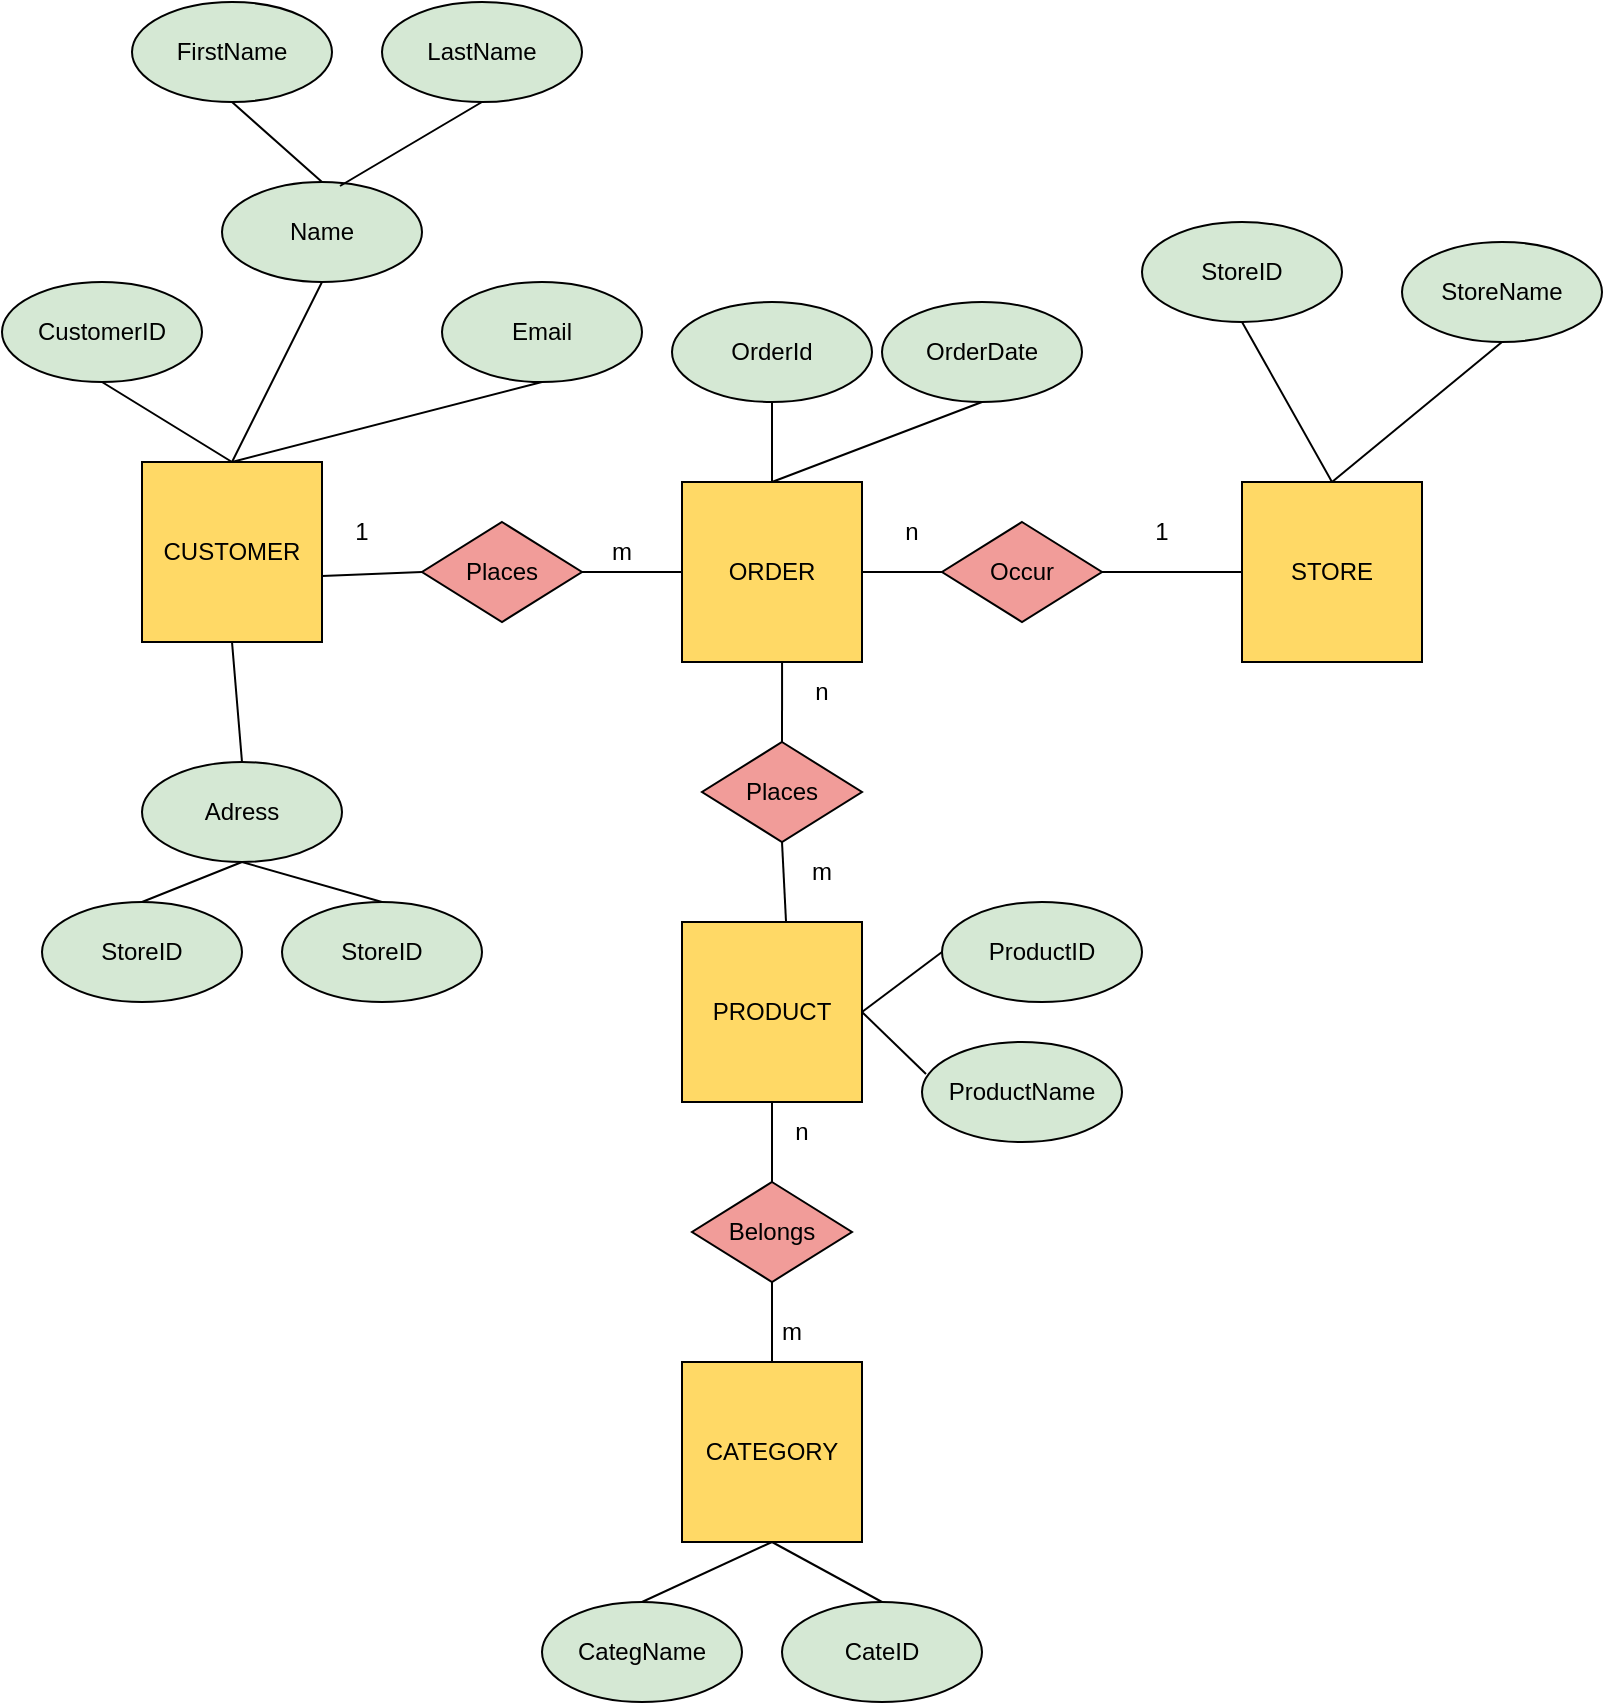 <mxfile version="22.0.4" type="github" pages="4">
  <diagram id="R2lEEEUBdFMjLlhIrx00" name="ER">
    <mxGraphModel dx="1050" dy="1634" grid="1" gridSize="10" guides="1" tooltips="1" connect="1" arrows="1" fold="1" page="1" pageScale="1" pageWidth="850" pageHeight="1100" math="0" shadow="0" extFonts="Permanent Marker^https://fonts.googleapis.com/css?family=Permanent+Marker">
      <root>
        <mxCell id="0" />
        <mxCell id="1" parent="0" />
        <mxCell id="DzM86ADXMEr3smT-KP6B-1" value="CUSTOMER" style="whiteSpace=wrap;html=1;aspect=fixed;fillColor=#FFD966;" parent="1" vertex="1">
          <mxGeometry x="70" y="60" width="90" height="90" as="geometry" />
        </mxCell>
        <mxCell id="DzM86ADXMEr3smT-KP6B-22" value="STORE" style="whiteSpace=wrap;html=1;aspect=fixed;fillColor=#FFD966;" parent="1" vertex="1">
          <mxGeometry x="620" y="70" width="90" height="90" as="geometry" />
        </mxCell>
        <mxCell id="DzM86ADXMEr3smT-KP6B-23" value="ORDER" style="whiteSpace=wrap;html=1;aspect=fixed;fillColor=#FFD966;" parent="1" vertex="1">
          <mxGeometry x="340" y="70" width="90" height="90" as="geometry" />
        </mxCell>
        <mxCell id="DzM86ADXMEr3smT-KP6B-24" value="PRODUCT" style="whiteSpace=wrap;html=1;aspect=fixed;fillColor=#FFD966;" parent="1" vertex="1">
          <mxGeometry x="340" y="290" width="90" height="90" as="geometry" />
        </mxCell>
        <mxCell id="DzM86ADXMEr3smT-KP6B-25" value="CATEGORY" style="whiteSpace=wrap;html=1;aspect=fixed;fillColor=#FFD966;" parent="1" vertex="1">
          <mxGeometry x="340" y="510" width="90" height="90" as="geometry" />
        </mxCell>
        <mxCell id="DzM86ADXMEr3smT-KP6B-26" value="Places" style="rhombus;whiteSpace=wrap;html=1;fillColor=#F19C99;" parent="1" vertex="1">
          <mxGeometry x="210" y="90" width="80" height="50" as="geometry" />
        </mxCell>
        <mxCell id="DzM86ADXMEr3smT-KP6B-27" value="" style="endArrow=none;html=1;rounded=0;entryX=0;entryY=0.5;entryDx=0;entryDy=0;exitX=1;exitY=0.633;exitDx=0;exitDy=0;exitPerimeter=0;" parent="1" source="DzM86ADXMEr3smT-KP6B-1" target="DzM86ADXMEr3smT-KP6B-26" edge="1">
          <mxGeometry width="50" height="50" relative="1" as="geometry">
            <mxPoint x="160" y="110" as="sourcePoint" />
            <mxPoint x="210" y="60" as="targetPoint" />
          </mxGeometry>
        </mxCell>
        <mxCell id="DzM86ADXMEr3smT-KP6B-28" value="" style="endArrow=none;html=1;rounded=0;entryX=0;entryY=0.5;entryDx=0;entryDy=0;exitX=1;exitY=0.5;exitDx=0;exitDy=0;" parent="1" source="DzM86ADXMEr3smT-KP6B-26" target="DzM86ADXMEr3smT-KP6B-23" edge="1">
          <mxGeometry width="50" height="50" relative="1" as="geometry">
            <mxPoint x="290" y="80" as="sourcePoint" />
            <mxPoint x="340" y="30" as="targetPoint" />
          </mxGeometry>
        </mxCell>
        <mxCell id="DzM86ADXMEr3smT-KP6B-33" value="Occur" style="rhombus;whiteSpace=wrap;html=1;fillColor=#F19C99;" parent="1" vertex="1">
          <mxGeometry x="470" y="90" width="80" height="50" as="geometry" />
        </mxCell>
        <mxCell id="DzM86ADXMEr3smT-KP6B-34" value="" style="endArrow=none;html=1;rounded=0;entryX=0;entryY=0.5;entryDx=0;entryDy=0;exitX=1;exitY=0.5;exitDx=0;exitDy=0;" parent="1" source="DzM86ADXMEr3smT-KP6B-23" target="DzM86ADXMEr3smT-KP6B-33" edge="1">
          <mxGeometry width="50" height="50" relative="1" as="geometry">
            <mxPoint x="450" y="70" as="sourcePoint" />
            <mxPoint x="500" y="20" as="targetPoint" />
          </mxGeometry>
        </mxCell>
        <mxCell id="DzM86ADXMEr3smT-KP6B-35" value="1" style="text;strokeColor=none;align=center;fillColor=none;html=1;verticalAlign=middle;whiteSpace=wrap;rounded=0;" parent="1" vertex="1">
          <mxGeometry x="150" y="80" width="60" height="30" as="geometry" />
        </mxCell>
        <mxCell id="DzM86ADXMEr3smT-KP6B-37" value="m" style="text;strokeColor=none;align=center;fillColor=none;html=1;verticalAlign=middle;whiteSpace=wrap;rounded=0;" parent="1" vertex="1">
          <mxGeometry x="280" y="90" width="60" height="30" as="geometry" />
        </mxCell>
        <mxCell id="DzM86ADXMEr3smT-KP6B-39" value="n" style="text;strokeColor=none;align=center;fillColor=none;html=1;verticalAlign=middle;whiteSpace=wrap;rounded=0;" parent="1" vertex="1">
          <mxGeometry x="425" y="80" width="60" height="30" as="geometry" />
        </mxCell>
        <mxCell id="DzM86ADXMEr3smT-KP6B-42" value="1" style="text;strokeColor=none;align=center;fillColor=none;html=1;verticalAlign=middle;whiteSpace=wrap;rounded=0;" parent="1" vertex="1">
          <mxGeometry x="550" y="80" width="60" height="30" as="geometry" />
        </mxCell>
        <mxCell id="DzM86ADXMEr3smT-KP6B-43" value="" style="endArrow=none;html=1;rounded=0;exitX=1;exitY=0.5;exitDx=0;exitDy=0;entryX=0;entryY=0.5;entryDx=0;entryDy=0;" parent="1" source="DzM86ADXMEr3smT-KP6B-33" target="DzM86ADXMEr3smT-KP6B-22" edge="1">
          <mxGeometry width="50" height="50" relative="1" as="geometry">
            <mxPoint x="570" y="90" as="sourcePoint" />
            <mxPoint x="620" y="40" as="targetPoint" />
          </mxGeometry>
        </mxCell>
        <mxCell id="DzM86ADXMEr3smT-KP6B-44" value="Places" style="rhombus;whiteSpace=wrap;html=1;fillColor=#F19C99;" parent="1" vertex="1">
          <mxGeometry x="350" y="200" width="80" height="50" as="geometry" />
        </mxCell>
        <mxCell id="DzM86ADXMEr3smT-KP6B-45" value="" style="endArrow=none;html=1;rounded=0;exitX=0.5;exitY=0;exitDx=0;exitDy=0;entryX=0.556;entryY=1;entryDx=0;entryDy=0;entryPerimeter=0;" parent="1" source="DzM86ADXMEr3smT-KP6B-44" target="DzM86ADXMEr3smT-KP6B-23" edge="1">
          <mxGeometry width="50" height="50" relative="1" as="geometry">
            <mxPoint x="470" y="240" as="sourcePoint" />
            <mxPoint x="390" y="170" as="targetPoint" />
          </mxGeometry>
        </mxCell>
        <mxCell id="DzM86ADXMEr3smT-KP6B-46" value="m" style="text;strokeColor=none;align=center;fillColor=none;html=1;verticalAlign=middle;whiteSpace=wrap;rounded=0;" parent="1" vertex="1">
          <mxGeometry x="380" y="250" width="60" height="30" as="geometry" />
        </mxCell>
        <mxCell id="DzM86ADXMEr3smT-KP6B-47" value="n" style="text;strokeColor=none;align=center;fillColor=none;html=1;verticalAlign=middle;whiteSpace=wrap;rounded=0;" parent="1" vertex="1">
          <mxGeometry x="380" y="160" width="60" height="30" as="geometry" />
        </mxCell>
        <mxCell id="DzM86ADXMEr3smT-KP6B-48" value="" style="endArrow=none;html=1;rounded=0;entryX=0.5;entryY=1;entryDx=0;entryDy=0;exitX=0.578;exitY=0;exitDx=0;exitDy=0;exitPerimeter=0;" parent="1" source="DzM86ADXMEr3smT-KP6B-24" target="DzM86ADXMEr3smT-KP6B-44" edge="1">
          <mxGeometry width="50" height="50" relative="1" as="geometry">
            <mxPoint x="390" y="300" as="sourcePoint" />
            <mxPoint x="310" y="260" as="targetPoint" />
          </mxGeometry>
        </mxCell>
        <mxCell id="DzM86ADXMEr3smT-KP6B-50" value="Belongs" style="rhombus;whiteSpace=wrap;html=1;fillColor=#F19C99;" parent="1" vertex="1">
          <mxGeometry x="345" y="420" width="80" height="50" as="geometry" />
        </mxCell>
        <mxCell id="DzM86ADXMEr3smT-KP6B-52" value="" style="endArrow=none;html=1;rounded=0;exitX=0.5;exitY=0;exitDx=0;exitDy=0;entryX=0.5;entryY=1;entryDx=0;entryDy=0;" parent="1" source="DzM86ADXMEr3smT-KP6B-50" target="DzM86ADXMEr3smT-KP6B-24" edge="1">
          <mxGeometry width="50" height="50" relative="1" as="geometry">
            <mxPoint x="410" y="440" as="sourcePoint" />
            <mxPoint x="460" y="390" as="targetPoint" />
          </mxGeometry>
        </mxCell>
        <mxCell id="DzM86ADXMEr3smT-KP6B-54" value="" style="endArrow=none;html=1;rounded=0;exitX=0.5;exitY=0;exitDx=0;exitDy=0;entryX=0.5;entryY=1;entryDx=0;entryDy=0;" parent="1" source="DzM86ADXMEr3smT-KP6B-25" target="DzM86ADXMEr3smT-KP6B-50" edge="1">
          <mxGeometry width="50" height="50" relative="1" as="geometry">
            <mxPoint x="405" y="440" as="sourcePoint" />
            <mxPoint x="405" y="400" as="targetPoint" />
          </mxGeometry>
        </mxCell>
        <mxCell id="DzM86ADXMEr3smT-KP6B-55" value="n" style="text;strokeColor=none;align=center;fillColor=none;html=1;verticalAlign=middle;whiteSpace=wrap;rounded=0;" parent="1" vertex="1">
          <mxGeometry x="370" y="380" width="60" height="30" as="geometry" />
        </mxCell>
        <mxCell id="DzM86ADXMEr3smT-KP6B-56" value="m" style="text;strokeColor=none;align=center;fillColor=none;html=1;verticalAlign=middle;whiteSpace=wrap;rounded=0;" parent="1" vertex="1">
          <mxGeometry x="365" y="480" width="60" height="30" as="geometry" />
        </mxCell>
        <mxCell id="DzM86ADXMEr3smT-KP6B-57" value="Email" style="ellipse;whiteSpace=wrap;html=1;fillColor=#D5E8D4;" parent="1" vertex="1">
          <mxGeometry x="220" y="-30" width="100" height="50" as="geometry" />
        </mxCell>
        <mxCell id="DzM86ADXMEr3smT-KP6B-58" value="Name" style="ellipse;whiteSpace=wrap;html=1;fillColor=#D5E8D4;" parent="1" vertex="1">
          <mxGeometry x="110" y="-80" width="100" height="50" as="geometry" />
        </mxCell>
        <mxCell id="DzM86ADXMEr3smT-KP6B-59" value="CustomerID" style="ellipse;whiteSpace=wrap;html=1;fillColor=#D5E8D4;" parent="1" vertex="1">
          <mxGeometry y="-30" width="100" height="50" as="geometry" />
        </mxCell>
        <mxCell id="DzM86ADXMEr3smT-KP6B-60" value="StoreID" style="ellipse;whiteSpace=wrap;html=1;fillColor=#D5E8D4;" parent="1" vertex="1">
          <mxGeometry x="570" y="-60" width="100" height="50" as="geometry" />
        </mxCell>
        <mxCell id="DzM86ADXMEr3smT-KP6B-61" value="StoreName" style="ellipse;whiteSpace=wrap;html=1;fillColor=#D5E8D4;" parent="1" vertex="1">
          <mxGeometry x="700" y="-50" width="100" height="50" as="geometry" />
        </mxCell>
        <mxCell id="DzM86ADXMEr3smT-KP6B-62" value="ProductID" style="ellipse;whiteSpace=wrap;html=1;fillColor=#D5E8D4;" parent="1" vertex="1">
          <mxGeometry x="470" y="280" width="100" height="50" as="geometry" />
        </mxCell>
        <mxCell id="DzM86ADXMEr3smT-KP6B-63" value="ProductName" style="ellipse;whiteSpace=wrap;html=1;fillColor=#D5E8D4;" parent="1" vertex="1">
          <mxGeometry x="460" y="350" width="100" height="50" as="geometry" />
        </mxCell>
        <mxCell id="DzM86ADXMEr3smT-KP6B-64" value="CateID" style="ellipse;whiteSpace=wrap;html=1;fillColor=#D5E8D4;" parent="1" vertex="1">
          <mxGeometry x="390" y="630" width="100" height="50" as="geometry" />
        </mxCell>
        <mxCell id="DzM86ADXMEr3smT-KP6B-65" value="CategName" style="ellipse;whiteSpace=wrap;html=1;fillColor=#D5E8D4;" parent="1" vertex="1">
          <mxGeometry x="270" y="630" width="100" height="50" as="geometry" />
        </mxCell>
        <mxCell id="DzM86ADXMEr3smT-KP6B-66" value="FirstName" style="ellipse;whiteSpace=wrap;html=1;fillColor=#D5E8D4;" parent="1" vertex="1">
          <mxGeometry x="65" y="-170" width="100" height="50" as="geometry" />
        </mxCell>
        <mxCell id="DzM86ADXMEr3smT-KP6B-67" value="LastName" style="ellipse;whiteSpace=wrap;html=1;fillColor=#D5E8D4;" parent="1" vertex="1">
          <mxGeometry x="190" y="-170" width="100" height="50" as="geometry" />
        </mxCell>
        <mxCell id="DzM86ADXMEr3smT-KP6B-68" value="Adress" style="ellipse;whiteSpace=wrap;html=1;fillColor=#D5E8D4;" parent="1" vertex="1">
          <mxGeometry x="70" y="210" width="100" height="50" as="geometry" />
        </mxCell>
        <mxCell id="DzM86ADXMEr3smT-KP6B-69" value="StoreID" style="ellipse;whiteSpace=wrap;html=1;fillColor=#D5E8D4;" parent="1" vertex="1">
          <mxGeometry x="20" y="280" width="100" height="50" as="geometry" />
        </mxCell>
        <mxCell id="DzM86ADXMEr3smT-KP6B-70" value="StoreID" style="ellipse;whiteSpace=wrap;html=1;fillColor=#D5E8D4;" parent="1" vertex="1">
          <mxGeometry x="140" y="280" width="100" height="50" as="geometry" />
        </mxCell>
        <mxCell id="DzM86ADXMEr3smT-KP6B-71" value="" style="endArrow=none;html=1;rounded=0;exitX=0.5;exitY=0;exitDx=0;exitDy=0;entryX=0.5;entryY=1;entryDx=0;entryDy=0;" parent="1" source="DzM86ADXMEr3smT-KP6B-1" target="DzM86ADXMEr3smT-KP6B-59" edge="1">
          <mxGeometry width="50" height="50" relative="1" as="geometry">
            <mxPoint x="115" y="39.289" as="sourcePoint" />
            <mxPoint x="115" y="-10.711" as="targetPoint" />
          </mxGeometry>
        </mxCell>
        <mxCell id="DzM86ADXMEr3smT-KP6B-72" value="" style="endArrow=none;html=1;rounded=0;exitX=0.5;exitY=1;exitDx=0;exitDy=0;entryX=0.5;entryY=0;entryDx=0;entryDy=0;" parent="1" source="DzM86ADXMEr3smT-KP6B-58" target="DzM86ADXMEr3smT-KP6B-1" edge="1">
          <mxGeometry width="50" height="50" relative="1" as="geometry">
            <mxPoint x="125" y="70" as="sourcePoint" />
            <mxPoint x="60" y="30" as="targetPoint" />
          </mxGeometry>
        </mxCell>
        <mxCell id="DzM86ADXMEr3smT-KP6B-73" value="" style="endArrow=none;html=1;rounded=0;exitX=0.5;exitY=1;exitDx=0;exitDy=0;entryX=0.5;entryY=0;entryDx=0;entryDy=0;" parent="1" source="DzM86ADXMEr3smT-KP6B-57" target="DzM86ADXMEr3smT-KP6B-1" edge="1">
          <mxGeometry width="50" height="50" relative="1" as="geometry">
            <mxPoint x="170" y="-20" as="sourcePoint" />
            <mxPoint x="125" y="70" as="targetPoint" />
          </mxGeometry>
        </mxCell>
        <mxCell id="DzM86ADXMEr3smT-KP6B-74" value="" style="endArrow=none;html=1;rounded=0;exitX=0.5;exitY=1;exitDx=0;exitDy=0;entryX=0.5;entryY=0;entryDx=0;entryDy=0;" parent="1" source="DzM86ADXMEr3smT-KP6B-66" target="DzM86ADXMEr3smT-KP6B-58" edge="1">
          <mxGeometry width="50" height="50" relative="1" as="geometry">
            <mxPoint x="280" y="30" as="sourcePoint" />
            <mxPoint x="125" y="70" as="targetPoint" />
          </mxGeometry>
        </mxCell>
        <mxCell id="DzM86ADXMEr3smT-KP6B-75" value="" style="endArrow=none;html=1;rounded=0;exitX=0.59;exitY=0.04;exitDx=0;exitDy=0;entryX=0.5;entryY=1;entryDx=0;entryDy=0;exitPerimeter=0;" parent="1" source="DzM86ADXMEr3smT-KP6B-58" target="DzM86ADXMEr3smT-KP6B-67" edge="1">
          <mxGeometry width="50" height="50" relative="1" as="geometry">
            <mxPoint x="125" y="-110" as="sourcePoint" />
            <mxPoint x="170" y="-70" as="targetPoint" />
          </mxGeometry>
        </mxCell>
        <mxCell id="DzM86ADXMEr3smT-KP6B-76" value="" style="endArrow=none;html=1;rounded=0;exitX=0.5;exitY=1;exitDx=0;exitDy=0;entryX=0.5;entryY=0;entryDx=0;entryDy=0;" parent="1" source="DzM86ADXMEr3smT-KP6B-1" target="DzM86ADXMEr3smT-KP6B-68" edge="1">
          <mxGeometry width="50" height="50" relative="1" as="geometry">
            <mxPoint x="75" y="370" as="sourcePoint" />
            <mxPoint x="120" y="410" as="targetPoint" />
          </mxGeometry>
        </mxCell>
        <mxCell id="DzM86ADXMEr3smT-KP6B-78" value="" style="endArrow=none;html=1;rounded=0;exitX=0.5;exitY=1;exitDx=0;exitDy=0;entryX=0.5;entryY=0;entryDx=0;entryDy=0;" parent="1" source="DzM86ADXMEr3smT-KP6B-68" target="DzM86ADXMEr3smT-KP6B-70" edge="1">
          <mxGeometry width="50" height="50" relative="1" as="geometry">
            <mxPoint x="125" y="160" as="sourcePoint" />
            <mxPoint x="130" y="220" as="targetPoint" />
          </mxGeometry>
        </mxCell>
        <mxCell id="DzM86ADXMEr3smT-KP6B-79" value="" style="endArrow=none;html=1;rounded=0;exitX=0.5;exitY=1;exitDx=0;exitDy=0;entryX=0.5;entryY=0;entryDx=0;entryDy=0;" parent="1" source="DzM86ADXMEr3smT-KP6B-68" target="DzM86ADXMEr3smT-KP6B-69" edge="1">
          <mxGeometry width="50" height="50" relative="1" as="geometry">
            <mxPoint x="130" y="270" as="sourcePoint" />
            <mxPoint x="200" y="290" as="targetPoint" />
          </mxGeometry>
        </mxCell>
        <mxCell id="DzM86ADXMEr3smT-KP6B-80" value="" style="endArrow=none;html=1;rounded=0;entryX=1;entryY=0.5;entryDx=0;entryDy=0;exitX=0;exitY=0.5;exitDx=0;exitDy=0;" parent="1" source="DzM86ADXMEr3smT-KP6B-62" target="DzM86ADXMEr3smT-KP6B-24" edge="1">
          <mxGeometry width="50" height="50" relative="1" as="geometry">
            <mxPoint x="610" y="295" as="sourcePoint" />
            <mxPoint x="680" y="315" as="targetPoint" />
          </mxGeometry>
        </mxCell>
        <mxCell id="DzM86ADXMEr3smT-KP6B-81" value="" style="endArrow=none;html=1;rounded=0;entryX=1;entryY=0.5;entryDx=0;entryDy=0;exitX=0.02;exitY=0.32;exitDx=0;exitDy=0;exitPerimeter=0;" parent="1" source="DzM86ADXMEr3smT-KP6B-63" target="DzM86ADXMEr3smT-KP6B-24" edge="1">
          <mxGeometry width="50" height="50" relative="1" as="geometry">
            <mxPoint x="480" y="315" as="sourcePoint" />
            <mxPoint x="440" y="345" as="targetPoint" />
          </mxGeometry>
        </mxCell>
        <mxCell id="DzM86ADXMEr3smT-KP6B-82" value="" style="endArrow=none;html=1;rounded=0;entryX=0.5;entryY=0;entryDx=0;entryDy=0;exitX=0.5;exitY=1;exitDx=0;exitDy=0;" parent="1" source="DzM86ADXMEr3smT-KP6B-61" target="DzM86ADXMEr3smT-KP6B-22" edge="1">
          <mxGeometry width="50" height="50" relative="1" as="geometry">
            <mxPoint x="690" y="40" as="sourcePoint" />
            <mxPoint x="650" y="70" as="targetPoint" />
          </mxGeometry>
        </mxCell>
        <mxCell id="DzM86ADXMEr3smT-KP6B-83" value="" style="endArrow=none;html=1;rounded=0;entryX=0.5;entryY=0;entryDx=0;entryDy=0;exitX=0.5;exitY=1;exitDx=0;exitDy=0;" parent="1" source="DzM86ADXMEr3smT-KP6B-60" target="DzM86ADXMEr3smT-KP6B-22" edge="1">
          <mxGeometry width="50" height="50" relative="1" as="geometry">
            <mxPoint x="760" y="10" as="sourcePoint" />
            <mxPoint x="675" y="80" as="targetPoint" />
          </mxGeometry>
        </mxCell>
        <mxCell id="DzM86ADXMEr3smT-KP6B-84" value="" style="endArrow=none;html=1;rounded=0;exitX=0.5;exitY=1;exitDx=0;exitDy=0;entryX=0.5;entryY=0;entryDx=0;entryDy=0;" parent="1" source="DzM86ADXMEr3smT-KP6B-25" target="DzM86ADXMEr3smT-KP6B-64" edge="1">
          <mxGeometry width="50" height="50" relative="1" as="geometry">
            <mxPoint x="555" y="540" as="sourcePoint" />
            <mxPoint x="450" y="620" as="targetPoint" />
          </mxGeometry>
        </mxCell>
        <mxCell id="DzM86ADXMEr3smT-KP6B-85" value="" style="endArrow=none;html=1;rounded=0;exitX=0.5;exitY=1;exitDx=0;exitDy=0;entryX=0.5;entryY=0;entryDx=0;entryDy=0;" parent="1" source="DzM86ADXMEr3smT-KP6B-25" target="DzM86ADXMEr3smT-KP6B-65" edge="1">
          <mxGeometry width="50" height="50" relative="1" as="geometry">
            <mxPoint x="395" y="610" as="sourcePoint" />
            <mxPoint x="450" y="640" as="targetPoint" />
          </mxGeometry>
        </mxCell>
        <mxCell id="DzM86ADXMEr3smT-KP6B-86" value="OrderId" style="ellipse;whiteSpace=wrap;html=1;fillColor=#D5E8D4;" parent="1" vertex="1">
          <mxGeometry x="335" y="-20" width="100" height="50" as="geometry" />
        </mxCell>
        <mxCell id="DzM86ADXMEr3smT-KP6B-87" value="OrderDate" style="ellipse;whiteSpace=wrap;html=1;fillColor=#D5E8D4;" parent="1" vertex="1">
          <mxGeometry x="440" y="-20" width="100" height="50" as="geometry" />
        </mxCell>
        <mxCell id="DzM86ADXMEr3smT-KP6B-88" value="" style="endArrow=none;html=1;rounded=0;entryX=0.5;entryY=0;entryDx=0;entryDy=0;exitX=0.5;exitY=1;exitDx=0;exitDy=0;" parent="1" source="DzM86ADXMEr3smT-KP6B-86" target="DzM86ADXMEr3smT-KP6B-23" edge="1">
          <mxGeometry width="50" height="50" relative="1" as="geometry">
            <mxPoint x="417.5" y="10" as="sourcePoint" />
            <mxPoint x="462.5" y="90" as="targetPoint" />
          </mxGeometry>
        </mxCell>
        <mxCell id="DzM86ADXMEr3smT-KP6B-90" value="" style="endArrow=none;html=1;rounded=0;entryX=0.5;entryY=0;entryDx=0;entryDy=0;exitX=0.5;exitY=1;exitDx=0;exitDy=0;" parent="1" source="DzM86ADXMEr3smT-KP6B-87" target="DzM86ADXMEr3smT-KP6B-23" edge="1">
          <mxGeometry width="50" height="50" relative="1" as="geometry">
            <mxPoint x="395" y="40" as="sourcePoint" />
            <mxPoint x="395" y="80" as="targetPoint" />
          </mxGeometry>
        </mxCell>
      </root>
    </mxGraphModel>
  </diagram>
  <diagram name="3NF" id="uwDpcqIO3_95Chy8BVyL">
    <mxGraphModel dx="1050" dy="534" grid="1" gridSize="10" guides="1" tooltips="1" connect="1" arrows="1" fold="1" page="1" pageScale="1" pageWidth="827" pageHeight="1169" math="0" shadow="0">
      <root>
        <mxCell id="j6H9N_P0zfszmaV8D0wm-0" />
        <mxCell id="j6H9N_P0zfszmaV8D0wm-1" parent="j6H9N_P0zfszmaV8D0wm-0" />
        <mxCell id="j6H9N_P0zfszmaV8D0wm-2" value="Customer" style="shape=table;startSize=30;container=1;collapsible=1;childLayout=tableLayout;fixedRows=1;rowLines=0;fontStyle=1;align=center;resizeLast=1;fillColor=#D5E8D4;" parent="j6H9N_P0zfszmaV8D0wm-1" vertex="1">
          <mxGeometry x="50" y="70" width="180" height="180" as="geometry" />
        </mxCell>
        <mxCell id="j6H9N_P0zfszmaV8D0wm-3" value="" style="shape=tableRow;horizontal=0;startSize=0;swimlaneHead=0;swimlaneBody=0;fillColor=none;collapsible=0;dropTarget=0;points=[[0,0.5],[1,0.5]];portConstraint=eastwest;top=0;left=0;right=0;bottom=1;" parent="j6H9N_P0zfszmaV8D0wm-2" vertex="1">
          <mxGeometry y="30" width="180" height="30" as="geometry" />
        </mxCell>
        <mxCell id="j6H9N_P0zfszmaV8D0wm-4" value="PK" style="shape=partialRectangle;connectable=0;fillColor=none;top=0;left=0;bottom=0;right=0;fontStyle=1;overflow=hidden;" parent="j6H9N_P0zfszmaV8D0wm-3" vertex="1">
          <mxGeometry width="30" height="30" as="geometry">
            <mxRectangle width="30" height="30" as="alternateBounds" />
          </mxGeometry>
        </mxCell>
        <mxCell id="j6H9N_P0zfszmaV8D0wm-5" value="Customer_ID" style="shape=partialRectangle;connectable=0;fillColor=none;top=0;left=0;bottom=0;right=0;align=left;spacingLeft=6;fontStyle=5;overflow=hidden;" parent="j6H9N_P0zfszmaV8D0wm-3" vertex="1">
          <mxGeometry x="30" width="150" height="30" as="geometry">
            <mxRectangle width="150" height="30" as="alternateBounds" />
          </mxGeometry>
        </mxCell>
        <mxCell id="j6H9N_P0zfszmaV8D0wm-6" value="" style="shape=tableRow;horizontal=0;startSize=0;swimlaneHead=0;swimlaneBody=0;fillColor=none;collapsible=0;dropTarget=0;points=[[0,0.5],[1,0.5]];portConstraint=eastwest;top=0;left=0;right=0;bottom=0;" parent="j6H9N_P0zfszmaV8D0wm-2" vertex="1">
          <mxGeometry y="60" width="180" height="30" as="geometry" />
        </mxCell>
        <mxCell id="j6H9N_P0zfszmaV8D0wm-7" value="" style="shape=partialRectangle;connectable=0;fillColor=none;top=0;left=0;bottom=0;right=0;editable=1;overflow=hidden;" parent="j6H9N_P0zfszmaV8D0wm-6" vertex="1">
          <mxGeometry width="30" height="30" as="geometry">
            <mxRectangle width="30" height="30" as="alternateBounds" />
          </mxGeometry>
        </mxCell>
        <mxCell id="j6H9N_P0zfszmaV8D0wm-8" value="First_Name" style="shape=partialRectangle;connectable=0;fillColor=none;top=0;left=0;bottom=0;right=0;align=left;spacingLeft=6;overflow=hidden;" parent="j6H9N_P0zfszmaV8D0wm-6" vertex="1">
          <mxGeometry x="30" width="150" height="30" as="geometry">
            <mxRectangle width="150" height="30" as="alternateBounds" />
          </mxGeometry>
        </mxCell>
        <mxCell id="j6H9N_P0zfszmaV8D0wm-9" value="" style="shape=tableRow;horizontal=0;startSize=0;swimlaneHead=0;swimlaneBody=0;fillColor=none;collapsible=0;dropTarget=0;points=[[0,0.5],[1,0.5]];portConstraint=eastwest;top=0;left=0;right=0;bottom=0;" parent="j6H9N_P0zfszmaV8D0wm-2" vertex="1">
          <mxGeometry y="90" width="180" height="30" as="geometry" />
        </mxCell>
        <mxCell id="j6H9N_P0zfszmaV8D0wm-10" value="" style="shape=partialRectangle;connectable=0;fillColor=none;top=0;left=0;bottom=0;right=0;editable=1;overflow=hidden;" parent="j6H9N_P0zfszmaV8D0wm-9" vertex="1">
          <mxGeometry width="30" height="30" as="geometry">
            <mxRectangle width="30" height="30" as="alternateBounds" />
          </mxGeometry>
        </mxCell>
        <mxCell id="j6H9N_P0zfszmaV8D0wm-11" value="Last_Name" style="shape=partialRectangle;connectable=0;fillColor=none;top=0;left=0;bottom=0;right=0;align=left;spacingLeft=6;overflow=hidden;" parent="j6H9N_P0zfszmaV8D0wm-9" vertex="1">
          <mxGeometry x="30" width="150" height="30" as="geometry">
            <mxRectangle width="150" height="30" as="alternateBounds" />
          </mxGeometry>
        </mxCell>
        <mxCell id="j6H9N_P0zfszmaV8D0wm-12" style="shape=tableRow;horizontal=0;startSize=0;swimlaneHead=0;swimlaneBody=0;fillColor=none;collapsible=0;dropTarget=0;points=[[0,0.5],[1,0.5]];portConstraint=eastwest;top=0;left=0;right=0;bottom=0;" parent="j6H9N_P0zfszmaV8D0wm-2" vertex="1">
          <mxGeometry y="120" width="180" height="30" as="geometry" />
        </mxCell>
        <mxCell id="j6H9N_P0zfszmaV8D0wm-13" style="shape=partialRectangle;connectable=0;fillColor=none;top=0;left=0;bottom=0;right=0;editable=1;overflow=hidden;" parent="j6H9N_P0zfszmaV8D0wm-12" vertex="1">
          <mxGeometry width="30" height="30" as="geometry">
            <mxRectangle width="30" height="30" as="alternateBounds" />
          </mxGeometry>
        </mxCell>
        <mxCell id="j6H9N_P0zfszmaV8D0wm-14" value="Email" style="shape=partialRectangle;connectable=0;fillColor=none;top=0;left=0;bottom=0;right=0;align=left;spacingLeft=6;overflow=hidden;" parent="j6H9N_P0zfszmaV8D0wm-12" vertex="1">
          <mxGeometry x="30" width="150" height="30" as="geometry">
            <mxRectangle width="150" height="30" as="alternateBounds" />
          </mxGeometry>
        </mxCell>
        <mxCell id="WMtKu51X-b9GjpP5P0ar-14" style="shape=tableRow;horizontal=0;startSize=0;swimlaneHead=0;swimlaneBody=0;fillColor=none;collapsible=0;dropTarget=0;points=[[0,0.5],[1,0.5]];portConstraint=eastwest;top=0;left=0;right=0;bottom=0;" parent="j6H9N_P0zfszmaV8D0wm-2" vertex="1">
          <mxGeometry y="150" width="180" height="30" as="geometry" />
        </mxCell>
        <mxCell id="WMtKu51X-b9GjpP5P0ar-15" value="FK" style="shape=partialRectangle;connectable=0;fillColor=none;top=0;left=0;bottom=0;right=0;editable=1;overflow=hidden;" parent="WMtKu51X-b9GjpP5P0ar-14" vertex="1">
          <mxGeometry width="30" height="30" as="geometry">
            <mxRectangle width="30" height="30" as="alternateBounds" />
          </mxGeometry>
        </mxCell>
        <mxCell id="WMtKu51X-b9GjpP5P0ar-16" value="Postal_Code" style="shape=partialRectangle;connectable=0;fillColor=none;top=0;left=0;bottom=0;right=0;align=left;spacingLeft=6;overflow=hidden;" parent="WMtKu51X-b9GjpP5P0ar-14" vertex="1">
          <mxGeometry x="30" width="150" height="30" as="geometry">
            <mxRectangle width="150" height="30" as="alternateBounds" />
          </mxGeometry>
        </mxCell>
        <mxCell id="j6H9N_P0zfszmaV8D0wm-21" value="Store" style="shape=table;startSize=30;container=1;collapsible=1;childLayout=tableLayout;fixedRows=1;rowLines=0;fontStyle=1;align=center;resizeLast=1;fillColor=#D5E8D4;" parent="j6H9N_P0zfszmaV8D0wm-1" vertex="1">
          <mxGeometry x="600" y="70" width="180" height="90" as="geometry" />
        </mxCell>
        <mxCell id="j6H9N_P0zfszmaV8D0wm-22" value="" style="shape=tableRow;horizontal=0;startSize=0;swimlaneHead=0;swimlaneBody=0;fillColor=none;collapsible=0;dropTarget=0;points=[[0,0.5],[1,0.5]];portConstraint=eastwest;top=0;left=0;right=0;bottom=1;" parent="j6H9N_P0zfszmaV8D0wm-21" vertex="1">
          <mxGeometry y="30" width="180" height="30" as="geometry" />
        </mxCell>
        <mxCell id="j6H9N_P0zfszmaV8D0wm-23" value="PK" style="shape=partialRectangle;connectable=0;fillColor=none;top=0;left=0;bottom=0;right=0;fontStyle=1;overflow=hidden;" parent="j6H9N_P0zfszmaV8D0wm-22" vertex="1">
          <mxGeometry width="30" height="30" as="geometry">
            <mxRectangle width="30" height="30" as="alternateBounds" />
          </mxGeometry>
        </mxCell>
        <mxCell id="j6H9N_P0zfszmaV8D0wm-24" value="Store_ID" style="shape=partialRectangle;connectable=0;fillColor=none;top=0;left=0;bottom=0;right=0;align=left;spacingLeft=6;fontStyle=5;overflow=hidden;" parent="j6H9N_P0zfszmaV8D0wm-22" vertex="1">
          <mxGeometry x="30" width="150" height="30" as="geometry">
            <mxRectangle width="150" height="30" as="alternateBounds" />
          </mxGeometry>
        </mxCell>
        <mxCell id="j6H9N_P0zfszmaV8D0wm-25" value="" style="shape=tableRow;horizontal=0;startSize=0;swimlaneHead=0;swimlaneBody=0;fillColor=none;collapsible=0;dropTarget=0;points=[[0,0.5],[1,0.5]];portConstraint=eastwest;top=0;left=0;right=0;bottom=0;" parent="j6H9N_P0zfszmaV8D0wm-21" vertex="1">
          <mxGeometry y="60" width="180" height="30" as="geometry" />
        </mxCell>
        <mxCell id="j6H9N_P0zfszmaV8D0wm-26" value="" style="shape=partialRectangle;connectable=0;fillColor=none;top=0;left=0;bottom=0;right=0;editable=1;overflow=hidden;" parent="j6H9N_P0zfszmaV8D0wm-25" vertex="1">
          <mxGeometry width="30" height="30" as="geometry">
            <mxRectangle width="30" height="30" as="alternateBounds" />
          </mxGeometry>
        </mxCell>
        <mxCell id="j6H9N_P0zfszmaV8D0wm-27" value="Store_Name" style="shape=partialRectangle;connectable=0;fillColor=none;top=0;left=0;bottom=0;right=0;align=left;spacingLeft=6;overflow=hidden;" parent="j6H9N_P0zfszmaV8D0wm-25" vertex="1">
          <mxGeometry x="30" width="150" height="30" as="geometry">
            <mxRectangle width="150" height="30" as="alternateBounds" />
          </mxGeometry>
        </mxCell>
        <mxCell id="j6H9N_P0zfszmaV8D0wm-28" value="Product" style="shape=table;startSize=30;container=1;collapsible=1;childLayout=tableLayout;fixedRows=1;rowLines=0;fontStyle=1;align=center;resizeLast=1;fillColor=#D5E8D4;" parent="j6H9N_P0zfszmaV8D0wm-1" vertex="1">
          <mxGeometry x="340" y="540" width="180" height="120" as="geometry" />
        </mxCell>
        <mxCell id="j6H9N_P0zfszmaV8D0wm-29" value="" style="shape=tableRow;horizontal=0;startSize=0;swimlaneHead=0;swimlaneBody=0;fillColor=none;collapsible=0;dropTarget=0;points=[[0,0.5],[1,0.5]];portConstraint=eastwest;top=0;left=0;right=0;bottom=1;" parent="j6H9N_P0zfszmaV8D0wm-28" vertex="1">
          <mxGeometry y="30" width="180" height="30" as="geometry" />
        </mxCell>
        <mxCell id="j6H9N_P0zfszmaV8D0wm-30" value="PK" style="shape=partialRectangle;connectable=0;fillColor=none;top=0;left=0;bottom=0;right=0;fontStyle=1;overflow=hidden;" parent="j6H9N_P0zfszmaV8D0wm-29" vertex="1">
          <mxGeometry width="30" height="30" as="geometry">
            <mxRectangle width="30" height="30" as="alternateBounds" />
          </mxGeometry>
        </mxCell>
        <mxCell id="j6H9N_P0zfszmaV8D0wm-31" value="Product_ID" style="shape=partialRectangle;connectable=0;fillColor=none;top=0;left=0;bottom=0;right=0;align=left;spacingLeft=6;fontStyle=5;overflow=hidden;" parent="j6H9N_P0zfszmaV8D0wm-29" vertex="1">
          <mxGeometry x="30" width="150" height="30" as="geometry">
            <mxRectangle width="150" height="30" as="alternateBounds" />
          </mxGeometry>
        </mxCell>
        <mxCell id="j6H9N_P0zfszmaV8D0wm-32" value="" style="shape=tableRow;horizontal=0;startSize=0;swimlaneHead=0;swimlaneBody=0;fillColor=none;collapsible=0;dropTarget=0;points=[[0,0.5],[1,0.5]];portConstraint=eastwest;top=0;left=0;right=0;bottom=0;" parent="j6H9N_P0zfszmaV8D0wm-28" vertex="1">
          <mxGeometry y="60" width="180" height="30" as="geometry" />
        </mxCell>
        <mxCell id="j6H9N_P0zfszmaV8D0wm-33" value="" style="shape=partialRectangle;connectable=0;fillColor=none;top=0;left=0;bottom=0;right=0;editable=1;overflow=hidden;" parent="j6H9N_P0zfszmaV8D0wm-32" vertex="1">
          <mxGeometry width="30" height="30" as="geometry">
            <mxRectangle width="30" height="30" as="alternateBounds" />
          </mxGeometry>
        </mxCell>
        <mxCell id="j6H9N_P0zfszmaV8D0wm-34" value="Product_Name" style="shape=partialRectangle;connectable=0;fillColor=none;top=0;left=0;bottom=0;right=0;align=left;spacingLeft=6;overflow=hidden;" parent="j6H9N_P0zfszmaV8D0wm-32" vertex="1">
          <mxGeometry x="30" width="150" height="30" as="geometry">
            <mxRectangle width="150" height="30" as="alternateBounds" />
          </mxGeometry>
        </mxCell>
        <mxCell id="j6H9N_P0zfszmaV8D0wm-35" style="shape=tableRow;horizontal=0;startSize=0;swimlaneHead=0;swimlaneBody=0;fillColor=none;collapsible=0;dropTarget=0;points=[[0,0.5],[1,0.5]];portConstraint=eastwest;top=0;left=0;right=0;bottom=0;" parent="j6H9N_P0zfszmaV8D0wm-28" vertex="1">
          <mxGeometry y="90" width="180" height="30" as="geometry" />
        </mxCell>
        <mxCell id="j6H9N_P0zfszmaV8D0wm-36" value="FK" style="shape=partialRectangle;connectable=0;fillColor=none;top=0;left=0;bottom=0;right=0;editable=1;overflow=hidden;" parent="j6H9N_P0zfszmaV8D0wm-35" vertex="1">
          <mxGeometry width="30" height="30" as="geometry">
            <mxRectangle width="30" height="30" as="alternateBounds" />
          </mxGeometry>
        </mxCell>
        <mxCell id="j6H9N_P0zfszmaV8D0wm-37" value="Category_ID" style="shape=partialRectangle;connectable=0;fillColor=none;top=0;left=0;bottom=0;right=0;align=left;spacingLeft=6;overflow=hidden;" parent="j6H9N_P0zfszmaV8D0wm-35" vertex="1">
          <mxGeometry x="30" width="150" height="30" as="geometry">
            <mxRectangle width="150" height="30" as="alternateBounds" />
          </mxGeometry>
        </mxCell>
        <mxCell id="j6H9N_P0zfszmaV8D0wm-38" value="Category" style="shape=table;startSize=30;container=1;collapsible=1;childLayout=tableLayout;fixedRows=1;rowLines=0;fontStyle=1;align=center;resizeLast=1;fillColor=#D5E8D4;" parent="j6H9N_P0zfszmaV8D0wm-1" vertex="1">
          <mxGeometry x="60" y="580" width="180" height="90" as="geometry" />
        </mxCell>
        <mxCell id="j6H9N_P0zfszmaV8D0wm-39" value="" style="shape=tableRow;horizontal=0;startSize=0;swimlaneHead=0;swimlaneBody=0;fillColor=none;collapsible=0;dropTarget=0;points=[[0,0.5],[1,0.5]];portConstraint=eastwest;top=0;left=0;right=0;bottom=1;" parent="j6H9N_P0zfszmaV8D0wm-38" vertex="1">
          <mxGeometry y="30" width="180" height="30" as="geometry" />
        </mxCell>
        <mxCell id="j6H9N_P0zfszmaV8D0wm-40" value="PK" style="shape=partialRectangle;connectable=0;fillColor=none;top=0;left=0;bottom=0;right=0;fontStyle=1;overflow=hidden;" parent="j6H9N_P0zfszmaV8D0wm-39" vertex="1">
          <mxGeometry width="30" height="30" as="geometry">
            <mxRectangle width="30" height="30" as="alternateBounds" />
          </mxGeometry>
        </mxCell>
        <mxCell id="j6H9N_P0zfszmaV8D0wm-41" value="Category_ID" style="shape=partialRectangle;connectable=0;fillColor=none;top=0;left=0;bottom=0;right=0;align=left;spacingLeft=6;fontStyle=5;overflow=hidden;" parent="j6H9N_P0zfszmaV8D0wm-39" vertex="1">
          <mxGeometry x="30" width="150" height="30" as="geometry">
            <mxRectangle width="150" height="30" as="alternateBounds" />
          </mxGeometry>
        </mxCell>
        <mxCell id="j6H9N_P0zfszmaV8D0wm-42" value="" style="shape=tableRow;horizontal=0;startSize=0;swimlaneHead=0;swimlaneBody=0;fillColor=none;collapsible=0;dropTarget=0;points=[[0,0.5],[1,0.5]];portConstraint=eastwest;top=0;left=0;right=0;bottom=0;" parent="j6H9N_P0zfszmaV8D0wm-38" vertex="1">
          <mxGeometry y="60" width="180" height="30" as="geometry" />
        </mxCell>
        <mxCell id="j6H9N_P0zfszmaV8D0wm-43" value="" style="shape=partialRectangle;connectable=0;fillColor=none;top=0;left=0;bottom=0;right=0;editable=1;overflow=hidden;" parent="j6H9N_P0zfszmaV8D0wm-42" vertex="1">
          <mxGeometry width="30" height="30" as="geometry">
            <mxRectangle width="30" height="30" as="alternateBounds" />
          </mxGeometry>
        </mxCell>
        <mxCell id="j6H9N_P0zfszmaV8D0wm-44" value="Category_Name" style="shape=partialRectangle;connectable=0;fillColor=none;top=0;left=0;bottom=0;right=0;align=left;spacingLeft=6;overflow=hidden;" parent="j6H9N_P0zfszmaV8D0wm-42" vertex="1">
          <mxGeometry x="30" width="150" height="30" as="geometry">
            <mxRectangle width="150" height="30" as="alternateBounds" />
          </mxGeometry>
        </mxCell>
        <mxCell id="j6H9N_P0zfszmaV8D0wm-45" value="Order" style="shape=table;startSize=30;container=1;collapsible=1;childLayout=tableLayout;fixedRows=1;rowLines=0;fontStyle=1;align=center;resizeLast=1;fillColor=#D5E8D4;" parent="j6H9N_P0zfszmaV8D0wm-1" vertex="1">
          <mxGeometry x="340" y="70" width="180" height="150" as="geometry" />
        </mxCell>
        <mxCell id="j6H9N_P0zfszmaV8D0wm-46" value="" style="shape=tableRow;horizontal=0;startSize=0;swimlaneHead=0;swimlaneBody=0;fillColor=none;collapsible=0;dropTarget=0;points=[[0,0.5],[1,0.5]];portConstraint=eastwest;top=0;left=0;right=0;bottom=1;" parent="j6H9N_P0zfszmaV8D0wm-45" vertex="1">
          <mxGeometry y="30" width="180" height="30" as="geometry" />
        </mxCell>
        <mxCell id="j6H9N_P0zfszmaV8D0wm-47" value="PK" style="shape=partialRectangle;connectable=0;fillColor=none;top=0;left=0;bottom=0;right=0;fontStyle=1;overflow=hidden;" parent="j6H9N_P0zfszmaV8D0wm-46" vertex="1">
          <mxGeometry width="30" height="30" as="geometry">
            <mxRectangle width="30" height="30" as="alternateBounds" />
          </mxGeometry>
        </mxCell>
        <mxCell id="j6H9N_P0zfszmaV8D0wm-48" value="Order_ID" style="shape=partialRectangle;connectable=0;fillColor=none;top=0;left=0;bottom=0;right=0;align=left;spacingLeft=6;fontStyle=5;overflow=hidden;" parent="j6H9N_P0zfszmaV8D0wm-46" vertex="1">
          <mxGeometry x="30" width="150" height="30" as="geometry">
            <mxRectangle width="150" height="30" as="alternateBounds" />
          </mxGeometry>
        </mxCell>
        <mxCell id="j6H9N_P0zfszmaV8D0wm-49" value="" style="shape=tableRow;horizontal=0;startSize=0;swimlaneHead=0;swimlaneBody=0;fillColor=none;collapsible=0;dropTarget=0;points=[[0,0.5],[1,0.5]];portConstraint=eastwest;top=0;left=0;right=0;bottom=0;" parent="j6H9N_P0zfszmaV8D0wm-45" vertex="1">
          <mxGeometry y="60" width="180" height="30" as="geometry" />
        </mxCell>
        <mxCell id="j6H9N_P0zfszmaV8D0wm-50" value="" style="shape=partialRectangle;connectable=0;fillColor=none;top=0;left=0;bottom=0;right=0;editable=1;overflow=hidden;" parent="j6H9N_P0zfszmaV8D0wm-49" vertex="1">
          <mxGeometry width="30" height="30" as="geometry">
            <mxRectangle width="30" height="30" as="alternateBounds" />
          </mxGeometry>
        </mxCell>
        <mxCell id="j6H9N_P0zfszmaV8D0wm-51" value="Order_Date" style="shape=partialRectangle;connectable=0;fillColor=none;top=0;left=0;bottom=0;right=0;align=left;spacingLeft=6;overflow=hidden;" parent="j6H9N_P0zfszmaV8D0wm-49" vertex="1">
          <mxGeometry x="30" width="150" height="30" as="geometry">
            <mxRectangle width="150" height="30" as="alternateBounds" />
          </mxGeometry>
        </mxCell>
        <mxCell id="j6H9N_P0zfszmaV8D0wm-52" style="shape=tableRow;horizontal=0;startSize=0;swimlaneHead=0;swimlaneBody=0;fillColor=none;collapsible=0;dropTarget=0;points=[[0,0.5],[1,0.5]];portConstraint=eastwest;top=0;left=0;right=0;bottom=0;" parent="j6H9N_P0zfszmaV8D0wm-45" vertex="1">
          <mxGeometry y="90" width="180" height="30" as="geometry" />
        </mxCell>
        <mxCell id="j6H9N_P0zfszmaV8D0wm-53" value="FK" style="shape=partialRectangle;connectable=0;fillColor=none;top=0;left=0;bottom=0;right=0;editable=1;overflow=hidden;" parent="j6H9N_P0zfszmaV8D0wm-52" vertex="1">
          <mxGeometry width="30" height="30" as="geometry">
            <mxRectangle width="30" height="30" as="alternateBounds" />
          </mxGeometry>
        </mxCell>
        <mxCell id="j6H9N_P0zfszmaV8D0wm-54" value="Customer_ID" style="shape=partialRectangle;connectable=0;fillColor=none;top=0;left=0;bottom=0;right=0;align=left;spacingLeft=6;overflow=hidden;" parent="j6H9N_P0zfszmaV8D0wm-52" vertex="1">
          <mxGeometry x="30" width="150" height="30" as="geometry">
            <mxRectangle width="150" height="30" as="alternateBounds" />
          </mxGeometry>
        </mxCell>
        <mxCell id="j6H9N_P0zfszmaV8D0wm-55" style="shape=tableRow;horizontal=0;startSize=0;swimlaneHead=0;swimlaneBody=0;fillColor=none;collapsible=0;dropTarget=0;points=[[0,0.5],[1,0.5]];portConstraint=eastwest;top=0;left=0;right=0;bottom=0;" parent="j6H9N_P0zfszmaV8D0wm-45" vertex="1">
          <mxGeometry y="120" width="180" height="30" as="geometry" />
        </mxCell>
        <mxCell id="j6H9N_P0zfszmaV8D0wm-56" value="FK" style="shape=partialRectangle;connectable=0;fillColor=none;top=0;left=0;bottom=0;right=0;editable=1;overflow=hidden;" parent="j6H9N_P0zfszmaV8D0wm-55" vertex="1">
          <mxGeometry width="30" height="30" as="geometry">
            <mxRectangle width="30" height="30" as="alternateBounds" />
          </mxGeometry>
        </mxCell>
        <mxCell id="j6H9N_P0zfszmaV8D0wm-57" value="Store_ID" style="shape=partialRectangle;connectable=0;fillColor=none;top=0;left=0;bottom=0;right=0;align=left;spacingLeft=6;overflow=hidden;" parent="j6H9N_P0zfszmaV8D0wm-55" vertex="1">
          <mxGeometry x="30" width="150" height="30" as="geometry">
            <mxRectangle width="150" height="30" as="alternateBounds" />
          </mxGeometry>
        </mxCell>
        <mxCell id="j6H9N_P0zfszmaV8D0wm-58" value="Order_Detail" style="shape=table;startSize=30;container=1;collapsible=1;childLayout=tableLayout;fixedRows=1;rowLines=0;fontStyle=1;align=center;resizeLast=1;fillColor=#D5E8D4;" parent="j6H9N_P0zfszmaV8D0wm-1" vertex="1">
          <mxGeometry x="336" y="280" width="180" height="180" as="geometry" />
        </mxCell>
        <mxCell id="j6H9N_P0zfszmaV8D0wm-59" value="" style="shape=tableRow;horizontal=0;startSize=0;swimlaneHead=0;swimlaneBody=0;fillColor=none;collapsible=0;dropTarget=0;points=[[0,0.5],[1,0.5]];portConstraint=eastwest;top=0;left=0;right=0;bottom=1;" parent="j6H9N_P0zfszmaV8D0wm-58" vertex="1">
          <mxGeometry y="30" width="180" height="30" as="geometry" />
        </mxCell>
        <mxCell id="j6H9N_P0zfszmaV8D0wm-60" value="PK" style="shape=partialRectangle;connectable=0;fillColor=none;top=0;left=0;bottom=0;right=0;fontStyle=1;overflow=hidden;" parent="j6H9N_P0zfszmaV8D0wm-59" vertex="1">
          <mxGeometry width="30" height="30" as="geometry">
            <mxRectangle width="30" height="30" as="alternateBounds" />
          </mxGeometry>
        </mxCell>
        <mxCell id="j6H9N_P0zfszmaV8D0wm-61" value="OrderItem_ID" style="shape=partialRectangle;connectable=0;fillColor=none;top=0;left=0;bottom=0;right=0;align=left;spacingLeft=6;fontStyle=5;overflow=hidden;" parent="j6H9N_P0zfszmaV8D0wm-59" vertex="1">
          <mxGeometry x="30" width="150" height="30" as="geometry">
            <mxRectangle width="150" height="30" as="alternateBounds" />
          </mxGeometry>
        </mxCell>
        <mxCell id="j6H9N_P0zfszmaV8D0wm-62" value="" style="shape=tableRow;horizontal=0;startSize=0;swimlaneHead=0;swimlaneBody=0;fillColor=none;collapsible=0;dropTarget=0;points=[[0,0.5],[1,0.5]];portConstraint=eastwest;top=0;left=0;right=0;bottom=0;" parent="j6H9N_P0zfszmaV8D0wm-58" vertex="1">
          <mxGeometry y="60" width="180" height="30" as="geometry" />
        </mxCell>
        <mxCell id="j6H9N_P0zfszmaV8D0wm-63" value="FK" style="shape=partialRectangle;connectable=0;fillColor=none;top=0;left=0;bottom=0;right=0;editable=1;overflow=hidden;" parent="j6H9N_P0zfszmaV8D0wm-62" vertex="1">
          <mxGeometry width="30" height="30" as="geometry">
            <mxRectangle width="30" height="30" as="alternateBounds" />
          </mxGeometry>
        </mxCell>
        <mxCell id="j6H9N_P0zfszmaV8D0wm-64" value="Order_ID" style="shape=partialRectangle;connectable=0;fillColor=none;top=0;left=0;bottom=0;right=0;align=left;spacingLeft=6;overflow=hidden;" parent="j6H9N_P0zfszmaV8D0wm-62" vertex="1">
          <mxGeometry x="30" width="150" height="30" as="geometry">
            <mxRectangle width="150" height="30" as="alternateBounds" />
          </mxGeometry>
        </mxCell>
        <mxCell id="j6H9N_P0zfszmaV8D0wm-65" value="" style="shape=tableRow;horizontal=0;startSize=0;swimlaneHead=0;swimlaneBody=0;fillColor=none;collapsible=0;dropTarget=0;points=[[0,0.5],[1,0.5]];portConstraint=eastwest;top=0;left=0;right=0;bottom=0;" parent="j6H9N_P0zfszmaV8D0wm-58" vertex="1">
          <mxGeometry y="90" width="180" height="30" as="geometry" />
        </mxCell>
        <mxCell id="j6H9N_P0zfszmaV8D0wm-66" value="FK" style="shape=partialRectangle;connectable=0;fillColor=none;top=0;left=0;bottom=0;right=0;editable=1;overflow=hidden;" parent="j6H9N_P0zfszmaV8D0wm-65" vertex="1">
          <mxGeometry width="30" height="30" as="geometry">
            <mxRectangle width="30" height="30" as="alternateBounds" />
          </mxGeometry>
        </mxCell>
        <mxCell id="j6H9N_P0zfszmaV8D0wm-67" value="Product_ID" style="shape=partialRectangle;connectable=0;fillColor=none;top=0;left=0;bottom=0;right=0;align=left;spacingLeft=6;overflow=hidden;" parent="j6H9N_P0zfszmaV8D0wm-65" vertex="1">
          <mxGeometry x="30" width="150" height="30" as="geometry">
            <mxRectangle width="150" height="30" as="alternateBounds" />
          </mxGeometry>
        </mxCell>
        <mxCell id="j6H9N_P0zfszmaV8D0wm-68" value="" style="shape=tableRow;horizontal=0;startSize=0;swimlaneHead=0;swimlaneBody=0;fillColor=none;collapsible=0;dropTarget=0;points=[[0,0.5],[1,0.5]];portConstraint=eastwest;top=0;left=0;right=0;bottom=0;" parent="j6H9N_P0zfszmaV8D0wm-58" vertex="1">
          <mxGeometry y="120" width="180" height="30" as="geometry" />
        </mxCell>
        <mxCell id="j6H9N_P0zfszmaV8D0wm-69" value="" style="shape=partialRectangle;connectable=0;fillColor=none;top=0;left=0;bottom=0;right=0;editable=1;overflow=hidden;" parent="j6H9N_P0zfszmaV8D0wm-68" vertex="1">
          <mxGeometry width="30" height="30" as="geometry">
            <mxRectangle width="30" height="30" as="alternateBounds" />
          </mxGeometry>
        </mxCell>
        <mxCell id="j6H9N_P0zfszmaV8D0wm-70" value="Unit_Price" style="shape=partialRectangle;connectable=0;fillColor=none;top=0;left=0;bottom=0;right=0;align=left;spacingLeft=6;overflow=hidden;" parent="j6H9N_P0zfszmaV8D0wm-68" vertex="1">
          <mxGeometry x="30" width="150" height="30" as="geometry">
            <mxRectangle width="150" height="30" as="alternateBounds" />
          </mxGeometry>
        </mxCell>
        <mxCell id="j6H9N_P0zfszmaV8D0wm-71" style="shape=tableRow;horizontal=0;startSize=0;swimlaneHead=0;swimlaneBody=0;fillColor=none;collapsible=0;dropTarget=0;points=[[0,0.5],[1,0.5]];portConstraint=eastwest;top=0;left=0;right=0;bottom=0;" parent="j6H9N_P0zfszmaV8D0wm-58" vertex="1">
          <mxGeometry y="150" width="180" height="30" as="geometry" />
        </mxCell>
        <mxCell id="j6H9N_P0zfszmaV8D0wm-72" style="shape=partialRectangle;connectable=0;fillColor=none;top=0;left=0;bottom=0;right=0;editable=1;overflow=hidden;" parent="j6H9N_P0zfszmaV8D0wm-71" vertex="1">
          <mxGeometry width="30" height="30" as="geometry">
            <mxRectangle width="30" height="30" as="alternateBounds" />
          </mxGeometry>
        </mxCell>
        <mxCell id="j6H9N_P0zfszmaV8D0wm-73" value="Quantity" style="shape=partialRectangle;connectable=0;fillColor=none;top=0;left=0;bottom=0;right=0;align=left;spacingLeft=6;overflow=hidden;" parent="j6H9N_P0zfszmaV8D0wm-71" vertex="1">
          <mxGeometry x="30" width="150" height="30" as="geometry">
            <mxRectangle width="150" height="30" as="alternateBounds" />
          </mxGeometry>
        </mxCell>
        <mxCell id="j6H9N_P0zfszmaV8D0wm-74" value="" style="edgeStyle=entityRelationEdgeStyle;fontSize=12;html=1;endArrow=ERoneToMany;rounded=0;exitX=1;exitY=0.5;exitDx=0;exitDy=0;entryX=0;entryY=0.5;entryDx=0;entryDy=0;" parent="j6H9N_P0zfszmaV8D0wm-1" source="j6H9N_P0zfszmaV8D0wm-3" target="j6H9N_P0zfszmaV8D0wm-52" edge="1">
          <mxGeometry width="100" height="100" relative="1" as="geometry">
            <mxPoint x="270" y="170" as="sourcePoint" />
            <mxPoint x="370" y="70" as="targetPoint" />
          </mxGeometry>
        </mxCell>
        <mxCell id="j6H9N_P0zfszmaV8D0wm-75" value="" style="edgeStyle=entityRelationEdgeStyle;fontSize=12;html=1;endArrow=ERoneToMany;rounded=0;exitX=1;exitY=0.5;exitDx=0;exitDy=0;entryX=0;entryY=0.5;entryDx=0;entryDy=0;" parent="j6H9N_P0zfszmaV8D0wm-1" source="j6H9N_P0zfszmaV8D0wm-55" target="j6H9N_P0zfszmaV8D0wm-22" edge="1">
          <mxGeometry width="100" height="100" relative="1" as="geometry">
            <mxPoint x="640" y="180" as="sourcePoint" />
            <mxPoint x="750" y="240.0" as="targetPoint" />
          </mxGeometry>
        </mxCell>
        <mxCell id="j6H9N_P0zfszmaV8D0wm-76" value="" style="edgeStyle=entityRelationEdgeStyle;fontSize=12;html=1;endArrow=ERmany;startArrow=ERmany;rounded=0;exitX=1;exitY=0.5;exitDx=0;exitDy=0;" parent="j6H9N_P0zfszmaV8D0wm-1" source="j6H9N_P0zfszmaV8D0wm-62" target="j6H9N_P0zfszmaV8D0wm-46" edge="1">
          <mxGeometry width="100" height="100" relative="1" as="geometry">
            <mxPoint x="340" y="440" as="sourcePoint" />
            <mxPoint x="440" y="340" as="targetPoint" />
          </mxGeometry>
        </mxCell>
        <mxCell id="j6H9N_P0zfszmaV8D0wm-77" value="" style="edgeStyle=entityRelationEdgeStyle;fontSize=12;html=1;endArrow=ERoneToMany;rounded=0;exitX=1;exitY=0.5;exitDx=0;exitDy=0;entryX=0;entryY=0.5;entryDx=0;entryDy=0;" parent="j6H9N_P0zfszmaV8D0wm-1" source="j6H9N_P0zfszmaV8D0wm-39" target="j6H9N_P0zfszmaV8D0wm-35" edge="1">
          <mxGeometry width="100" height="100" relative="1" as="geometry">
            <mxPoint x="250" y="450" as="sourcePoint" />
            <mxPoint x="360" y="510.0" as="targetPoint" />
          </mxGeometry>
        </mxCell>
        <mxCell id="j6H9N_P0zfszmaV8D0wm-78" value="" style="edgeStyle=entityRelationEdgeStyle;fontSize=12;html=1;endArrow=ERmany;startArrow=ERmany;rounded=0;exitX=1;exitY=0.5;exitDx=0;exitDy=0;entryX=1;entryY=0.5;entryDx=0;entryDy=0;" parent="j6H9N_P0zfszmaV8D0wm-1" source="j6H9N_P0zfszmaV8D0wm-65" target="j6H9N_P0zfszmaV8D0wm-29" edge="1">
          <mxGeometry width="100" height="100" relative="1" as="geometry">
            <mxPoint x="604" y="585" as="sourcePoint" />
            <mxPoint x="600" y="385" as="targetPoint" />
          </mxGeometry>
        </mxCell>
        <mxCell id="WMtKu51X-b9GjpP5P0ar-0" value="Postal" style="shape=table;startSize=30;container=1;collapsible=1;childLayout=tableLayout;fixedRows=1;rowLines=0;fontStyle=1;align=center;resizeLast=1;fillColor=#D5E8D4;" parent="j6H9N_P0zfszmaV8D0wm-1" vertex="1">
          <mxGeometry x="60" y="330" width="180" height="90" as="geometry" />
        </mxCell>
        <mxCell id="WMtKu51X-b9GjpP5P0ar-1" value="" style="shape=tableRow;horizontal=0;startSize=0;swimlaneHead=0;swimlaneBody=0;fillColor=none;collapsible=0;dropTarget=0;points=[[0,0.5],[1,0.5]];portConstraint=eastwest;top=0;left=0;right=0;bottom=1;" parent="WMtKu51X-b9GjpP5P0ar-0" vertex="1">
          <mxGeometry y="30" width="180" height="30" as="geometry" />
        </mxCell>
        <mxCell id="WMtKu51X-b9GjpP5P0ar-2" value="PK" style="shape=partialRectangle;connectable=0;fillColor=none;top=0;left=0;bottom=0;right=0;fontStyle=1;overflow=hidden;" parent="WMtKu51X-b9GjpP5P0ar-1" vertex="1">
          <mxGeometry width="30" height="30" as="geometry">
            <mxRectangle width="30" height="30" as="alternateBounds" />
          </mxGeometry>
        </mxCell>
        <mxCell id="WMtKu51X-b9GjpP5P0ar-3" value="Postal_Code" style="shape=partialRectangle;connectable=0;fillColor=none;top=0;left=0;bottom=0;right=0;align=left;spacingLeft=6;fontStyle=5;overflow=hidden;" parent="WMtKu51X-b9GjpP5P0ar-1" vertex="1">
          <mxGeometry x="30" width="150" height="30" as="geometry">
            <mxRectangle width="150" height="30" as="alternateBounds" />
          </mxGeometry>
        </mxCell>
        <mxCell id="WMtKu51X-b9GjpP5P0ar-4" value="" style="shape=tableRow;horizontal=0;startSize=0;swimlaneHead=0;swimlaneBody=0;fillColor=none;collapsible=0;dropTarget=0;points=[[0,0.5],[1,0.5]];portConstraint=eastwest;top=0;left=0;right=0;bottom=0;" parent="WMtKu51X-b9GjpP5P0ar-0" vertex="1">
          <mxGeometry y="60" width="180" height="30" as="geometry" />
        </mxCell>
        <mxCell id="WMtKu51X-b9GjpP5P0ar-5" value="" style="shape=partialRectangle;connectable=0;fillColor=none;top=0;left=0;bottom=0;right=0;editable=1;overflow=hidden;" parent="WMtKu51X-b9GjpP5P0ar-4" vertex="1">
          <mxGeometry width="30" height="30" as="geometry">
            <mxRectangle width="30" height="30" as="alternateBounds" />
          </mxGeometry>
        </mxCell>
        <mxCell id="WMtKu51X-b9GjpP5P0ar-6" value="City" style="shape=partialRectangle;connectable=0;fillColor=none;top=0;left=0;bottom=0;right=0;align=left;spacingLeft=6;overflow=hidden;" parent="WMtKu51X-b9GjpP5P0ar-4" vertex="1">
          <mxGeometry x="30" width="150" height="30" as="geometry">
            <mxRectangle width="150" height="30" as="alternateBounds" />
          </mxGeometry>
        </mxCell>
        <mxCell id="WMtKu51X-b9GjpP5P0ar-13" value="" style="edgeStyle=entityRelationEdgeStyle;fontSize=12;html=1;endArrow=ERoneToMany;rounded=0;exitX=1;exitY=0.5;exitDx=0;exitDy=0;" parent="j6H9N_P0zfszmaV8D0wm-1" source="WMtKu51X-b9GjpP5P0ar-1" target="WMtKu51X-b9GjpP5P0ar-14" edge="1">
          <mxGeometry width="100" height="100" relative="1" as="geometry">
            <mxPoint x="360" y="500" as="sourcePoint" />
            <mxPoint x="300" y="230" as="targetPoint" />
          </mxGeometry>
        </mxCell>
      </root>
    </mxGraphModel>
  </diagram>
  <diagram name="Dimensional" id="U1tSoyKFl2J56HqI7Xmi">
    <mxGraphModel dx="1050" dy="534" grid="1" gridSize="10" guides="1" tooltips="1" connect="1" arrows="1" fold="1" page="1" pageScale="1" pageWidth="827" pageHeight="1169" math="0" shadow="0">
      <root>
        <mxCell id="-CDOmEHhUnPB2WInKov6-0" />
        <mxCell id="-CDOmEHhUnPB2WInKov6-1" parent="-CDOmEHhUnPB2WInKov6-0" />
        <mxCell id="-CDOmEHhUnPB2WInKov6-2" value="DIM_Customer" style="shape=table;startSize=30;container=1;collapsible=1;childLayout=tableLayout;fixedRows=1;rowLines=0;fontStyle=1;align=center;resizeLast=1;fillColor=#fad7ac;strokeColor=#b46504;" parent="-CDOmEHhUnPB2WInKov6-1" vertex="1">
          <mxGeometry x="30" y="130" width="180" height="210" as="geometry" />
        </mxCell>
        <mxCell id="-CDOmEHhUnPB2WInKov6-3" value="" style="shape=tableRow;horizontal=0;startSize=0;swimlaneHead=0;swimlaneBody=0;fillColor=none;collapsible=0;dropTarget=0;points=[[0,0.5],[1,0.5]];portConstraint=eastwest;top=0;left=0;right=0;bottom=1;" parent="-CDOmEHhUnPB2WInKov6-2" vertex="1">
          <mxGeometry y="30" width="180" height="30" as="geometry" />
        </mxCell>
        <mxCell id="-CDOmEHhUnPB2WInKov6-4" value="PK" style="shape=partialRectangle;connectable=0;fillColor=none;top=0;left=0;bottom=0;right=0;fontStyle=1;overflow=hidden;" parent="-CDOmEHhUnPB2WInKov6-3" vertex="1">
          <mxGeometry width="30" height="30" as="geometry">
            <mxRectangle width="30" height="30" as="alternateBounds" />
          </mxGeometry>
        </mxCell>
        <mxCell id="-CDOmEHhUnPB2WInKov6-5" value="Customer_ID" style="shape=partialRectangle;connectable=0;fillColor=none;top=0;left=0;bottom=0;right=0;align=left;spacingLeft=6;fontStyle=5;overflow=hidden;" parent="-CDOmEHhUnPB2WInKov6-3" vertex="1">
          <mxGeometry x="30" width="150" height="30" as="geometry">
            <mxRectangle width="150" height="30" as="alternateBounds" />
          </mxGeometry>
        </mxCell>
        <mxCell id="-CDOmEHhUnPB2WInKov6-6" value="" style="shape=tableRow;horizontal=0;startSize=0;swimlaneHead=0;swimlaneBody=0;fillColor=none;collapsible=0;dropTarget=0;points=[[0,0.5],[1,0.5]];portConstraint=eastwest;top=0;left=0;right=0;bottom=0;" parent="-CDOmEHhUnPB2WInKov6-2" vertex="1">
          <mxGeometry y="60" width="180" height="30" as="geometry" />
        </mxCell>
        <mxCell id="-CDOmEHhUnPB2WInKov6-7" value="" style="shape=partialRectangle;connectable=0;fillColor=none;top=0;left=0;bottom=0;right=0;editable=1;overflow=hidden;" parent="-CDOmEHhUnPB2WInKov6-6" vertex="1">
          <mxGeometry width="30" height="30" as="geometry">
            <mxRectangle width="30" height="30" as="alternateBounds" />
          </mxGeometry>
        </mxCell>
        <mxCell id="-CDOmEHhUnPB2WInKov6-8" value="First_Name" style="shape=partialRectangle;connectable=0;fillColor=none;top=0;left=0;bottom=0;right=0;align=left;spacingLeft=6;overflow=hidden;" parent="-CDOmEHhUnPB2WInKov6-6" vertex="1">
          <mxGeometry x="30" width="150" height="30" as="geometry">
            <mxRectangle width="150" height="30" as="alternateBounds" />
          </mxGeometry>
        </mxCell>
        <mxCell id="-CDOmEHhUnPB2WInKov6-9" value="" style="shape=tableRow;horizontal=0;startSize=0;swimlaneHead=0;swimlaneBody=0;fillColor=none;collapsible=0;dropTarget=0;points=[[0,0.5],[1,0.5]];portConstraint=eastwest;top=0;left=0;right=0;bottom=0;" parent="-CDOmEHhUnPB2WInKov6-2" vertex="1">
          <mxGeometry y="90" width="180" height="30" as="geometry" />
        </mxCell>
        <mxCell id="-CDOmEHhUnPB2WInKov6-10" value="" style="shape=partialRectangle;connectable=0;fillColor=none;top=0;left=0;bottom=0;right=0;editable=1;overflow=hidden;" parent="-CDOmEHhUnPB2WInKov6-9" vertex="1">
          <mxGeometry width="30" height="30" as="geometry">
            <mxRectangle width="30" height="30" as="alternateBounds" />
          </mxGeometry>
        </mxCell>
        <mxCell id="-CDOmEHhUnPB2WInKov6-11" value="Last_Name" style="shape=partialRectangle;connectable=0;fillColor=none;top=0;left=0;bottom=0;right=0;align=left;spacingLeft=6;overflow=hidden;" parent="-CDOmEHhUnPB2WInKov6-9" vertex="1">
          <mxGeometry x="30" width="150" height="30" as="geometry">
            <mxRectangle width="150" height="30" as="alternateBounds" />
          </mxGeometry>
        </mxCell>
        <mxCell id="-CDOmEHhUnPB2WInKov6-12" style="shape=tableRow;horizontal=0;startSize=0;swimlaneHead=0;swimlaneBody=0;fillColor=none;collapsible=0;dropTarget=0;points=[[0,0.5],[1,0.5]];portConstraint=eastwest;top=0;left=0;right=0;bottom=0;" parent="-CDOmEHhUnPB2WInKov6-2" vertex="1">
          <mxGeometry y="120" width="180" height="30" as="geometry" />
        </mxCell>
        <mxCell id="-CDOmEHhUnPB2WInKov6-13" style="shape=partialRectangle;connectable=0;fillColor=none;top=0;left=0;bottom=0;right=0;editable=1;overflow=hidden;" parent="-CDOmEHhUnPB2WInKov6-12" vertex="1">
          <mxGeometry width="30" height="30" as="geometry">
            <mxRectangle width="30" height="30" as="alternateBounds" />
          </mxGeometry>
        </mxCell>
        <mxCell id="-CDOmEHhUnPB2WInKov6-14" value="Email" style="shape=partialRectangle;connectable=0;fillColor=none;top=0;left=0;bottom=0;right=0;align=left;spacingLeft=6;overflow=hidden;" parent="-CDOmEHhUnPB2WInKov6-12" vertex="1">
          <mxGeometry x="30" width="150" height="30" as="geometry">
            <mxRectangle width="150" height="30" as="alternateBounds" />
          </mxGeometry>
        </mxCell>
        <mxCell id="-CDOmEHhUnPB2WInKov6-15" style="shape=tableRow;horizontal=0;startSize=0;swimlaneHead=0;swimlaneBody=0;fillColor=none;collapsible=0;dropTarget=0;points=[[0,0.5],[1,0.5]];portConstraint=eastwest;top=0;left=0;right=0;bottom=0;" parent="-CDOmEHhUnPB2WInKov6-2" vertex="1">
          <mxGeometry y="150" width="180" height="30" as="geometry" />
        </mxCell>
        <mxCell id="-CDOmEHhUnPB2WInKov6-16" value="" style="shape=partialRectangle;connectable=0;fillColor=none;top=0;left=0;bottom=0;right=0;editable=1;overflow=hidden;" parent="-CDOmEHhUnPB2WInKov6-15" vertex="1">
          <mxGeometry width="30" height="30" as="geometry">
            <mxRectangle width="30" height="30" as="alternateBounds" />
          </mxGeometry>
        </mxCell>
        <mxCell id="-CDOmEHhUnPB2WInKov6-17" value="Postal_Code" style="shape=partialRectangle;connectable=0;fillColor=none;top=0;left=0;bottom=0;right=0;align=left;spacingLeft=6;overflow=hidden;" parent="-CDOmEHhUnPB2WInKov6-15" vertex="1">
          <mxGeometry x="30" width="150" height="30" as="geometry">
            <mxRectangle width="150" height="30" as="alternateBounds" />
          </mxGeometry>
        </mxCell>
        <mxCell id="-SHLaQUeQKTX5j-ZEiYH-1" style="shape=tableRow;horizontal=0;startSize=0;swimlaneHead=0;swimlaneBody=0;fillColor=none;collapsible=0;dropTarget=0;points=[[0,0.5],[1,0.5]];portConstraint=eastwest;top=0;left=0;right=0;bottom=0;" parent="-CDOmEHhUnPB2WInKov6-2" vertex="1">
          <mxGeometry y="180" width="180" height="30" as="geometry" />
        </mxCell>
        <mxCell id="-SHLaQUeQKTX5j-ZEiYH-2" style="shape=partialRectangle;connectable=0;fillColor=none;top=0;left=0;bottom=0;right=0;editable=1;overflow=hidden;" parent="-SHLaQUeQKTX5j-ZEiYH-1" vertex="1">
          <mxGeometry width="30" height="30" as="geometry">
            <mxRectangle width="30" height="30" as="alternateBounds" />
          </mxGeometry>
        </mxCell>
        <mxCell id="-SHLaQUeQKTX5j-ZEiYH-3" value="City" style="shape=partialRectangle;connectable=0;fillColor=none;top=0;left=0;bottom=0;right=0;align=left;spacingLeft=6;overflow=hidden;" parent="-SHLaQUeQKTX5j-ZEiYH-1" vertex="1">
          <mxGeometry x="30" width="150" height="30" as="geometry">
            <mxRectangle width="150" height="30" as="alternateBounds" />
          </mxGeometry>
        </mxCell>
        <mxCell id="-CDOmEHhUnPB2WInKov6-18" value="DIM_Store" style="shape=table;startSize=30;container=1;collapsible=1;childLayout=tableLayout;fixedRows=1;rowLines=0;fontStyle=1;align=center;resizeLast=1;fillColor=#fad7ac;strokeColor=#b46504;" parent="-CDOmEHhUnPB2WInKov6-1" vertex="1">
          <mxGeometry x="30" y="420" width="180" height="90" as="geometry" />
        </mxCell>
        <mxCell id="-CDOmEHhUnPB2WInKov6-19" value="" style="shape=tableRow;horizontal=0;startSize=0;swimlaneHead=0;swimlaneBody=0;fillColor=none;collapsible=0;dropTarget=0;points=[[0,0.5],[1,0.5]];portConstraint=eastwest;top=0;left=0;right=0;bottom=1;" parent="-CDOmEHhUnPB2WInKov6-18" vertex="1">
          <mxGeometry y="30" width="180" height="30" as="geometry" />
        </mxCell>
        <mxCell id="-CDOmEHhUnPB2WInKov6-20" value="PK" style="shape=partialRectangle;connectable=0;fillColor=none;top=0;left=0;bottom=0;right=0;fontStyle=1;overflow=hidden;" parent="-CDOmEHhUnPB2WInKov6-19" vertex="1">
          <mxGeometry width="30" height="30" as="geometry">
            <mxRectangle width="30" height="30" as="alternateBounds" />
          </mxGeometry>
        </mxCell>
        <mxCell id="-CDOmEHhUnPB2WInKov6-21" value="Store_ID" style="shape=partialRectangle;connectable=0;fillColor=none;top=0;left=0;bottom=0;right=0;align=left;spacingLeft=6;fontStyle=5;overflow=hidden;" parent="-CDOmEHhUnPB2WInKov6-19" vertex="1">
          <mxGeometry x="30" width="150" height="30" as="geometry">
            <mxRectangle width="150" height="30" as="alternateBounds" />
          </mxGeometry>
        </mxCell>
        <mxCell id="-CDOmEHhUnPB2WInKov6-22" value="" style="shape=tableRow;horizontal=0;startSize=0;swimlaneHead=0;swimlaneBody=0;fillColor=none;collapsible=0;dropTarget=0;points=[[0,0.5],[1,0.5]];portConstraint=eastwest;top=0;left=0;right=0;bottom=0;" parent="-CDOmEHhUnPB2WInKov6-18" vertex="1">
          <mxGeometry y="60" width="180" height="30" as="geometry" />
        </mxCell>
        <mxCell id="-CDOmEHhUnPB2WInKov6-23" value="" style="shape=partialRectangle;connectable=0;fillColor=none;top=0;left=0;bottom=0;right=0;editable=1;overflow=hidden;" parent="-CDOmEHhUnPB2WInKov6-22" vertex="1">
          <mxGeometry width="30" height="30" as="geometry">
            <mxRectangle width="30" height="30" as="alternateBounds" />
          </mxGeometry>
        </mxCell>
        <mxCell id="-CDOmEHhUnPB2WInKov6-24" value="Store_Name" style="shape=partialRectangle;connectable=0;fillColor=none;top=0;left=0;bottom=0;right=0;align=left;spacingLeft=6;overflow=hidden;" parent="-CDOmEHhUnPB2WInKov6-22" vertex="1">
          <mxGeometry x="30" width="150" height="30" as="geometry">
            <mxRectangle width="150" height="30" as="alternateBounds" />
          </mxGeometry>
        </mxCell>
        <mxCell id="-CDOmEHhUnPB2WInKov6-25" value="DIM_Product" style="shape=table;startSize=30;container=1;collapsible=1;childLayout=tableLayout;fixedRows=1;rowLines=0;fontStyle=1;align=center;resizeLast=1;fillColor=#fad7ac;strokeColor=#b46504;" parent="-CDOmEHhUnPB2WInKov6-1" vertex="1">
          <mxGeometry x="580" y="90" width="180" height="120" as="geometry" />
        </mxCell>
        <mxCell id="-CDOmEHhUnPB2WInKov6-26" value="" style="shape=tableRow;horizontal=0;startSize=0;swimlaneHead=0;swimlaneBody=0;fillColor=none;collapsible=0;dropTarget=0;points=[[0,0.5],[1,0.5]];portConstraint=eastwest;top=0;left=0;right=0;bottom=1;" parent="-CDOmEHhUnPB2WInKov6-25" vertex="1">
          <mxGeometry y="30" width="180" height="30" as="geometry" />
        </mxCell>
        <mxCell id="-CDOmEHhUnPB2WInKov6-27" value="PK" style="shape=partialRectangle;connectable=0;fillColor=none;top=0;left=0;bottom=0;right=0;fontStyle=1;overflow=hidden;" parent="-CDOmEHhUnPB2WInKov6-26" vertex="1">
          <mxGeometry width="30" height="30" as="geometry">
            <mxRectangle width="30" height="30" as="alternateBounds" />
          </mxGeometry>
        </mxCell>
        <mxCell id="-CDOmEHhUnPB2WInKov6-28" value="Product_ID" style="shape=partialRectangle;connectable=0;fillColor=none;top=0;left=0;bottom=0;right=0;align=left;spacingLeft=6;fontStyle=5;overflow=hidden;" parent="-CDOmEHhUnPB2WInKov6-26" vertex="1">
          <mxGeometry x="30" width="150" height="30" as="geometry">
            <mxRectangle width="150" height="30" as="alternateBounds" />
          </mxGeometry>
        </mxCell>
        <mxCell id="-CDOmEHhUnPB2WInKov6-29" value="" style="shape=tableRow;horizontal=0;startSize=0;swimlaneHead=0;swimlaneBody=0;fillColor=none;collapsible=0;dropTarget=0;points=[[0,0.5],[1,0.5]];portConstraint=eastwest;top=0;left=0;right=0;bottom=0;" parent="-CDOmEHhUnPB2WInKov6-25" vertex="1">
          <mxGeometry y="60" width="180" height="30" as="geometry" />
        </mxCell>
        <mxCell id="-CDOmEHhUnPB2WInKov6-30" value="" style="shape=partialRectangle;connectable=0;fillColor=none;top=0;left=0;bottom=0;right=0;editable=1;overflow=hidden;" parent="-CDOmEHhUnPB2WInKov6-29" vertex="1">
          <mxGeometry width="30" height="30" as="geometry">
            <mxRectangle width="30" height="30" as="alternateBounds" />
          </mxGeometry>
        </mxCell>
        <mxCell id="-CDOmEHhUnPB2WInKov6-31" value="Product_Name" style="shape=partialRectangle;connectable=0;fillColor=none;top=0;left=0;bottom=0;right=0;align=left;spacingLeft=6;overflow=hidden;" parent="-CDOmEHhUnPB2WInKov6-29" vertex="1">
          <mxGeometry x="30" width="150" height="30" as="geometry">
            <mxRectangle width="150" height="30" as="alternateBounds" />
          </mxGeometry>
        </mxCell>
        <mxCell id="-CDOmEHhUnPB2WInKov6-32" style="shape=tableRow;horizontal=0;startSize=0;swimlaneHead=0;swimlaneBody=0;fillColor=none;collapsible=0;dropTarget=0;points=[[0,0.5],[1,0.5]];portConstraint=eastwest;top=0;left=0;right=0;bottom=0;" parent="-CDOmEHhUnPB2WInKov6-25" vertex="1">
          <mxGeometry y="90" width="180" height="30" as="geometry" />
        </mxCell>
        <mxCell id="-CDOmEHhUnPB2WInKov6-33" value="" style="shape=partialRectangle;connectable=0;fillColor=none;top=0;left=0;bottom=0;right=0;editable=1;overflow=hidden;" parent="-CDOmEHhUnPB2WInKov6-32" vertex="1">
          <mxGeometry width="30" height="30" as="geometry">
            <mxRectangle width="30" height="30" as="alternateBounds" />
          </mxGeometry>
        </mxCell>
        <mxCell id="-CDOmEHhUnPB2WInKov6-34" value="Category_Name" style="shape=partialRectangle;connectable=0;fillColor=none;top=0;left=0;bottom=0;right=0;align=left;spacingLeft=6;overflow=hidden;" parent="-CDOmEHhUnPB2WInKov6-32" vertex="1">
          <mxGeometry x="30" width="150" height="30" as="geometry">
            <mxRectangle width="150" height="30" as="alternateBounds" />
          </mxGeometry>
        </mxCell>
        <mxCell id="-CDOmEHhUnPB2WInKov6-42" value="FACT_Sales" style="shape=table;startSize=30;container=1;collapsible=1;childLayout=tableLayout;fixedRows=1;rowLines=0;fontStyle=1;align=center;resizeLast=1;fillColor=#b1ddf0;strokeColor=#10739e;" parent="-CDOmEHhUnPB2WInKov6-1" vertex="1">
          <mxGeometry x="290" y="170" width="180" height="240" as="geometry" />
        </mxCell>
        <mxCell id="-CDOmEHhUnPB2WInKov6-43" value="" style="shape=tableRow;horizontal=0;startSize=0;swimlaneHead=0;swimlaneBody=0;fillColor=none;collapsible=0;dropTarget=0;points=[[0,0.5],[1,0.5]];portConstraint=eastwest;top=0;left=0;right=0;bottom=1;" parent="-CDOmEHhUnPB2WInKov6-42" vertex="1">
          <mxGeometry y="30" width="180" height="30" as="geometry" />
        </mxCell>
        <mxCell id="-CDOmEHhUnPB2WInKov6-44" value="PK" style="shape=partialRectangle;connectable=0;fillColor=none;top=0;left=0;bottom=0;right=0;fontStyle=1;overflow=hidden;" parent="-CDOmEHhUnPB2WInKov6-43" vertex="1">
          <mxGeometry width="30" height="30" as="geometry">
            <mxRectangle width="30" height="30" as="alternateBounds" />
          </mxGeometry>
        </mxCell>
        <mxCell id="-CDOmEHhUnPB2WInKov6-45" value="Sales_ID" style="shape=partialRectangle;connectable=0;fillColor=none;top=0;left=0;bottom=0;right=0;align=left;spacingLeft=6;fontStyle=5;overflow=hidden;" parent="-CDOmEHhUnPB2WInKov6-43" vertex="1">
          <mxGeometry x="30" width="150" height="30" as="geometry">
            <mxRectangle width="150" height="30" as="alternateBounds" />
          </mxGeometry>
        </mxCell>
        <mxCell id="-CDOmEHhUnPB2WInKov6-46" value="" style="shape=tableRow;horizontal=0;startSize=0;swimlaneHead=0;swimlaneBody=0;fillColor=none;collapsible=0;dropTarget=0;points=[[0,0.5],[1,0.5]];portConstraint=eastwest;top=0;left=0;right=0;bottom=0;" parent="-CDOmEHhUnPB2WInKov6-42" vertex="1">
          <mxGeometry y="60" width="180" height="30" as="geometry" />
        </mxCell>
        <mxCell id="-CDOmEHhUnPB2WInKov6-47" value="FK" style="shape=partialRectangle;connectable=0;fillColor=none;top=0;left=0;bottom=0;right=0;editable=1;overflow=hidden;" parent="-CDOmEHhUnPB2WInKov6-46" vertex="1">
          <mxGeometry width="30" height="30" as="geometry">
            <mxRectangle width="30" height="30" as="alternateBounds" />
          </mxGeometry>
        </mxCell>
        <mxCell id="-CDOmEHhUnPB2WInKov6-48" value="Customer_ID" style="shape=partialRectangle;connectable=0;fillColor=none;top=0;left=0;bottom=0;right=0;align=left;spacingLeft=6;overflow=hidden;" parent="-CDOmEHhUnPB2WInKov6-46" vertex="1">
          <mxGeometry x="30" width="150" height="30" as="geometry">
            <mxRectangle width="150" height="30" as="alternateBounds" />
          </mxGeometry>
        </mxCell>
        <mxCell id="-CDOmEHhUnPB2WInKov6-49" style="shape=tableRow;horizontal=0;startSize=0;swimlaneHead=0;swimlaneBody=0;fillColor=none;collapsible=0;dropTarget=0;points=[[0,0.5],[1,0.5]];portConstraint=eastwest;top=0;left=0;right=0;bottom=0;" parent="-CDOmEHhUnPB2WInKov6-42" vertex="1">
          <mxGeometry y="90" width="180" height="30" as="geometry" />
        </mxCell>
        <mxCell id="-CDOmEHhUnPB2WInKov6-50" value="FK" style="shape=partialRectangle;connectable=0;fillColor=none;top=0;left=0;bottom=0;right=0;editable=1;overflow=hidden;" parent="-CDOmEHhUnPB2WInKov6-49" vertex="1">
          <mxGeometry width="30" height="30" as="geometry">
            <mxRectangle width="30" height="30" as="alternateBounds" />
          </mxGeometry>
        </mxCell>
        <mxCell id="-CDOmEHhUnPB2WInKov6-51" value="Store_ID" style="shape=partialRectangle;connectable=0;fillColor=none;top=0;left=0;bottom=0;right=0;align=left;spacingLeft=6;overflow=hidden;" parent="-CDOmEHhUnPB2WInKov6-49" vertex="1">
          <mxGeometry x="30" width="150" height="30" as="geometry">
            <mxRectangle width="150" height="30" as="alternateBounds" />
          </mxGeometry>
        </mxCell>
        <mxCell id="-CDOmEHhUnPB2WInKov6-52" style="shape=tableRow;horizontal=0;startSize=0;swimlaneHead=0;swimlaneBody=0;fillColor=none;collapsible=0;dropTarget=0;points=[[0,0.5],[1,0.5]];portConstraint=eastwest;top=0;left=0;right=0;bottom=0;" parent="-CDOmEHhUnPB2WInKov6-42" vertex="1">
          <mxGeometry y="120" width="180" height="30" as="geometry" />
        </mxCell>
        <mxCell id="-CDOmEHhUnPB2WInKov6-53" value="FK" style="shape=partialRectangle;connectable=0;fillColor=none;top=0;left=0;bottom=0;right=0;editable=1;overflow=hidden;" parent="-CDOmEHhUnPB2WInKov6-52" vertex="1">
          <mxGeometry width="30" height="30" as="geometry">
            <mxRectangle width="30" height="30" as="alternateBounds" />
          </mxGeometry>
        </mxCell>
        <mxCell id="-CDOmEHhUnPB2WInKov6-54" value="Product_ID" style="shape=partialRectangle;connectable=0;fillColor=none;top=0;left=0;bottom=0;right=0;align=left;spacingLeft=6;overflow=hidden;" parent="-CDOmEHhUnPB2WInKov6-52" vertex="1">
          <mxGeometry x="30" width="150" height="30" as="geometry">
            <mxRectangle width="150" height="30" as="alternateBounds" />
          </mxGeometry>
        </mxCell>
        <mxCell id="-SHLaQUeQKTX5j-ZEiYH-10" style="shape=tableRow;horizontal=0;startSize=0;swimlaneHead=0;swimlaneBody=0;fillColor=none;collapsible=0;dropTarget=0;points=[[0,0.5],[1,0.5]];portConstraint=eastwest;top=0;left=0;right=0;bottom=0;" parent="-CDOmEHhUnPB2WInKov6-42" vertex="1">
          <mxGeometry y="150" width="180" height="30" as="geometry" />
        </mxCell>
        <mxCell id="-SHLaQUeQKTX5j-ZEiYH-11" value="FK" style="shape=partialRectangle;connectable=0;fillColor=none;top=0;left=0;bottom=0;right=0;editable=1;overflow=hidden;" parent="-SHLaQUeQKTX5j-ZEiYH-10" vertex="1">
          <mxGeometry width="30" height="30" as="geometry">
            <mxRectangle width="30" height="30" as="alternateBounds" />
          </mxGeometry>
        </mxCell>
        <mxCell id="-SHLaQUeQKTX5j-ZEiYH-12" value="Date_ID" style="shape=partialRectangle;connectable=0;fillColor=none;top=0;left=0;bottom=0;right=0;align=left;spacingLeft=6;overflow=hidden;" parent="-SHLaQUeQKTX5j-ZEiYH-10" vertex="1">
          <mxGeometry x="30" width="150" height="30" as="geometry">
            <mxRectangle width="150" height="30" as="alternateBounds" />
          </mxGeometry>
        </mxCell>
        <mxCell id="-SHLaQUeQKTX5j-ZEiYH-7" style="shape=tableRow;horizontal=0;startSize=0;swimlaneHead=0;swimlaneBody=0;fillColor=none;collapsible=0;dropTarget=0;points=[[0,0.5],[1,0.5]];portConstraint=eastwest;top=0;left=0;right=0;bottom=0;" parent="-CDOmEHhUnPB2WInKov6-42" vertex="1">
          <mxGeometry y="180" width="180" height="30" as="geometry" />
        </mxCell>
        <mxCell id="-SHLaQUeQKTX5j-ZEiYH-8" style="shape=partialRectangle;connectable=0;fillColor=none;top=0;left=0;bottom=0;right=0;editable=1;overflow=hidden;" parent="-SHLaQUeQKTX5j-ZEiYH-7" vertex="1">
          <mxGeometry width="30" height="30" as="geometry">
            <mxRectangle width="30" height="30" as="alternateBounds" />
          </mxGeometry>
        </mxCell>
        <mxCell id="-SHLaQUeQKTX5j-ZEiYH-9" value="Unit_Price" style="shape=partialRectangle;connectable=0;fillColor=none;top=0;left=0;bottom=0;right=0;align=left;spacingLeft=6;overflow=hidden;" parent="-SHLaQUeQKTX5j-ZEiYH-7" vertex="1">
          <mxGeometry x="30" width="150" height="30" as="geometry">
            <mxRectangle width="150" height="30" as="alternateBounds" />
          </mxGeometry>
        </mxCell>
        <mxCell id="-SHLaQUeQKTX5j-ZEiYH-4" style="shape=tableRow;horizontal=0;startSize=0;swimlaneHead=0;swimlaneBody=0;fillColor=none;collapsible=0;dropTarget=0;points=[[0,0.5],[1,0.5]];portConstraint=eastwest;top=0;left=0;right=0;bottom=0;" parent="-CDOmEHhUnPB2WInKov6-42" vertex="1">
          <mxGeometry y="210" width="180" height="30" as="geometry" />
        </mxCell>
        <mxCell id="-SHLaQUeQKTX5j-ZEiYH-5" style="shape=partialRectangle;connectable=0;fillColor=none;top=0;left=0;bottom=0;right=0;editable=1;overflow=hidden;" parent="-SHLaQUeQKTX5j-ZEiYH-4" vertex="1">
          <mxGeometry width="30" height="30" as="geometry">
            <mxRectangle width="30" height="30" as="alternateBounds" />
          </mxGeometry>
        </mxCell>
        <mxCell id="-SHLaQUeQKTX5j-ZEiYH-6" value="Quantity" style="shape=partialRectangle;connectable=0;fillColor=none;top=0;left=0;bottom=0;right=0;align=left;spacingLeft=6;overflow=hidden;" parent="-SHLaQUeQKTX5j-ZEiYH-4" vertex="1">
          <mxGeometry x="30" width="150" height="30" as="geometry">
            <mxRectangle width="150" height="30" as="alternateBounds" />
          </mxGeometry>
        </mxCell>
        <mxCell id="-SHLaQUeQKTX5j-ZEiYH-13" value="DIM_Date" style="shape=table;startSize=30;container=1;collapsible=1;childLayout=tableLayout;fixedRows=1;rowLines=0;fontStyle=1;align=center;resizeLast=1;fillColor=#fad7ac;strokeColor=#b46504;" parent="-CDOmEHhUnPB2WInKov6-1" vertex="1">
          <mxGeometry x="560" y="330" width="180" height="210" as="geometry" />
        </mxCell>
        <mxCell id="-SHLaQUeQKTX5j-ZEiYH-14" value="" style="shape=tableRow;horizontal=0;startSize=0;swimlaneHead=0;swimlaneBody=0;fillColor=none;collapsible=0;dropTarget=0;points=[[0,0.5],[1,0.5]];portConstraint=eastwest;top=0;left=0;right=0;bottom=1;" parent="-SHLaQUeQKTX5j-ZEiYH-13" vertex="1">
          <mxGeometry y="30" width="180" height="30" as="geometry" />
        </mxCell>
        <mxCell id="-SHLaQUeQKTX5j-ZEiYH-15" value="PK" style="shape=partialRectangle;connectable=0;fillColor=none;top=0;left=0;bottom=0;right=0;fontStyle=1;overflow=hidden;" parent="-SHLaQUeQKTX5j-ZEiYH-14" vertex="1">
          <mxGeometry width="30" height="30" as="geometry">
            <mxRectangle width="30" height="30" as="alternateBounds" />
          </mxGeometry>
        </mxCell>
        <mxCell id="-SHLaQUeQKTX5j-ZEiYH-16" value="Date_Id" style="shape=partialRectangle;connectable=0;fillColor=none;top=0;left=0;bottom=0;right=0;align=left;spacingLeft=6;fontStyle=5;overflow=hidden;" parent="-SHLaQUeQKTX5j-ZEiYH-14" vertex="1">
          <mxGeometry x="30" width="150" height="30" as="geometry">
            <mxRectangle width="150" height="30" as="alternateBounds" />
          </mxGeometry>
        </mxCell>
        <mxCell id="-SHLaQUeQKTX5j-ZEiYH-17" value="" style="shape=tableRow;horizontal=0;startSize=0;swimlaneHead=0;swimlaneBody=0;fillColor=none;collapsible=0;dropTarget=0;points=[[0,0.5],[1,0.5]];portConstraint=eastwest;top=0;left=0;right=0;bottom=0;" parent="-SHLaQUeQKTX5j-ZEiYH-13" vertex="1">
          <mxGeometry y="60" width="180" height="30" as="geometry" />
        </mxCell>
        <mxCell id="-SHLaQUeQKTX5j-ZEiYH-18" value="" style="shape=partialRectangle;connectable=0;fillColor=none;top=0;left=0;bottom=0;right=0;editable=1;overflow=hidden;" parent="-SHLaQUeQKTX5j-ZEiYH-17" vertex="1">
          <mxGeometry width="30" height="30" as="geometry">
            <mxRectangle width="30" height="30" as="alternateBounds" />
          </mxGeometry>
        </mxCell>
        <mxCell id="-SHLaQUeQKTX5j-ZEiYH-19" value="Day" style="shape=partialRectangle;connectable=0;fillColor=none;top=0;left=0;bottom=0;right=0;align=left;spacingLeft=6;overflow=hidden;" parent="-SHLaQUeQKTX5j-ZEiYH-17" vertex="1">
          <mxGeometry x="30" width="150" height="30" as="geometry">
            <mxRectangle width="150" height="30" as="alternateBounds" />
          </mxGeometry>
        </mxCell>
        <mxCell id="-SHLaQUeQKTX5j-ZEiYH-20" value="" style="shape=tableRow;horizontal=0;startSize=0;swimlaneHead=0;swimlaneBody=0;fillColor=none;collapsible=0;dropTarget=0;points=[[0,0.5],[1,0.5]];portConstraint=eastwest;top=0;left=0;right=0;bottom=0;" parent="-SHLaQUeQKTX5j-ZEiYH-13" vertex="1">
          <mxGeometry y="90" width="180" height="30" as="geometry" />
        </mxCell>
        <mxCell id="-SHLaQUeQKTX5j-ZEiYH-21" value="" style="shape=partialRectangle;connectable=0;fillColor=none;top=0;left=0;bottom=0;right=0;editable=1;overflow=hidden;" parent="-SHLaQUeQKTX5j-ZEiYH-20" vertex="1">
          <mxGeometry width="30" height="30" as="geometry">
            <mxRectangle width="30" height="30" as="alternateBounds" />
          </mxGeometry>
        </mxCell>
        <mxCell id="-SHLaQUeQKTX5j-ZEiYH-22" value="Month" style="shape=partialRectangle;connectable=0;fillColor=none;top=0;left=0;bottom=0;right=0;align=left;spacingLeft=6;overflow=hidden;" parent="-SHLaQUeQKTX5j-ZEiYH-20" vertex="1">
          <mxGeometry x="30" width="150" height="30" as="geometry">
            <mxRectangle width="150" height="30" as="alternateBounds" />
          </mxGeometry>
        </mxCell>
        <mxCell id="-SHLaQUeQKTX5j-ZEiYH-23" style="shape=tableRow;horizontal=0;startSize=0;swimlaneHead=0;swimlaneBody=0;fillColor=none;collapsible=0;dropTarget=0;points=[[0,0.5],[1,0.5]];portConstraint=eastwest;top=0;left=0;right=0;bottom=0;" parent="-SHLaQUeQKTX5j-ZEiYH-13" vertex="1">
          <mxGeometry y="120" width="180" height="30" as="geometry" />
        </mxCell>
        <mxCell id="-SHLaQUeQKTX5j-ZEiYH-24" style="shape=partialRectangle;connectable=0;fillColor=none;top=0;left=0;bottom=0;right=0;editable=1;overflow=hidden;" parent="-SHLaQUeQKTX5j-ZEiYH-23" vertex="1">
          <mxGeometry width="30" height="30" as="geometry">
            <mxRectangle width="30" height="30" as="alternateBounds" />
          </mxGeometry>
        </mxCell>
        <mxCell id="-SHLaQUeQKTX5j-ZEiYH-25" value="Year" style="shape=partialRectangle;connectable=0;fillColor=none;top=0;left=0;bottom=0;right=0;align=left;spacingLeft=6;overflow=hidden;" parent="-SHLaQUeQKTX5j-ZEiYH-23" vertex="1">
          <mxGeometry x="30" width="150" height="30" as="geometry">
            <mxRectangle width="150" height="30" as="alternateBounds" />
          </mxGeometry>
        </mxCell>
        <mxCell id="-SHLaQUeQKTX5j-ZEiYH-26" style="shape=tableRow;horizontal=0;startSize=0;swimlaneHead=0;swimlaneBody=0;fillColor=none;collapsible=0;dropTarget=0;points=[[0,0.5],[1,0.5]];portConstraint=eastwest;top=0;left=0;right=0;bottom=0;" parent="-SHLaQUeQKTX5j-ZEiYH-13" vertex="1">
          <mxGeometry y="150" width="180" height="30" as="geometry" />
        </mxCell>
        <mxCell id="-SHLaQUeQKTX5j-ZEiYH-27" value="" style="shape=partialRectangle;connectable=0;fillColor=none;top=0;left=0;bottom=0;right=0;editable=1;overflow=hidden;" parent="-SHLaQUeQKTX5j-ZEiYH-26" vertex="1">
          <mxGeometry width="30" height="30" as="geometry">
            <mxRectangle width="30" height="30" as="alternateBounds" />
          </mxGeometry>
        </mxCell>
        <mxCell id="-SHLaQUeQKTX5j-ZEiYH-28" value="Postal_Code" style="shape=partialRectangle;connectable=0;fillColor=none;top=0;left=0;bottom=0;right=0;align=left;spacingLeft=6;overflow=hidden;" parent="-SHLaQUeQKTX5j-ZEiYH-26" vertex="1">
          <mxGeometry x="30" width="150" height="30" as="geometry">
            <mxRectangle width="150" height="30" as="alternateBounds" />
          </mxGeometry>
        </mxCell>
        <mxCell id="-SHLaQUeQKTX5j-ZEiYH-29" style="shape=tableRow;horizontal=0;startSize=0;swimlaneHead=0;swimlaneBody=0;fillColor=none;collapsible=0;dropTarget=0;points=[[0,0.5],[1,0.5]];portConstraint=eastwest;top=0;left=0;right=0;bottom=0;" parent="-SHLaQUeQKTX5j-ZEiYH-13" vertex="1">
          <mxGeometry y="180" width="180" height="30" as="geometry" />
        </mxCell>
        <mxCell id="-SHLaQUeQKTX5j-ZEiYH-30" style="shape=partialRectangle;connectable=0;fillColor=none;top=0;left=0;bottom=0;right=0;editable=1;overflow=hidden;" parent="-SHLaQUeQKTX5j-ZEiYH-29" vertex="1">
          <mxGeometry width="30" height="30" as="geometry">
            <mxRectangle width="30" height="30" as="alternateBounds" />
          </mxGeometry>
        </mxCell>
        <mxCell id="-SHLaQUeQKTX5j-ZEiYH-31" value="City" style="shape=partialRectangle;connectable=0;fillColor=none;top=0;left=0;bottom=0;right=0;align=left;spacingLeft=6;overflow=hidden;" parent="-SHLaQUeQKTX5j-ZEiYH-29" vertex="1">
          <mxGeometry x="30" width="150" height="30" as="geometry">
            <mxRectangle width="150" height="30" as="alternateBounds" />
          </mxGeometry>
        </mxCell>
        <mxCell id="-SHLaQUeQKTX5j-ZEiYH-32" value="" style="edgeStyle=entityRelationEdgeStyle;fontSize=12;html=1;endArrow=ERoneToMany;rounded=0;exitX=1;exitY=0.5;exitDx=0;exitDy=0;entryX=0;entryY=0.5;entryDx=0;entryDy=0;" parent="-CDOmEHhUnPB2WInKov6-1" source="-CDOmEHhUnPB2WInKov6-19" target="-CDOmEHhUnPB2WInKov6-49" edge="1">
          <mxGeometry width="100" height="100" relative="1" as="geometry">
            <mxPoint x="230" y="190" as="sourcePoint" />
            <mxPoint x="330" y="90" as="targetPoint" />
          </mxGeometry>
        </mxCell>
        <mxCell id="-SHLaQUeQKTX5j-ZEiYH-33" value="" style="edgeStyle=entityRelationEdgeStyle;fontSize=12;html=1;endArrow=ERoneToMany;rounded=0;exitX=1;exitY=0.5;exitDx=0;exitDy=0;entryX=0;entryY=0.5;entryDx=0;entryDy=0;" parent="-CDOmEHhUnPB2WInKov6-1" source="-CDOmEHhUnPB2WInKov6-3" target="-CDOmEHhUnPB2WInKov6-46" edge="1">
          <mxGeometry width="100" height="100" relative="1" as="geometry">
            <mxPoint x="220" y="400" as="sourcePoint" />
            <mxPoint x="290" y="540" as="targetPoint" />
          </mxGeometry>
        </mxCell>
        <mxCell id="-SHLaQUeQKTX5j-ZEiYH-34" value="" style="edgeStyle=entityRelationEdgeStyle;fontSize=12;html=1;endArrow=ERoneToMany;rounded=0;exitX=1;exitY=0.5;exitDx=0;exitDy=0;entryX=0;entryY=0.5;entryDx=0;entryDy=0;" parent="-CDOmEHhUnPB2WInKov6-1" source="-SHLaQUeQKTX5j-ZEiYH-10" target="-SHLaQUeQKTX5j-ZEiYH-14" edge="1">
          <mxGeometry width="100" height="100" relative="1" as="geometry">
            <mxPoint x="310" y="500" as="sourcePoint" />
            <mxPoint x="380" y="640" as="targetPoint" />
          </mxGeometry>
        </mxCell>
        <mxCell id="-SHLaQUeQKTX5j-ZEiYH-35" value="" style="edgeStyle=entityRelationEdgeStyle;fontSize=12;html=1;endArrow=ERoneToMany;rounded=0;exitX=1;exitY=0.5;exitDx=0;exitDy=0;entryX=0;entryY=0.5;entryDx=0;entryDy=0;" parent="-CDOmEHhUnPB2WInKov6-1" source="-CDOmEHhUnPB2WInKov6-52" target="-CDOmEHhUnPB2WInKov6-26" edge="1">
          <mxGeometry width="100" height="100" relative="1" as="geometry">
            <mxPoint x="490" y="50" as="sourcePoint" />
            <mxPoint x="560" y="190" as="targetPoint" />
          </mxGeometry>
        </mxCell>
      </root>
    </mxGraphModel>
  </diagram>
  <diagram name="Data Vault 2.0" id="9Lz6Gl1uyU1XC9v6cxk7">
    <mxGraphModel dx="1877" dy="534" grid="1" gridSize="10" guides="1" tooltips="1" connect="1" arrows="1" fold="1" page="1" pageScale="1" pageWidth="827" pageHeight="1169" math="0" shadow="0">
      <root>
        <mxCell id="NiVuujKOUFBKynLG8kcs-0" />
        <mxCell id="NiVuujKOUFBKynLG8kcs-1" parent="NiVuujKOUFBKynLG8kcs-0" />
        <mxCell id="NiVuujKOUFBKynLG8kcs-42" value="HUB_Order" style="shape=table;startSize=30;container=1;collapsible=1;childLayout=tableLayout;fixedRows=1;rowLines=0;fontStyle=1;align=center;resizeLast=1;fillColor=#7EA6E0;" parent="NiVuujKOUFBKynLG8kcs-1" vertex="1">
          <mxGeometry x="60" y="500" width="180" height="150" as="geometry" />
        </mxCell>
        <mxCell id="NiVuujKOUFBKynLG8kcs-43" value="" style="shape=tableRow;horizontal=0;startSize=0;swimlaneHead=0;swimlaneBody=0;fillColor=none;collapsible=0;dropTarget=0;points=[[0,0.5],[1,0.5]];portConstraint=eastwest;top=0;left=0;right=0;bottom=1;" parent="NiVuujKOUFBKynLG8kcs-42" vertex="1">
          <mxGeometry y="30" width="180" height="30" as="geometry" />
        </mxCell>
        <mxCell id="NiVuujKOUFBKynLG8kcs-44" value="PK" style="shape=partialRectangle;connectable=0;fillColor=#A9C4EB;top=0;left=0;bottom=0;right=0;fontStyle=1;overflow=hidden;" parent="NiVuujKOUFBKynLG8kcs-43" vertex="1">
          <mxGeometry width="30" height="30" as="geometry">
            <mxRectangle width="30" height="30" as="alternateBounds" />
          </mxGeometry>
        </mxCell>
        <mxCell id="NiVuujKOUFBKynLG8kcs-45" value="HK_Order_ID" style="shape=partialRectangle;connectable=0;fillColor=#A9C4EB;top=0;left=0;bottom=0;right=0;align=left;spacingLeft=6;fontStyle=5;overflow=hidden;" parent="NiVuujKOUFBKynLG8kcs-43" vertex="1">
          <mxGeometry x="30" width="150" height="30" as="geometry">
            <mxRectangle width="150" height="30" as="alternateBounds" />
          </mxGeometry>
        </mxCell>
        <mxCell id="NiVuujKOUFBKynLG8kcs-46" value="" style="shape=tableRow;horizontal=0;startSize=0;swimlaneHead=0;swimlaneBody=0;fillColor=none;collapsible=0;dropTarget=0;points=[[0,0.5],[1,0.5]];portConstraint=eastwest;top=0;left=0;right=0;bottom=0;" parent="NiVuujKOUFBKynLG8kcs-42" vertex="1">
          <mxGeometry y="60" width="180" height="30" as="geometry" />
        </mxCell>
        <mxCell id="NiVuujKOUFBKynLG8kcs-47" value="" style="shape=partialRectangle;connectable=0;fillColor=#A9C4EB;top=0;left=0;bottom=0;right=0;editable=1;overflow=hidden;" parent="NiVuujKOUFBKynLG8kcs-46" vertex="1">
          <mxGeometry width="30" height="30" as="geometry">
            <mxRectangle width="30" height="30" as="alternateBounds" />
          </mxGeometry>
        </mxCell>
        <mxCell id="NiVuujKOUFBKynLG8kcs-48" value="Order_Date" style="shape=partialRectangle;connectable=0;fillColor=#A9C4EB;top=0;left=0;bottom=0;right=0;align=left;spacingLeft=6;overflow=hidden;" parent="NiVuujKOUFBKynLG8kcs-46" vertex="1">
          <mxGeometry x="30" width="150" height="30" as="geometry">
            <mxRectangle width="150" height="30" as="alternateBounds" />
          </mxGeometry>
        </mxCell>
        <mxCell id="NiVuujKOUFBKynLG8kcs-49" style="shape=tableRow;horizontal=0;startSize=0;swimlaneHead=0;swimlaneBody=0;fillColor=none;collapsible=0;dropTarget=0;points=[[0,0.5],[1,0.5]];portConstraint=eastwest;top=0;left=0;right=0;bottom=0;" parent="NiVuujKOUFBKynLG8kcs-42" vertex="1">
          <mxGeometry y="90" width="180" height="30" as="geometry" />
        </mxCell>
        <mxCell id="NiVuujKOUFBKynLG8kcs-50" value="" style="shape=partialRectangle;connectable=0;fillColor=#A9C4EB;top=0;left=0;bottom=0;right=0;editable=1;overflow=hidden;" parent="NiVuujKOUFBKynLG8kcs-49" vertex="1">
          <mxGeometry width="30" height="30" as="geometry">
            <mxRectangle width="30" height="30" as="alternateBounds" />
          </mxGeometry>
        </mxCell>
        <mxCell id="NiVuujKOUFBKynLG8kcs-51" value="LOAD_DTS" style="shape=partialRectangle;connectable=0;fillColor=#A9C4EB;top=0;left=0;bottom=0;right=0;align=left;spacingLeft=6;overflow=hidden;" parent="NiVuujKOUFBKynLG8kcs-49" vertex="1">
          <mxGeometry x="30" width="150" height="30" as="geometry">
            <mxRectangle width="150" height="30" as="alternateBounds" />
          </mxGeometry>
        </mxCell>
        <mxCell id="NiVuujKOUFBKynLG8kcs-52" style="shape=tableRow;horizontal=0;startSize=0;swimlaneHead=0;swimlaneBody=0;fillColor=none;collapsible=0;dropTarget=0;points=[[0,0.5],[1,0.5]];portConstraint=eastwest;top=0;left=0;right=0;bottom=0;" parent="NiVuujKOUFBKynLG8kcs-42" vertex="1">
          <mxGeometry y="120" width="180" height="30" as="geometry" />
        </mxCell>
        <mxCell id="NiVuujKOUFBKynLG8kcs-53" value="" style="shape=partialRectangle;connectable=0;fillColor=#A9C4EB;top=0;left=0;bottom=0;right=0;editable=1;overflow=hidden;" parent="NiVuujKOUFBKynLG8kcs-52" vertex="1">
          <mxGeometry width="30" height="30" as="geometry">
            <mxRectangle width="30" height="30" as="alternateBounds" />
          </mxGeometry>
        </mxCell>
        <mxCell id="NiVuujKOUFBKynLG8kcs-54" value="REC_SRC" style="shape=partialRectangle;connectable=0;fillColor=#A9C4EB;top=0;left=0;bottom=0;right=0;align=left;spacingLeft=6;overflow=hidden;" parent="NiVuujKOUFBKynLG8kcs-52" vertex="1">
          <mxGeometry x="30" width="150" height="30" as="geometry">
            <mxRectangle width="150" height="30" as="alternateBounds" />
          </mxGeometry>
        </mxCell>
        <mxCell id="NiVuujKOUFBKynLG8kcs-55" value="LINK_Order_Product" style="shape=table;startSize=30;container=1;collapsible=1;childLayout=tableLayout;fixedRows=1;rowLines=0;fontStyle=1;align=center;resizeLast=1;fillColor=#F19C99;" parent="NiVuujKOUFBKynLG8kcs-1" vertex="1">
          <mxGeometry x="325" y="500" width="180" height="180" as="geometry" />
        </mxCell>
        <mxCell id="NiVuujKOUFBKynLG8kcs-56" value="" style="shape=tableRow;horizontal=0;startSize=0;swimlaneHead=0;swimlaneBody=0;fillColor=none;collapsible=0;dropTarget=0;points=[[0,0.5],[1,0.5]];portConstraint=eastwest;top=0;left=0;right=0;bottom=1;" parent="NiVuujKOUFBKynLG8kcs-55" vertex="1">
          <mxGeometry y="30" width="180" height="30" as="geometry" />
        </mxCell>
        <mxCell id="NiVuujKOUFBKynLG8kcs-57" value="PK" style="shape=partialRectangle;connectable=0;fillColor=#F8CECC;top=0;left=0;bottom=0;right=0;fontStyle=1;overflow=hidden;" parent="NiVuujKOUFBKynLG8kcs-56" vertex="1">
          <mxGeometry width="30" height="30" as="geometry">
            <mxRectangle width="30" height="30" as="alternateBounds" />
          </mxGeometry>
        </mxCell>
        <mxCell id="NiVuujKOUFBKynLG8kcs-58" value="HK_L_Cust_Order" style="shape=partialRectangle;connectable=0;fillColor=#F8CECC;top=0;left=0;bottom=0;right=0;align=left;spacingLeft=6;fontStyle=5;overflow=hidden;" parent="NiVuujKOUFBKynLG8kcs-56" vertex="1">
          <mxGeometry x="30" width="150" height="30" as="geometry">
            <mxRectangle width="150" height="30" as="alternateBounds" />
          </mxGeometry>
        </mxCell>
        <mxCell id="NiVuujKOUFBKynLG8kcs-59" value="" style="shape=tableRow;horizontal=0;startSize=0;swimlaneHead=0;swimlaneBody=0;fillColor=none;collapsible=0;dropTarget=0;points=[[0,0.5],[1,0.5]];portConstraint=eastwest;top=0;left=0;right=0;bottom=0;" parent="NiVuujKOUFBKynLG8kcs-55" vertex="1">
          <mxGeometry y="60" width="180" height="30" as="geometry" />
        </mxCell>
        <mxCell id="NiVuujKOUFBKynLG8kcs-60" value="FK" style="shape=partialRectangle;connectable=0;fillColor=#F8CECC;top=0;left=0;bottom=0;right=0;editable=1;overflow=hidden;" parent="NiVuujKOUFBKynLG8kcs-59" vertex="1">
          <mxGeometry width="30" height="30" as="geometry">
            <mxRectangle width="30" height="30" as="alternateBounds" />
          </mxGeometry>
        </mxCell>
        <mxCell id="NiVuujKOUFBKynLG8kcs-61" value="Order_ID" style="shape=partialRectangle;connectable=0;fillColor=#F8CECC;top=0;left=0;bottom=0;right=0;align=left;spacingLeft=6;overflow=hidden;" parent="NiVuujKOUFBKynLG8kcs-59" vertex="1">
          <mxGeometry x="30" width="150" height="30" as="geometry">
            <mxRectangle width="150" height="30" as="alternateBounds" />
          </mxGeometry>
        </mxCell>
        <mxCell id="NiVuujKOUFBKynLG8kcs-62" value="" style="shape=tableRow;horizontal=0;startSize=0;swimlaneHead=0;swimlaneBody=0;fillColor=none;collapsible=0;dropTarget=0;points=[[0,0.5],[1,0.5]];portConstraint=eastwest;top=0;left=0;right=0;bottom=0;" parent="NiVuujKOUFBKynLG8kcs-55" vertex="1">
          <mxGeometry y="90" width="180" height="30" as="geometry" />
        </mxCell>
        <mxCell id="NiVuujKOUFBKynLG8kcs-63" value="FK" style="shape=partialRectangle;connectable=0;fillColor=#F8CECC;top=0;left=0;bottom=0;right=0;editable=1;overflow=hidden;" parent="NiVuujKOUFBKynLG8kcs-62" vertex="1">
          <mxGeometry width="30" height="30" as="geometry">
            <mxRectangle width="30" height="30" as="alternateBounds" />
          </mxGeometry>
        </mxCell>
        <mxCell id="NiVuujKOUFBKynLG8kcs-64" value="Product_ID" style="shape=partialRectangle;connectable=0;fillColor=#F8CECC;top=0;left=0;bottom=0;right=0;align=left;spacingLeft=6;overflow=hidden;" parent="NiVuujKOUFBKynLG8kcs-62" vertex="1">
          <mxGeometry x="30" width="150" height="30" as="geometry">
            <mxRectangle width="150" height="30" as="alternateBounds" />
          </mxGeometry>
        </mxCell>
        <mxCell id="NiVuujKOUFBKynLG8kcs-65" value="" style="shape=tableRow;horizontal=0;startSize=0;swimlaneHead=0;swimlaneBody=0;fillColor=none;collapsible=0;dropTarget=0;points=[[0,0.5],[1,0.5]];portConstraint=eastwest;top=0;left=0;right=0;bottom=0;" parent="NiVuujKOUFBKynLG8kcs-55" vertex="1">
          <mxGeometry y="120" width="180" height="30" as="geometry" />
        </mxCell>
        <mxCell id="NiVuujKOUFBKynLG8kcs-66" value="" style="shape=partialRectangle;connectable=0;fillColor=#F8CECC;top=0;left=0;bottom=0;right=0;editable=1;overflow=hidden;" parent="NiVuujKOUFBKynLG8kcs-65" vertex="1">
          <mxGeometry width="30" height="30" as="geometry">
            <mxRectangle width="30" height="30" as="alternateBounds" />
          </mxGeometry>
        </mxCell>
        <mxCell id="NiVuujKOUFBKynLG8kcs-67" value="LOAD_DTS" style="shape=partialRectangle;connectable=0;fillColor=#F8CECC;top=0;left=0;bottom=0;right=0;align=left;spacingLeft=6;overflow=hidden;" parent="NiVuujKOUFBKynLG8kcs-65" vertex="1">
          <mxGeometry x="30" width="150" height="30" as="geometry">
            <mxRectangle width="150" height="30" as="alternateBounds" />
          </mxGeometry>
        </mxCell>
        <mxCell id="NiVuujKOUFBKynLG8kcs-68" style="shape=tableRow;horizontal=0;startSize=0;swimlaneHead=0;swimlaneBody=0;fillColor=none;collapsible=0;dropTarget=0;points=[[0,0.5],[1,0.5]];portConstraint=eastwest;top=0;left=0;right=0;bottom=0;" parent="NiVuujKOUFBKynLG8kcs-55" vertex="1">
          <mxGeometry y="150" width="180" height="30" as="geometry" />
        </mxCell>
        <mxCell id="NiVuujKOUFBKynLG8kcs-69" style="shape=partialRectangle;connectable=0;fillColor=#F8CECC;top=0;left=0;bottom=0;right=0;editable=1;overflow=hidden;" parent="NiVuujKOUFBKynLG8kcs-68" vertex="1">
          <mxGeometry width="30" height="30" as="geometry">
            <mxRectangle width="30" height="30" as="alternateBounds" />
          </mxGeometry>
        </mxCell>
        <mxCell id="NiVuujKOUFBKynLG8kcs-70" value="REC_DTS" style="shape=partialRectangle;connectable=0;fillColor=#F8CECC;top=0;left=0;bottom=0;right=0;align=left;spacingLeft=6;overflow=hidden;" parent="NiVuujKOUFBKynLG8kcs-68" vertex="1">
          <mxGeometry x="30" width="150" height="30" as="geometry">
            <mxRectangle width="150" height="30" as="alternateBounds" />
          </mxGeometry>
        </mxCell>
        <mxCell id="xAKMeydSMWTqtz_utKmK-0" value="HUB_Customer" style="shape=table;startSize=30;container=1;collapsible=1;childLayout=tableLayout;fixedRows=1;rowLines=0;fontStyle=1;align=center;resizeLast=1;fillColor=#7EA6E0;" parent="NiVuujKOUFBKynLG8kcs-1" vertex="1">
          <mxGeometry x="60" y="80" width="180" height="150" as="geometry" />
        </mxCell>
        <mxCell id="xAKMeydSMWTqtz_utKmK-1" value="" style="shape=tableRow;horizontal=0;startSize=0;swimlaneHead=0;swimlaneBody=0;fillColor=none;collapsible=0;dropTarget=0;points=[[0,0.5],[1,0.5]];portConstraint=eastwest;top=0;left=0;right=0;bottom=1;" parent="xAKMeydSMWTqtz_utKmK-0" vertex="1">
          <mxGeometry y="30" width="180" height="30" as="geometry" />
        </mxCell>
        <mxCell id="xAKMeydSMWTqtz_utKmK-2" value="PK" style="shape=partialRectangle;connectable=0;fillColor=#A9C4EB;top=0;left=0;bottom=0;right=0;fontStyle=1;overflow=hidden;" parent="xAKMeydSMWTqtz_utKmK-1" vertex="1">
          <mxGeometry width="30" height="30" as="geometry">
            <mxRectangle width="30" height="30" as="alternateBounds" />
          </mxGeometry>
        </mxCell>
        <mxCell id="xAKMeydSMWTqtz_utKmK-3" value="HK_Customer_ID" style="shape=partialRectangle;connectable=0;fillColor=#A9C4EB;top=0;left=0;bottom=0;right=0;align=left;spacingLeft=6;fontStyle=5;overflow=hidden;" parent="xAKMeydSMWTqtz_utKmK-1" vertex="1">
          <mxGeometry x="30" width="150" height="30" as="geometry">
            <mxRectangle width="150" height="30" as="alternateBounds" />
          </mxGeometry>
        </mxCell>
        <mxCell id="xAKMeydSMWTqtz_utKmK-4" value="" style="shape=tableRow;horizontal=0;startSize=0;swimlaneHead=0;swimlaneBody=0;fillColor=none;collapsible=0;dropTarget=0;points=[[0,0.5],[1,0.5]];portConstraint=eastwest;top=0;left=0;right=0;bottom=0;" parent="xAKMeydSMWTqtz_utKmK-0" vertex="1">
          <mxGeometry y="60" width="180" height="30" as="geometry" />
        </mxCell>
        <mxCell id="xAKMeydSMWTqtz_utKmK-5" value="" style="shape=partialRectangle;connectable=0;fillColor=#A9C4EB;top=0;left=0;bottom=0;right=0;editable=1;overflow=hidden;" parent="xAKMeydSMWTqtz_utKmK-4" vertex="1">
          <mxGeometry width="30" height="30" as="geometry">
            <mxRectangle width="30" height="30" as="alternateBounds" />
          </mxGeometry>
        </mxCell>
        <mxCell id="xAKMeydSMWTqtz_utKmK-6" value="Customer_ID" style="shape=partialRectangle;connectable=0;fillColor=#A9C4EB;top=0;left=0;bottom=0;right=0;align=left;spacingLeft=6;overflow=hidden;" parent="xAKMeydSMWTqtz_utKmK-4" vertex="1">
          <mxGeometry x="30" width="150" height="30" as="geometry">
            <mxRectangle width="150" height="30" as="alternateBounds" />
          </mxGeometry>
        </mxCell>
        <mxCell id="xAKMeydSMWTqtz_utKmK-10" style="shape=tableRow;horizontal=0;startSize=0;swimlaneHead=0;swimlaneBody=0;fillColor=none;collapsible=0;dropTarget=0;points=[[0,0.5],[1,0.5]];portConstraint=eastwest;top=0;left=0;right=0;bottom=0;" parent="xAKMeydSMWTqtz_utKmK-0" vertex="1">
          <mxGeometry y="90" width="180" height="30" as="geometry" />
        </mxCell>
        <mxCell id="xAKMeydSMWTqtz_utKmK-11" style="shape=partialRectangle;connectable=0;fillColor=#A9C4EB;top=0;left=0;bottom=0;right=0;editable=1;overflow=hidden;" parent="xAKMeydSMWTqtz_utKmK-10" vertex="1">
          <mxGeometry width="30" height="30" as="geometry">
            <mxRectangle width="30" height="30" as="alternateBounds" />
          </mxGeometry>
        </mxCell>
        <mxCell id="xAKMeydSMWTqtz_utKmK-12" value="LOAD_DTS" style="shape=partialRectangle;connectable=0;fillColor=#A9C4EB;top=0;left=0;bottom=0;right=0;align=left;spacingLeft=6;overflow=hidden;" parent="xAKMeydSMWTqtz_utKmK-10" vertex="1">
          <mxGeometry x="30" width="150" height="30" as="geometry">
            <mxRectangle width="150" height="30" as="alternateBounds" />
          </mxGeometry>
        </mxCell>
        <mxCell id="xAKMeydSMWTqtz_utKmK-13" style="shape=tableRow;horizontal=0;startSize=0;swimlaneHead=0;swimlaneBody=0;fillColor=none;collapsible=0;dropTarget=0;points=[[0,0.5],[1,0.5]];portConstraint=eastwest;top=0;left=0;right=0;bottom=0;" parent="xAKMeydSMWTqtz_utKmK-0" vertex="1">
          <mxGeometry y="120" width="180" height="30" as="geometry" />
        </mxCell>
        <mxCell id="xAKMeydSMWTqtz_utKmK-14" value="" style="shape=partialRectangle;connectable=0;fillColor=#A9C4EB;top=0;left=0;bottom=0;right=0;editable=1;overflow=hidden;" parent="xAKMeydSMWTqtz_utKmK-13" vertex="1">
          <mxGeometry width="30" height="30" as="geometry">
            <mxRectangle width="30" height="30" as="alternateBounds" />
          </mxGeometry>
        </mxCell>
        <mxCell id="xAKMeydSMWTqtz_utKmK-15" value="REC_SRC" style="shape=partialRectangle;connectable=0;fillColor=#A9C4EB;top=0;left=0;bottom=0;right=0;align=left;spacingLeft=6;overflow=hidden;" parent="xAKMeydSMWTqtz_utKmK-13" vertex="1">
          <mxGeometry x="30" width="150" height="30" as="geometry">
            <mxRectangle width="150" height="30" as="alternateBounds" />
          </mxGeometry>
        </mxCell>
        <mxCell id="fLdI8By5PQ46cvxwp044-14" value="LINK_Cust_Order" style="shape=table;startSize=30;container=1;collapsible=1;childLayout=tableLayout;fixedRows=1;rowLines=0;fontStyle=1;align=center;resizeLast=1;fillColor=#F19C99;" parent="NiVuujKOUFBKynLG8kcs-1" vertex="1">
          <mxGeometry x="60" y="280" width="180" height="160" as="geometry" />
        </mxCell>
        <mxCell id="fLdI8By5PQ46cvxwp044-15" value="" style="shape=tableRow;horizontal=0;startSize=0;swimlaneHead=0;swimlaneBody=0;fillColor=none;collapsible=0;dropTarget=0;points=[[0,0.5],[1,0.5]];portConstraint=eastwest;top=0;left=0;right=0;bottom=1;" parent="fLdI8By5PQ46cvxwp044-14" vertex="1">
          <mxGeometry y="30" width="180" height="30" as="geometry" />
        </mxCell>
        <mxCell id="fLdI8By5PQ46cvxwp044-16" value="PK" style="shape=partialRectangle;connectable=0;fillColor=#F8CECC;top=0;left=0;bottom=0;right=0;fontStyle=1;overflow=hidden;" parent="fLdI8By5PQ46cvxwp044-15" vertex="1">
          <mxGeometry width="30" height="30" as="geometry">
            <mxRectangle width="30" height="30" as="alternateBounds" />
          </mxGeometry>
        </mxCell>
        <mxCell id="fLdI8By5PQ46cvxwp044-17" value="HK_L_Cust_Order" style="shape=partialRectangle;connectable=0;fillColor=#F8CECC;top=0;left=0;bottom=0;right=0;align=left;spacingLeft=6;fontStyle=5;overflow=hidden;" parent="fLdI8By5PQ46cvxwp044-15" vertex="1">
          <mxGeometry x="30" width="150" height="30" as="geometry">
            <mxRectangle width="150" height="30" as="alternateBounds" />
          </mxGeometry>
        </mxCell>
        <mxCell id="fLdI8By5PQ46cvxwp044-18" value="" style="shape=tableRow;horizontal=0;startSize=0;swimlaneHead=0;swimlaneBody=0;fillColor=none;collapsible=0;dropTarget=0;points=[[0,0.5],[1,0.5]];portConstraint=eastwest;top=0;left=0;right=0;bottom=0;" parent="fLdI8By5PQ46cvxwp044-14" vertex="1">
          <mxGeometry y="60" width="180" height="20" as="geometry" />
        </mxCell>
        <mxCell id="fLdI8By5PQ46cvxwp044-19" value="FK" style="shape=partialRectangle;connectable=0;fillColor=#F8CECC;top=0;left=0;bottom=0;right=0;editable=1;overflow=hidden;" parent="fLdI8By5PQ46cvxwp044-18" vertex="1">
          <mxGeometry width="30" height="20" as="geometry">
            <mxRectangle width="30" height="20" as="alternateBounds" />
          </mxGeometry>
        </mxCell>
        <mxCell id="fLdI8By5PQ46cvxwp044-20" value="HK_Customer_ID" style="shape=partialRectangle;connectable=0;fillColor=#F8CECC;top=0;left=0;bottom=0;right=0;align=left;spacingLeft=6;overflow=hidden;" parent="fLdI8By5PQ46cvxwp044-18" vertex="1">
          <mxGeometry x="30" width="150" height="20" as="geometry">
            <mxRectangle width="150" height="20" as="alternateBounds" />
          </mxGeometry>
        </mxCell>
        <mxCell id="fLdI8By5PQ46cvxwp044-21" value="" style="shape=tableRow;horizontal=0;startSize=0;swimlaneHead=0;swimlaneBody=0;fillColor=none;collapsible=0;dropTarget=0;points=[[0,0.5],[1,0.5]];portConstraint=eastwest;top=0;left=0;right=0;bottom=0;" parent="fLdI8By5PQ46cvxwp044-14" vertex="1">
          <mxGeometry y="80" width="180" height="30" as="geometry" />
        </mxCell>
        <mxCell id="fLdI8By5PQ46cvxwp044-22" value="FK" style="shape=partialRectangle;connectable=0;fillColor=#F8CECC;top=0;left=0;bottom=0;right=0;editable=1;overflow=hidden;" parent="fLdI8By5PQ46cvxwp044-21" vertex="1">
          <mxGeometry width="30" height="30" as="geometry">
            <mxRectangle width="30" height="30" as="alternateBounds" />
          </mxGeometry>
        </mxCell>
        <mxCell id="fLdI8By5PQ46cvxwp044-23" value="HK_Order_ID" style="shape=partialRectangle;connectable=0;fillColor=#F8CECC;top=0;left=0;bottom=0;right=0;align=left;spacingLeft=6;overflow=hidden;" parent="fLdI8By5PQ46cvxwp044-21" vertex="1">
          <mxGeometry x="30" width="150" height="30" as="geometry">
            <mxRectangle width="150" height="30" as="alternateBounds" />
          </mxGeometry>
        </mxCell>
        <mxCell id="fLdI8By5PQ46cvxwp044-24" style="shape=tableRow;horizontal=0;startSize=0;swimlaneHead=0;swimlaneBody=0;fillColor=none;collapsible=0;dropTarget=0;points=[[0,0.5],[1,0.5]];portConstraint=eastwest;top=0;left=0;right=0;bottom=0;" parent="fLdI8By5PQ46cvxwp044-14" vertex="1">
          <mxGeometry y="110" width="180" height="30" as="geometry" />
        </mxCell>
        <mxCell id="fLdI8By5PQ46cvxwp044-25" style="shape=partialRectangle;connectable=0;fillColor=#F8CECC;top=0;left=0;bottom=0;right=0;editable=1;overflow=hidden;" parent="fLdI8By5PQ46cvxwp044-24" vertex="1">
          <mxGeometry width="30" height="30" as="geometry">
            <mxRectangle width="30" height="30" as="alternateBounds" />
          </mxGeometry>
        </mxCell>
        <mxCell id="fLdI8By5PQ46cvxwp044-26" value="LOAD_DTS" style="shape=partialRectangle;connectable=0;fillColor=#F8CECC;top=0;left=0;bottom=0;right=0;align=left;spacingLeft=6;overflow=hidden;" parent="fLdI8By5PQ46cvxwp044-24" vertex="1">
          <mxGeometry x="30" width="150" height="30" as="geometry">
            <mxRectangle width="150" height="30" as="alternateBounds" />
          </mxGeometry>
        </mxCell>
        <mxCell id="fLdI8By5PQ46cvxwp044-27" style="shape=tableRow;horizontal=0;startSize=0;swimlaneHead=0;swimlaneBody=0;fillColor=none;collapsible=0;dropTarget=0;points=[[0,0.5],[1,0.5]];portConstraint=eastwest;top=0;left=0;right=0;bottom=0;" parent="fLdI8By5PQ46cvxwp044-14" vertex="1">
          <mxGeometry y="140" width="180" height="20" as="geometry" />
        </mxCell>
        <mxCell id="fLdI8By5PQ46cvxwp044-28" value="" style="shape=partialRectangle;connectable=0;fillColor=#F8CECC;top=0;left=0;bottom=0;right=0;editable=1;overflow=hidden;" parent="fLdI8By5PQ46cvxwp044-27" vertex="1">
          <mxGeometry width="30" height="20" as="geometry">
            <mxRectangle width="30" height="20" as="alternateBounds" />
          </mxGeometry>
        </mxCell>
        <mxCell id="fLdI8By5PQ46cvxwp044-29" value="REC_DTS" style="shape=partialRectangle;connectable=0;fillColor=#F8CECC;top=0;left=0;bottom=0;right=0;align=left;spacingLeft=6;overflow=hidden;" parent="fLdI8By5PQ46cvxwp044-27" vertex="1">
          <mxGeometry x="30" width="150" height="20" as="geometry">
            <mxRectangle width="150" height="20" as="alternateBounds" />
          </mxGeometry>
        </mxCell>
        <mxCell id="psH13lsi_rqc8E1vP_1m-0" value="LINK_Order_Store" style="shape=table;startSize=30;container=1;collapsible=1;childLayout=tableLayout;fixedRows=1;rowLines=0;fontStyle=1;align=center;resizeLast=1;fillColor=#F19C99;" parent="NiVuujKOUFBKynLG8kcs-1" vertex="1">
          <mxGeometry x="60" y="700" width="180" height="180" as="geometry" />
        </mxCell>
        <mxCell id="psH13lsi_rqc8E1vP_1m-1" value="" style="shape=tableRow;horizontal=0;startSize=0;swimlaneHead=0;swimlaneBody=0;fillColor=none;collapsible=0;dropTarget=0;points=[[0,0.5],[1,0.5]];portConstraint=eastwest;top=0;left=0;right=0;bottom=1;" parent="psH13lsi_rqc8E1vP_1m-0" vertex="1">
          <mxGeometry y="30" width="180" height="30" as="geometry" />
        </mxCell>
        <mxCell id="psH13lsi_rqc8E1vP_1m-2" value="PK" style="shape=partialRectangle;connectable=0;fillColor=#F8CECC;top=0;left=0;bottom=0;right=0;fontStyle=1;overflow=hidden;" parent="psH13lsi_rqc8E1vP_1m-1" vertex="1">
          <mxGeometry width="30" height="30" as="geometry">
            <mxRectangle width="30" height="30" as="alternateBounds" />
          </mxGeometry>
        </mxCell>
        <mxCell id="psH13lsi_rqc8E1vP_1m-3" value="HK_L_Order_Store" style="shape=partialRectangle;connectable=0;fillColor=#F8CECC;top=0;left=0;bottom=0;right=0;align=left;spacingLeft=6;fontStyle=5;overflow=hidden;" parent="psH13lsi_rqc8E1vP_1m-1" vertex="1">
          <mxGeometry x="30" width="150" height="30" as="geometry">
            <mxRectangle width="150" height="30" as="alternateBounds" />
          </mxGeometry>
        </mxCell>
        <mxCell id="psH13lsi_rqc8E1vP_1m-4" value="" style="shape=tableRow;horizontal=0;startSize=0;swimlaneHead=0;swimlaneBody=0;fillColor=none;collapsible=0;dropTarget=0;points=[[0,0.5],[1,0.5]];portConstraint=eastwest;top=0;left=0;right=0;bottom=0;" parent="psH13lsi_rqc8E1vP_1m-0" vertex="1">
          <mxGeometry y="60" width="180" height="30" as="geometry" />
        </mxCell>
        <mxCell id="psH13lsi_rqc8E1vP_1m-5" value="FK" style="shape=partialRectangle;connectable=0;fillColor=#F8CECC;top=0;left=0;bottom=0;right=0;editable=1;overflow=hidden;" parent="psH13lsi_rqc8E1vP_1m-4" vertex="1">
          <mxGeometry width="30" height="30" as="geometry">
            <mxRectangle width="30" height="30" as="alternateBounds" />
          </mxGeometry>
        </mxCell>
        <mxCell id="psH13lsi_rqc8E1vP_1m-6" value="HK_Order_ID" style="shape=partialRectangle;connectable=0;fillColor=#F8CECC;top=0;left=0;bottom=0;right=0;align=left;spacingLeft=6;overflow=hidden;" parent="psH13lsi_rqc8E1vP_1m-4" vertex="1">
          <mxGeometry x="30" width="150" height="30" as="geometry">
            <mxRectangle width="150" height="30" as="alternateBounds" />
          </mxGeometry>
        </mxCell>
        <mxCell id="psH13lsi_rqc8E1vP_1m-7" value="" style="shape=tableRow;horizontal=0;startSize=0;swimlaneHead=0;swimlaneBody=0;fillColor=none;collapsible=0;dropTarget=0;points=[[0,0.5],[1,0.5]];portConstraint=eastwest;top=0;left=0;right=0;bottom=0;" parent="psH13lsi_rqc8E1vP_1m-0" vertex="1">
          <mxGeometry y="90" width="180" height="30" as="geometry" />
        </mxCell>
        <mxCell id="psH13lsi_rqc8E1vP_1m-8" value="FK" style="shape=partialRectangle;connectable=0;fillColor=#F8CECC;top=0;left=0;bottom=0;right=0;editable=1;overflow=hidden;" parent="psH13lsi_rqc8E1vP_1m-7" vertex="1">
          <mxGeometry width="30" height="30" as="geometry">
            <mxRectangle width="30" height="30" as="alternateBounds" />
          </mxGeometry>
        </mxCell>
        <mxCell id="psH13lsi_rqc8E1vP_1m-9" value="HK_Store_ID" style="shape=partialRectangle;connectable=0;fillColor=#F8CECC;top=0;left=0;bottom=0;right=0;align=left;spacingLeft=6;overflow=hidden;" parent="psH13lsi_rqc8E1vP_1m-7" vertex="1">
          <mxGeometry x="30" width="150" height="30" as="geometry">
            <mxRectangle width="150" height="30" as="alternateBounds" />
          </mxGeometry>
        </mxCell>
        <mxCell id="psH13lsi_rqc8E1vP_1m-10" value="" style="shape=tableRow;horizontal=0;startSize=0;swimlaneHead=0;swimlaneBody=0;fillColor=none;collapsible=0;dropTarget=0;points=[[0,0.5],[1,0.5]];portConstraint=eastwest;top=0;left=0;right=0;bottom=0;" parent="psH13lsi_rqc8E1vP_1m-0" vertex="1">
          <mxGeometry y="120" width="180" height="30" as="geometry" />
        </mxCell>
        <mxCell id="psH13lsi_rqc8E1vP_1m-11" value="" style="shape=partialRectangle;connectable=0;fillColor=#F8CECC;top=0;left=0;bottom=0;right=0;editable=1;overflow=hidden;" parent="psH13lsi_rqc8E1vP_1m-10" vertex="1">
          <mxGeometry width="30" height="30" as="geometry">
            <mxRectangle width="30" height="30" as="alternateBounds" />
          </mxGeometry>
        </mxCell>
        <mxCell id="psH13lsi_rqc8E1vP_1m-12" value="LOAD_DTS" style="shape=partialRectangle;connectable=0;fillColor=#F8CECC;top=0;left=0;bottom=0;right=0;align=left;spacingLeft=6;overflow=hidden;" parent="psH13lsi_rqc8E1vP_1m-10" vertex="1">
          <mxGeometry x="30" width="150" height="30" as="geometry">
            <mxRectangle width="150" height="30" as="alternateBounds" />
          </mxGeometry>
        </mxCell>
        <mxCell id="psH13lsi_rqc8E1vP_1m-13" style="shape=tableRow;horizontal=0;startSize=0;swimlaneHead=0;swimlaneBody=0;fillColor=none;collapsible=0;dropTarget=0;points=[[0,0.5],[1,0.5]];portConstraint=eastwest;top=0;left=0;right=0;bottom=0;" parent="psH13lsi_rqc8E1vP_1m-0" vertex="1">
          <mxGeometry y="150" width="180" height="30" as="geometry" />
        </mxCell>
        <mxCell id="psH13lsi_rqc8E1vP_1m-14" style="shape=partialRectangle;connectable=0;fillColor=#F8CECC;top=0;left=0;bottom=0;right=0;editable=1;overflow=hidden;" parent="psH13lsi_rqc8E1vP_1m-13" vertex="1">
          <mxGeometry width="30" height="30" as="geometry">
            <mxRectangle width="30" height="30" as="alternateBounds" />
          </mxGeometry>
        </mxCell>
        <mxCell id="psH13lsi_rqc8E1vP_1m-15" value="REC_DTS" style="shape=partialRectangle;connectable=0;fillColor=#F8CECC;top=0;left=0;bottom=0;right=0;align=left;spacingLeft=6;overflow=hidden;" parent="psH13lsi_rqc8E1vP_1m-13" vertex="1">
          <mxGeometry x="30" width="150" height="30" as="geometry">
            <mxRectangle width="150" height="30" as="alternateBounds" />
          </mxGeometry>
        </mxCell>
        <mxCell id="psH13lsi_rqc8E1vP_1m-16" value="Customer" style="shape=table;startSize=30;container=1;collapsible=1;childLayout=tableLayout;fixedRows=1;rowLines=0;fontStyle=1;align=center;resizeLast=1;fillColor=#FFD966;" parent="NiVuujKOUFBKynLG8kcs-1" vertex="1">
          <mxGeometry x="-220" y="60" width="202" height="200" as="geometry" />
        </mxCell>
        <mxCell id="psH13lsi_rqc8E1vP_1m-17" value="" style="shape=tableRow;horizontal=0;startSize=0;swimlaneHead=0;swimlaneBody=0;fillColor=none;collapsible=0;dropTarget=0;points=[[0,0.5],[1,0.5]];portConstraint=eastwest;top=0;left=0;right=0;bottom=1;" parent="psH13lsi_rqc8E1vP_1m-16" vertex="1">
          <mxGeometry y="30" width="202" height="30" as="geometry" />
        </mxCell>
        <mxCell id="psH13lsi_rqc8E1vP_1m-18" value="PK, FK" style="shape=partialRectangle;connectable=0;fillColor=#FFF2CC;top=0;left=0;bottom=0;right=0;fontStyle=1;overflow=hidden;" parent="psH13lsi_rqc8E1vP_1m-17" vertex="1">
          <mxGeometry width="40.0" height="30" as="geometry">
            <mxRectangle width="40.0" height="30" as="alternateBounds" />
          </mxGeometry>
        </mxCell>
        <mxCell id="psH13lsi_rqc8E1vP_1m-19" value="HK_Customer_ID" style="shape=partialRectangle;connectable=0;fillColor=#FFF2CC;top=0;left=0;bottom=0;right=0;align=left;spacingLeft=6;fontStyle=5;overflow=hidden;" parent="psH13lsi_rqc8E1vP_1m-17" vertex="1">
          <mxGeometry x="40.0" width="162.0" height="30" as="geometry">
            <mxRectangle width="162.0" height="30" as="alternateBounds" />
          </mxGeometry>
        </mxCell>
        <mxCell id="HUqnpOogoAp_eHOxZS8E-0" style="shape=tableRow;horizontal=0;startSize=0;swimlaneHead=0;swimlaneBody=0;fillColor=none;collapsible=0;dropTarget=0;points=[[0,0.5],[1,0.5]];portConstraint=eastwest;top=0;left=0;right=0;bottom=1;" parent="psH13lsi_rqc8E1vP_1m-16" vertex="1">
          <mxGeometry y="60" width="202" height="30" as="geometry" />
        </mxCell>
        <mxCell id="HUqnpOogoAp_eHOxZS8E-1" value="PK" style="shape=partialRectangle;connectable=0;fillColor=#FFF2CC;top=0;left=0;bottom=0;right=0;fontStyle=1;overflow=hidden;" parent="HUqnpOogoAp_eHOxZS8E-0" vertex="1">
          <mxGeometry width="40.0" height="30" as="geometry">
            <mxRectangle width="40.0" height="30" as="alternateBounds" />
          </mxGeometry>
        </mxCell>
        <mxCell id="HUqnpOogoAp_eHOxZS8E-2" value="LOAD_DTS" style="shape=partialRectangle;connectable=0;fillColor=#FFF2CC;top=0;left=0;bottom=0;right=0;align=left;spacingLeft=6;fontStyle=5;overflow=hidden;" parent="HUqnpOogoAp_eHOxZS8E-0" vertex="1">
          <mxGeometry x="40.0" width="162.0" height="30" as="geometry">
            <mxRectangle width="162.0" height="30" as="alternateBounds" />
          </mxGeometry>
        </mxCell>
        <mxCell id="psH13lsi_rqc8E1vP_1m-20" value="" style="shape=tableRow;horizontal=0;startSize=0;swimlaneHead=0;swimlaneBody=0;fillColor=none;collapsible=0;dropTarget=0;points=[[0,0.5],[1,0.5]];portConstraint=eastwest;top=0;left=0;right=0;bottom=0;" parent="psH13lsi_rqc8E1vP_1m-16" vertex="1">
          <mxGeometry y="90" width="202" height="30" as="geometry" />
        </mxCell>
        <mxCell id="psH13lsi_rqc8E1vP_1m-21" value="" style="shape=partialRectangle;connectable=0;fillColor=#FFF2CC;top=0;left=0;bottom=0;right=0;editable=1;overflow=hidden;" parent="psH13lsi_rqc8E1vP_1m-20" vertex="1">
          <mxGeometry width="40.0" height="30" as="geometry">
            <mxRectangle width="40.0" height="30" as="alternateBounds" />
          </mxGeometry>
        </mxCell>
        <mxCell id="psH13lsi_rqc8E1vP_1m-22" value="First_Name" style="shape=partialRectangle;connectable=0;fillColor=#FFF2CC;top=0;left=0;bottom=0;right=0;align=left;spacingLeft=6;overflow=hidden;" parent="psH13lsi_rqc8E1vP_1m-20" vertex="1">
          <mxGeometry x="40.0" width="162.0" height="30" as="geometry">
            <mxRectangle width="162.0" height="30" as="alternateBounds" />
          </mxGeometry>
        </mxCell>
        <mxCell id="psH13lsi_rqc8E1vP_1m-23" value="" style="shape=tableRow;horizontal=0;startSize=0;swimlaneHead=0;swimlaneBody=0;fillColor=none;collapsible=0;dropTarget=0;points=[[0,0.5],[1,0.5]];portConstraint=eastwest;top=0;left=0;right=0;bottom=0;" parent="psH13lsi_rqc8E1vP_1m-16" vertex="1">
          <mxGeometry y="120" width="202" height="20" as="geometry" />
        </mxCell>
        <mxCell id="psH13lsi_rqc8E1vP_1m-24" value="" style="shape=partialRectangle;connectable=0;fillColor=#FFF2CC;top=0;left=0;bottom=0;right=0;editable=1;overflow=hidden;" parent="psH13lsi_rqc8E1vP_1m-23" vertex="1">
          <mxGeometry width="40.0" height="20" as="geometry">
            <mxRectangle width="40.0" height="20" as="alternateBounds" />
          </mxGeometry>
        </mxCell>
        <mxCell id="psH13lsi_rqc8E1vP_1m-25" value="Last_Name" style="shape=partialRectangle;connectable=0;fillColor=#FFF2CC;top=0;left=0;bottom=0;right=0;align=left;spacingLeft=6;overflow=hidden;" parent="psH13lsi_rqc8E1vP_1m-23" vertex="1">
          <mxGeometry x="40.0" width="162.0" height="20" as="geometry">
            <mxRectangle width="162.0" height="20" as="alternateBounds" />
          </mxGeometry>
        </mxCell>
        <mxCell id="psH13lsi_rqc8E1vP_1m-26" style="shape=tableRow;horizontal=0;startSize=0;swimlaneHead=0;swimlaneBody=0;fillColor=none;collapsible=0;dropTarget=0;points=[[0,0.5],[1,0.5]];portConstraint=eastwest;top=0;left=0;right=0;bottom=0;" parent="psH13lsi_rqc8E1vP_1m-16" vertex="1">
          <mxGeometry y="140" width="202" height="30" as="geometry" />
        </mxCell>
        <mxCell id="psH13lsi_rqc8E1vP_1m-27" style="shape=partialRectangle;connectable=0;fillColor=#FFF2CC;top=0;left=0;bottom=0;right=0;editable=1;overflow=hidden;" parent="psH13lsi_rqc8E1vP_1m-26" vertex="1">
          <mxGeometry width="40.0" height="30" as="geometry">
            <mxRectangle width="40.0" height="30" as="alternateBounds" />
          </mxGeometry>
        </mxCell>
        <mxCell id="psH13lsi_rqc8E1vP_1m-28" value="Email" style="shape=partialRectangle;connectable=0;fillColor=#FFF2CC;top=0;left=0;bottom=0;right=0;align=left;spacingLeft=6;overflow=hidden;" parent="psH13lsi_rqc8E1vP_1m-26" vertex="1">
          <mxGeometry x="40.0" width="162.0" height="30" as="geometry">
            <mxRectangle width="162.0" height="30" as="alternateBounds" />
          </mxGeometry>
        </mxCell>
        <mxCell id="HUqnpOogoAp_eHOxZS8E-22" style="shape=tableRow;horizontal=0;startSize=0;swimlaneHead=0;swimlaneBody=0;fillColor=none;collapsible=0;dropTarget=0;points=[[0,0.5],[1,0.5]];portConstraint=eastwest;top=0;left=0;right=0;bottom=0;" parent="psH13lsi_rqc8E1vP_1m-16" vertex="1">
          <mxGeometry y="170" width="202" height="30" as="geometry" />
        </mxCell>
        <mxCell id="HUqnpOogoAp_eHOxZS8E-23" style="shape=partialRectangle;connectable=0;fillColor=#FFF2CC;top=0;left=0;bottom=0;right=0;editable=1;overflow=hidden;" parent="HUqnpOogoAp_eHOxZS8E-22" vertex="1">
          <mxGeometry width="40.0" height="30" as="geometry">
            <mxRectangle width="40.0" height="30" as="alternateBounds" />
          </mxGeometry>
        </mxCell>
        <mxCell id="HUqnpOogoAp_eHOxZS8E-24" value="REC_SRC" style="shape=partialRectangle;connectable=0;fillColor=#FFF2CC;top=0;left=0;bottom=0;right=0;align=left;spacingLeft=6;overflow=hidden;" parent="HUqnpOogoAp_eHOxZS8E-22" vertex="1">
          <mxGeometry x="40.0" width="162.0" height="30" as="geometry">
            <mxRectangle width="162.0" height="30" as="alternateBounds" />
          </mxGeometry>
        </mxCell>
        <mxCell id="psH13lsi_rqc8E1vP_1m-64" value="HUB_Store" style="shape=table;startSize=30;container=1;collapsible=1;childLayout=tableLayout;fixedRows=1;rowLines=0;fontStyle=1;align=center;resizeLast=1;fillColor=#7EA6E0;" parent="NiVuujKOUFBKynLG8kcs-1" vertex="1">
          <mxGeometry x="60" y="920" width="180" height="120" as="geometry" />
        </mxCell>
        <mxCell id="psH13lsi_rqc8E1vP_1m-65" value="" style="shape=tableRow;horizontal=0;startSize=0;swimlaneHead=0;swimlaneBody=0;fillColor=none;collapsible=0;dropTarget=0;points=[[0,0.5],[1,0.5]];portConstraint=eastwest;top=0;left=0;right=0;bottom=1;" parent="psH13lsi_rqc8E1vP_1m-64" vertex="1">
          <mxGeometry y="30" width="180" height="30" as="geometry" />
        </mxCell>
        <mxCell id="psH13lsi_rqc8E1vP_1m-66" value="PK" style="shape=partialRectangle;connectable=0;fillColor=#A9C4EB;top=0;left=0;bottom=0;right=0;fontStyle=1;overflow=hidden;" parent="psH13lsi_rqc8E1vP_1m-65" vertex="1">
          <mxGeometry width="30" height="30" as="geometry">
            <mxRectangle width="30" height="30" as="alternateBounds" />
          </mxGeometry>
        </mxCell>
        <mxCell id="psH13lsi_rqc8E1vP_1m-67" value="HK_Store_ID" style="shape=partialRectangle;connectable=0;fillColor=#A9C4EB;top=0;left=0;bottom=0;right=0;align=left;spacingLeft=6;fontStyle=5;overflow=hidden;" parent="psH13lsi_rqc8E1vP_1m-65" vertex="1">
          <mxGeometry x="30" width="150" height="30" as="geometry">
            <mxRectangle width="150" height="30" as="alternateBounds" />
          </mxGeometry>
        </mxCell>
        <mxCell id="psH13lsi_rqc8E1vP_1m-71" style="shape=tableRow;horizontal=0;startSize=0;swimlaneHead=0;swimlaneBody=0;fillColor=none;collapsible=0;dropTarget=0;points=[[0,0.5],[1,0.5]];portConstraint=eastwest;top=0;left=0;right=0;bottom=0;" parent="psH13lsi_rqc8E1vP_1m-64" vertex="1">
          <mxGeometry y="60" width="180" height="30" as="geometry" />
        </mxCell>
        <mxCell id="psH13lsi_rqc8E1vP_1m-72" value="" style="shape=partialRectangle;connectable=0;fillColor=#A9C4EB;top=0;left=0;bottom=0;right=0;editable=1;overflow=hidden;" parent="psH13lsi_rqc8E1vP_1m-71" vertex="1">
          <mxGeometry width="30" height="30" as="geometry">
            <mxRectangle width="30" height="30" as="alternateBounds" />
          </mxGeometry>
        </mxCell>
        <mxCell id="psH13lsi_rqc8E1vP_1m-73" value="LOAD_DTS" style="shape=partialRectangle;connectable=0;fillColor=#A9C4EB;top=0;left=0;bottom=0;right=0;align=left;spacingLeft=6;overflow=hidden;" parent="psH13lsi_rqc8E1vP_1m-71" vertex="1">
          <mxGeometry x="30" width="150" height="30" as="geometry">
            <mxRectangle width="150" height="30" as="alternateBounds" />
          </mxGeometry>
        </mxCell>
        <mxCell id="psH13lsi_rqc8E1vP_1m-74" style="shape=tableRow;horizontal=0;startSize=0;swimlaneHead=0;swimlaneBody=0;fillColor=none;collapsible=0;dropTarget=0;points=[[0,0.5],[1,0.5]];portConstraint=eastwest;top=0;left=0;right=0;bottom=0;" parent="psH13lsi_rqc8E1vP_1m-64" vertex="1">
          <mxGeometry y="90" width="180" height="30" as="geometry" />
        </mxCell>
        <mxCell id="psH13lsi_rqc8E1vP_1m-75" value="" style="shape=partialRectangle;connectable=0;fillColor=#A9C4EB;top=0;left=0;bottom=0;right=0;editable=1;overflow=hidden;" parent="psH13lsi_rqc8E1vP_1m-74" vertex="1">
          <mxGeometry width="30" height="30" as="geometry">
            <mxRectangle width="30" height="30" as="alternateBounds" />
          </mxGeometry>
        </mxCell>
        <mxCell id="psH13lsi_rqc8E1vP_1m-76" value="REC_SRC" style="shape=partialRectangle;connectable=0;fillColor=#A9C4EB;top=0;left=0;bottom=0;right=0;align=left;spacingLeft=6;overflow=hidden;" parent="psH13lsi_rqc8E1vP_1m-74" vertex="1">
          <mxGeometry x="30" width="150" height="30" as="geometry">
            <mxRectangle width="150" height="30" as="alternateBounds" />
          </mxGeometry>
        </mxCell>
        <mxCell id="psH13lsi_rqc8E1vP_1m-93" value="HUB_Product" style="shape=table;startSize=30;container=1;collapsible=1;childLayout=tableLayout;fixedRows=1;rowLines=0;fontStyle=1;align=center;resizeLast=1;fillColor=#7EA6E0;" parent="NiVuujKOUFBKynLG8kcs-1" vertex="1">
          <mxGeometry x="580" y="500" width="180" height="150" as="geometry" />
        </mxCell>
        <mxCell id="psH13lsi_rqc8E1vP_1m-94" value="" style="shape=tableRow;horizontal=0;startSize=0;swimlaneHead=0;swimlaneBody=0;fillColor=none;collapsible=0;dropTarget=0;points=[[0,0.5],[1,0.5]];portConstraint=eastwest;top=0;left=0;right=0;bottom=1;" parent="psH13lsi_rqc8E1vP_1m-93" vertex="1">
          <mxGeometry y="30" width="180" height="30" as="geometry" />
        </mxCell>
        <mxCell id="psH13lsi_rqc8E1vP_1m-95" value="PK" style="shape=partialRectangle;connectable=0;fillColor=#A9C4EB;top=0;left=0;bottom=0;right=0;fontStyle=1;overflow=hidden;" parent="psH13lsi_rqc8E1vP_1m-94" vertex="1">
          <mxGeometry width="30" height="30" as="geometry">
            <mxRectangle width="30" height="30" as="alternateBounds" />
          </mxGeometry>
        </mxCell>
        <mxCell id="psH13lsi_rqc8E1vP_1m-96" value="HK_Prod_ID" style="shape=partialRectangle;connectable=0;fillColor=#A9C4EB;top=0;left=0;bottom=0;right=0;align=left;spacingLeft=6;fontStyle=5;overflow=hidden;" parent="psH13lsi_rqc8E1vP_1m-94" vertex="1">
          <mxGeometry x="30" width="150" height="30" as="geometry">
            <mxRectangle width="150" height="30" as="alternateBounds" />
          </mxGeometry>
        </mxCell>
        <mxCell id="psH13lsi_rqc8E1vP_1m-97" value="" style="shape=tableRow;horizontal=0;startSize=0;swimlaneHead=0;swimlaneBody=0;fillColor=none;collapsible=0;dropTarget=0;points=[[0,0.5],[1,0.5]];portConstraint=eastwest;top=0;left=0;right=0;bottom=0;" parent="psH13lsi_rqc8E1vP_1m-93" vertex="1">
          <mxGeometry y="60" width="180" height="30" as="geometry" />
        </mxCell>
        <mxCell id="psH13lsi_rqc8E1vP_1m-98" value="" style="shape=partialRectangle;connectable=0;fillColor=#A9C4EB;top=0;left=0;bottom=0;right=0;editable=1;overflow=hidden;" parent="psH13lsi_rqc8E1vP_1m-97" vertex="1">
          <mxGeometry width="30" height="30" as="geometry">
            <mxRectangle width="30" height="30" as="alternateBounds" />
          </mxGeometry>
        </mxCell>
        <mxCell id="psH13lsi_rqc8E1vP_1m-99" value="Order_Date" style="shape=partialRectangle;connectable=0;fillColor=#A9C4EB;top=0;left=0;bottom=0;right=0;align=left;spacingLeft=6;overflow=hidden;" parent="psH13lsi_rqc8E1vP_1m-97" vertex="1">
          <mxGeometry x="30" width="150" height="30" as="geometry">
            <mxRectangle width="150" height="30" as="alternateBounds" />
          </mxGeometry>
        </mxCell>
        <mxCell id="psH13lsi_rqc8E1vP_1m-100" style="shape=tableRow;horizontal=0;startSize=0;swimlaneHead=0;swimlaneBody=0;fillColor=none;collapsible=0;dropTarget=0;points=[[0,0.5],[1,0.5]];portConstraint=eastwest;top=0;left=0;right=0;bottom=0;" parent="psH13lsi_rqc8E1vP_1m-93" vertex="1">
          <mxGeometry y="90" width="180" height="30" as="geometry" />
        </mxCell>
        <mxCell id="psH13lsi_rqc8E1vP_1m-101" value="" style="shape=partialRectangle;connectable=0;fillColor=#A9C4EB;top=0;left=0;bottom=0;right=0;editable=1;overflow=hidden;" parent="psH13lsi_rqc8E1vP_1m-100" vertex="1">
          <mxGeometry width="30" height="30" as="geometry">
            <mxRectangle width="30" height="30" as="alternateBounds" />
          </mxGeometry>
        </mxCell>
        <mxCell id="psH13lsi_rqc8E1vP_1m-102" value="LOAD_DTS" style="shape=partialRectangle;connectable=0;fillColor=#A9C4EB;top=0;left=0;bottom=0;right=0;align=left;spacingLeft=6;overflow=hidden;" parent="psH13lsi_rqc8E1vP_1m-100" vertex="1">
          <mxGeometry x="30" width="150" height="30" as="geometry">
            <mxRectangle width="150" height="30" as="alternateBounds" />
          </mxGeometry>
        </mxCell>
        <mxCell id="psH13lsi_rqc8E1vP_1m-103" style="shape=tableRow;horizontal=0;startSize=0;swimlaneHead=0;swimlaneBody=0;fillColor=none;collapsible=0;dropTarget=0;points=[[0,0.5],[1,0.5]];portConstraint=eastwest;top=0;left=0;right=0;bottom=0;" parent="psH13lsi_rqc8E1vP_1m-93" vertex="1">
          <mxGeometry y="120" width="180" height="30" as="geometry" />
        </mxCell>
        <mxCell id="psH13lsi_rqc8E1vP_1m-104" value="" style="shape=partialRectangle;connectable=0;fillColor=#A9C4EB;top=0;left=0;bottom=0;right=0;editable=1;overflow=hidden;" parent="psH13lsi_rqc8E1vP_1m-103" vertex="1">
          <mxGeometry width="30" height="30" as="geometry">
            <mxRectangle width="30" height="30" as="alternateBounds" />
          </mxGeometry>
        </mxCell>
        <mxCell id="psH13lsi_rqc8E1vP_1m-105" value="REC_SRC" style="shape=partialRectangle;connectable=0;fillColor=#A9C4EB;top=0;left=0;bottom=0;right=0;align=left;spacingLeft=6;overflow=hidden;" parent="psH13lsi_rqc8E1vP_1m-103" vertex="1">
          <mxGeometry x="30" width="150" height="30" as="geometry">
            <mxRectangle width="150" height="30" as="alternateBounds" />
          </mxGeometry>
        </mxCell>
        <mxCell id="psH13lsi_rqc8E1vP_1m-106" value="SAT_Product" style="shape=table;startSize=30;container=1;collapsible=1;childLayout=tableLayout;fixedRows=1;rowLines=0;fontStyle=1;align=center;resizeLast=1;fillColor=#FFD966;" parent="NiVuujKOUFBKynLG8kcs-1" vertex="1">
          <mxGeometry x="827" y="360" width="190" height="150" as="geometry" />
        </mxCell>
        <mxCell id="psH13lsi_rqc8E1vP_1m-107" value="" style="shape=tableRow;horizontal=0;startSize=0;swimlaneHead=0;swimlaneBody=0;fillColor=none;collapsible=0;dropTarget=0;points=[[0,0.5],[1,0.5]];portConstraint=eastwest;top=0;left=0;right=0;bottom=1;" parent="psH13lsi_rqc8E1vP_1m-106" vertex="1">
          <mxGeometry y="30" width="190" height="30" as="geometry" />
        </mxCell>
        <mxCell id="psH13lsi_rqc8E1vP_1m-108" value="PK, FK" style="shape=partialRectangle;connectable=0;fillColor=#FFF2CC;top=0;left=0;bottom=0;right=0;fontStyle=1;overflow=hidden;" parent="psH13lsi_rqc8E1vP_1m-107" vertex="1">
          <mxGeometry width="50" height="30" as="geometry">
            <mxRectangle width="50" height="30" as="alternateBounds" />
          </mxGeometry>
        </mxCell>
        <mxCell id="psH13lsi_rqc8E1vP_1m-109" value="HK_Prod_ID" style="shape=partialRectangle;connectable=0;fillColor=#FFF2CC;top=0;left=0;bottom=0;right=0;align=left;spacingLeft=6;fontStyle=5;overflow=hidden;" parent="psH13lsi_rqc8E1vP_1m-107" vertex="1">
          <mxGeometry x="50" width="140" height="30" as="geometry">
            <mxRectangle width="140" height="30" as="alternateBounds" />
          </mxGeometry>
        </mxCell>
        <mxCell id="psH13lsi_rqc8E1vP_1m-122" style="shape=tableRow;horizontal=0;startSize=0;swimlaneHead=0;swimlaneBody=0;fillColor=none;collapsible=0;dropTarget=0;points=[[0,0.5],[1,0.5]];portConstraint=eastwest;top=0;left=0;right=0;bottom=1;" parent="psH13lsi_rqc8E1vP_1m-106" vertex="1">
          <mxGeometry y="60" width="190" height="30" as="geometry" />
        </mxCell>
        <mxCell id="psH13lsi_rqc8E1vP_1m-123" value="PK" style="shape=partialRectangle;connectable=0;fillColor=#FFF2CC;top=0;left=0;bottom=0;right=0;fontStyle=1;overflow=hidden;" parent="psH13lsi_rqc8E1vP_1m-122" vertex="1">
          <mxGeometry width="50" height="30" as="geometry">
            <mxRectangle width="50" height="30" as="alternateBounds" />
          </mxGeometry>
        </mxCell>
        <mxCell id="psH13lsi_rqc8E1vP_1m-124" value="LOAD_DTS" style="shape=partialRectangle;connectable=0;fillColor=#FFF2CC;top=0;left=0;bottom=0;right=0;align=left;spacingLeft=6;fontStyle=5;overflow=hidden;" parent="psH13lsi_rqc8E1vP_1m-122" vertex="1">
          <mxGeometry x="50" width="140" height="30" as="geometry">
            <mxRectangle width="140" height="30" as="alternateBounds" />
          </mxGeometry>
        </mxCell>
        <mxCell id="psH13lsi_rqc8E1vP_1m-119" style="shape=tableRow;horizontal=0;startSize=0;swimlaneHead=0;swimlaneBody=0;fillColor=none;collapsible=0;dropTarget=0;points=[[0,0.5],[1,0.5]];portConstraint=eastwest;top=0;left=0;right=0;bottom=0;" parent="psH13lsi_rqc8E1vP_1m-106" vertex="1">
          <mxGeometry y="90" width="190" height="30" as="geometry" />
        </mxCell>
        <mxCell id="psH13lsi_rqc8E1vP_1m-120" value="" style="shape=partialRectangle;connectable=0;fillColor=#FFF2CC;top=0;left=0;bottom=0;right=0;editable=1;overflow=hidden;" parent="psH13lsi_rqc8E1vP_1m-119" vertex="1">
          <mxGeometry width="50" height="30" as="geometry">
            <mxRectangle width="50" height="30" as="alternateBounds" />
          </mxGeometry>
        </mxCell>
        <mxCell id="psH13lsi_rqc8E1vP_1m-121" value="Product_Name" style="shape=partialRectangle;connectable=0;fillColor=#FFF2CC;top=0;left=0;bottom=0;right=0;align=left;spacingLeft=6;overflow=hidden;" parent="psH13lsi_rqc8E1vP_1m-119" vertex="1">
          <mxGeometry x="50" width="140" height="30" as="geometry">
            <mxRectangle width="140" height="30" as="alternateBounds" />
          </mxGeometry>
        </mxCell>
        <mxCell id="BHszQP2_QIjnQDcjIjeB-0" style="shape=tableRow;horizontal=0;startSize=0;swimlaneHead=0;swimlaneBody=0;fillColor=none;collapsible=0;dropTarget=0;points=[[0,0.5],[1,0.5]];portConstraint=eastwest;top=0;left=0;right=0;bottom=0;" parent="psH13lsi_rqc8E1vP_1m-106" vertex="1">
          <mxGeometry y="120" width="190" height="30" as="geometry" />
        </mxCell>
        <mxCell id="BHszQP2_QIjnQDcjIjeB-1" style="shape=partialRectangle;connectable=0;fillColor=#FFF2CC;top=0;left=0;bottom=0;right=0;editable=1;overflow=hidden;" parent="BHszQP2_QIjnQDcjIjeB-0" vertex="1">
          <mxGeometry width="50" height="30" as="geometry">
            <mxRectangle width="50" height="30" as="alternateBounds" />
          </mxGeometry>
        </mxCell>
        <mxCell id="BHszQP2_QIjnQDcjIjeB-2" value="REC_SRC" style="shape=partialRectangle;connectable=0;fillColor=#FFF2CC;top=0;left=0;bottom=0;right=0;align=left;spacingLeft=6;overflow=hidden;" parent="BHszQP2_QIjnQDcjIjeB-0" vertex="1">
          <mxGeometry x="50" width="140" height="30" as="geometry">
            <mxRectangle width="140" height="30" as="alternateBounds" />
          </mxGeometry>
        </mxCell>
        <mxCell id="BHszQP2_QIjnQDcjIjeB-3" value="SAT_Category" style="shape=table;startSize=30;container=1;collapsible=1;childLayout=tableLayout;fixedRows=1;rowLines=0;fontStyle=1;align=center;resizeLast=1;fillColor=#FFD966;" parent="NiVuujKOUFBKynLG8kcs-1" vertex="1">
          <mxGeometry x="827" y="550" width="190" height="150" as="geometry" />
        </mxCell>
        <mxCell id="BHszQP2_QIjnQDcjIjeB-4" value="" style="shape=tableRow;horizontal=0;startSize=0;swimlaneHead=0;swimlaneBody=0;fillColor=none;collapsible=0;dropTarget=0;points=[[0,0.5],[1,0.5]];portConstraint=eastwest;top=0;left=0;right=0;bottom=1;" parent="BHszQP2_QIjnQDcjIjeB-3" vertex="1">
          <mxGeometry y="30" width="190" height="30" as="geometry" />
        </mxCell>
        <mxCell id="BHszQP2_QIjnQDcjIjeB-5" value="PK, FK" style="shape=partialRectangle;connectable=0;fillColor=#FFF2CC;top=0;left=0;bottom=0;right=0;fontStyle=1;overflow=hidden;" parent="BHszQP2_QIjnQDcjIjeB-4" vertex="1">
          <mxGeometry width="50" height="30" as="geometry">
            <mxRectangle width="50" height="30" as="alternateBounds" />
          </mxGeometry>
        </mxCell>
        <mxCell id="BHszQP2_QIjnQDcjIjeB-6" value="HK_Pod_ID" style="shape=partialRectangle;connectable=0;fillColor=#FFF2CC;top=0;left=0;bottom=0;right=0;align=left;spacingLeft=6;fontStyle=5;overflow=hidden;" parent="BHszQP2_QIjnQDcjIjeB-4" vertex="1">
          <mxGeometry x="50" width="140" height="30" as="geometry">
            <mxRectangle width="140" height="30" as="alternateBounds" />
          </mxGeometry>
        </mxCell>
        <mxCell id="BHszQP2_QIjnQDcjIjeB-7" style="shape=tableRow;horizontal=0;startSize=0;swimlaneHead=0;swimlaneBody=0;fillColor=none;collapsible=0;dropTarget=0;points=[[0,0.5],[1,0.5]];portConstraint=eastwest;top=0;left=0;right=0;bottom=1;" parent="BHszQP2_QIjnQDcjIjeB-3" vertex="1">
          <mxGeometry y="60" width="190" height="30" as="geometry" />
        </mxCell>
        <mxCell id="BHszQP2_QIjnQDcjIjeB-8" value="PK" style="shape=partialRectangle;connectable=0;fillColor=#FFF2CC;top=0;left=0;bottom=0;right=0;fontStyle=1;overflow=hidden;" parent="BHszQP2_QIjnQDcjIjeB-7" vertex="1">
          <mxGeometry width="50" height="30" as="geometry">
            <mxRectangle width="50" height="30" as="alternateBounds" />
          </mxGeometry>
        </mxCell>
        <mxCell id="BHszQP2_QIjnQDcjIjeB-9" value="LOAD_DTS" style="shape=partialRectangle;connectable=0;fillColor=#FFF2CC;top=0;left=0;bottom=0;right=0;align=left;spacingLeft=6;fontStyle=5;overflow=hidden;" parent="BHszQP2_QIjnQDcjIjeB-7" vertex="1">
          <mxGeometry x="50" width="140" height="30" as="geometry">
            <mxRectangle width="140" height="30" as="alternateBounds" />
          </mxGeometry>
        </mxCell>
        <mxCell id="BHszQP2_QIjnQDcjIjeB-10" style="shape=tableRow;horizontal=0;startSize=0;swimlaneHead=0;swimlaneBody=0;fillColor=none;collapsible=0;dropTarget=0;points=[[0,0.5],[1,0.5]];portConstraint=eastwest;top=0;left=0;right=0;bottom=0;" parent="BHszQP2_QIjnQDcjIjeB-3" vertex="1">
          <mxGeometry y="90" width="190" height="30" as="geometry" />
        </mxCell>
        <mxCell id="BHszQP2_QIjnQDcjIjeB-11" value="" style="shape=partialRectangle;connectable=0;fillColor=#FFF2CC;top=0;left=0;bottom=0;right=0;editable=1;overflow=hidden;" parent="BHszQP2_QIjnQDcjIjeB-10" vertex="1">
          <mxGeometry width="50" height="30" as="geometry">
            <mxRectangle width="50" height="30" as="alternateBounds" />
          </mxGeometry>
        </mxCell>
        <mxCell id="BHszQP2_QIjnQDcjIjeB-12" value="Category_Name" style="shape=partialRectangle;connectable=0;fillColor=#FFF2CC;top=0;left=0;bottom=0;right=0;align=left;spacingLeft=6;overflow=hidden;" parent="BHszQP2_QIjnQDcjIjeB-10" vertex="1">
          <mxGeometry x="50" width="140" height="30" as="geometry">
            <mxRectangle width="140" height="30" as="alternateBounds" />
          </mxGeometry>
        </mxCell>
        <mxCell id="BHszQP2_QIjnQDcjIjeB-13" style="shape=tableRow;horizontal=0;startSize=0;swimlaneHead=0;swimlaneBody=0;fillColor=none;collapsible=0;dropTarget=0;points=[[0,0.5],[1,0.5]];portConstraint=eastwest;top=0;left=0;right=0;bottom=0;" parent="BHszQP2_QIjnQDcjIjeB-3" vertex="1">
          <mxGeometry y="120" width="190" height="30" as="geometry" />
        </mxCell>
        <mxCell id="BHszQP2_QIjnQDcjIjeB-14" style="shape=partialRectangle;connectable=0;fillColor=#FFF2CC;top=0;left=0;bottom=0;right=0;editable=1;overflow=hidden;" parent="BHszQP2_QIjnQDcjIjeB-13" vertex="1">
          <mxGeometry width="50" height="30" as="geometry">
            <mxRectangle width="50" height="30" as="alternateBounds" />
          </mxGeometry>
        </mxCell>
        <mxCell id="BHszQP2_QIjnQDcjIjeB-15" value="REC_SRC" style="shape=partialRectangle;connectable=0;fillColor=#FFF2CC;top=0;left=0;bottom=0;right=0;align=left;spacingLeft=6;overflow=hidden;" parent="BHszQP2_QIjnQDcjIjeB-13" vertex="1">
          <mxGeometry x="50" width="140" height="30" as="geometry">
            <mxRectangle width="140" height="30" as="alternateBounds" />
          </mxGeometry>
        </mxCell>
        <mxCell id="7hGFzMUL3lOppofJG11i-0" value="SAT_Store" style="shape=table;startSize=30;container=1;collapsible=1;childLayout=tableLayout;fixedRows=1;rowLines=0;fontStyle=1;align=center;resizeLast=1;fillColor=#FFD966;" parent="NiVuujKOUFBKynLG8kcs-1" vertex="1">
          <mxGeometry x="-50" y="1090" width="190" height="150" as="geometry" />
        </mxCell>
        <mxCell id="7hGFzMUL3lOppofJG11i-1" value="" style="shape=tableRow;horizontal=0;startSize=0;swimlaneHead=0;swimlaneBody=0;fillColor=none;collapsible=0;dropTarget=0;points=[[0,0.5],[1,0.5]];portConstraint=eastwest;top=0;left=0;right=0;bottom=1;" parent="7hGFzMUL3lOppofJG11i-0" vertex="1">
          <mxGeometry y="30" width="190" height="30" as="geometry" />
        </mxCell>
        <mxCell id="7hGFzMUL3lOppofJG11i-2" value="PK, FK" style="shape=partialRectangle;connectable=0;fillColor=#FFF2CC;top=0;left=0;bottom=0;right=0;fontStyle=1;overflow=hidden;" parent="7hGFzMUL3lOppofJG11i-1" vertex="1">
          <mxGeometry width="50" height="30" as="geometry">
            <mxRectangle width="50" height="30" as="alternateBounds" />
          </mxGeometry>
        </mxCell>
        <mxCell id="7hGFzMUL3lOppofJG11i-3" value="HK_Store_ID" style="shape=partialRectangle;connectable=0;fillColor=#FFF2CC;top=0;left=0;bottom=0;right=0;align=left;spacingLeft=6;fontStyle=5;overflow=hidden;" parent="7hGFzMUL3lOppofJG11i-1" vertex="1">
          <mxGeometry x="50" width="140" height="30" as="geometry">
            <mxRectangle width="140" height="30" as="alternateBounds" />
          </mxGeometry>
        </mxCell>
        <mxCell id="7hGFzMUL3lOppofJG11i-4" style="shape=tableRow;horizontal=0;startSize=0;swimlaneHead=0;swimlaneBody=0;fillColor=none;collapsible=0;dropTarget=0;points=[[0,0.5],[1,0.5]];portConstraint=eastwest;top=0;left=0;right=0;bottom=1;" parent="7hGFzMUL3lOppofJG11i-0" vertex="1">
          <mxGeometry y="60" width="190" height="30" as="geometry" />
        </mxCell>
        <mxCell id="7hGFzMUL3lOppofJG11i-5" value="PK" style="shape=partialRectangle;connectable=0;fillColor=#FFF2CC;top=0;left=0;bottom=0;right=0;fontStyle=1;overflow=hidden;" parent="7hGFzMUL3lOppofJG11i-4" vertex="1">
          <mxGeometry width="50" height="30" as="geometry">
            <mxRectangle width="50" height="30" as="alternateBounds" />
          </mxGeometry>
        </mxCell>
        <mxCell id="7hGFzMUL3lOppofJG11i-6" value="LOAD_DTS" style="shape=partialRectangle;connectable=0;fillColor=#FFF2CC;top=0;left=0;bottom=0;right=0;align=left;spacingLeft=6;fontStyle=5;overflow=hidden;" parent="7hGFzMUL3lOppofJG11i-4" vertex="1">
          <mxGeometry x="50" width="140" height="30" as="geometry">
            <mxRectangle width="140" height="30" as="alternateBounds" />
          </mxGeometry>
        </mxCell>
        <mxCell id="7hGFzMUL3lOppofJG11i-7" style="shape=tableRow;horizontal=0;startSize=0;swimlaneHead=0;swimlaneBody=0;fillColor=none;collapsible=0;dropTarget=0;points=[[0,0.5],[1,0.5]];portConstraint=eastwest;top=0;left=0;right=0;bottom=0;" parent="7hGFzMUL3lOppofJG11i-0" vertex="1">
          <mxGeometry y="90" width="190" height="30" as="geometry" />
        </mxCell>
        <mxCell id="7hGFzMUL3lOppofJG11i-8" value="" style="shape=partialRectangle;connectable=0;fillColor=#FFF2CC;top=0;left=0;bottom=0;right=0;editable=1;overflow=hidden;" parent="7hGFzMUL3lOppofJG11i-7" vertex="1">
          <mxGeometry width="50" height="30" as="geometry">
            <mxRectangle width="50" height="30" as="alternateBounds" />
          </mxGeometry>
        </mxCell>
        <mxCell id="7hGFzMUL3lOppofJG11i-9" value="Store_Name" style="shape=partialRectangle;connectable=0;fillColor=#FFF2CC;top=0;left=0;bottom=0;right=0;align=left;spacingLeft=6;overflow=hidden;" parent="7hGFzMUL3lOppofJG11i-7" vertex="1">
          <mxGeometry x="50" width="140" height="30" as="geometry">
            <mxRectangle width="140" height="30" as="alternateBounds" />
          </mxGeometry>
        </mxCell>
        <mxCell id="7hGFzMUL3lOppofJG11i-10" style="shape=tableRow;horizontal=0;startSize=0;swimlaneHead=0;swimlaneBody=0;fillColor=none;collapsible=0;dropTarget=0;points=[[0,0.5],[1,0.5]];portConstraint=eastwest;top=0;left=0;right=0;bottom=0;" parent="7hGFzMUL3lOppofJG11i-0" vertex="1">
          <mxGeometry y="120" width="190" height="30" as="geometry" />
        </mxCell>
        <mxCell id="7hGFzMUL3lOppofJG11i-11" style="shape=partialRectangle;connectable=0;fillColor=#FFF2CC;top=0;left=0;bottom=0;right=0;editable=1;overflow=hidden;" parent="7hGFzMUL3lOppofJG11i-10" vertex="1">
          <mxGeometry width="50" height="30" as="geometry">
            <mxRectangle width="50" height="30" as="alternateBounds" />
          </mxGeometry>
        </mxCell>
        <mxCell id="7hGFzMUL3lOppofJG11i-12" value="REC_SRC" style="shape=partialRectangle;connectable=0;fillColor=#FFF2CC;top=0;left=0;bottom=0;right=0;align=left;spacingLeft=6;overflow=hidden;" parent="7hGFzMUL3lOppofJG11i-10" vertex="1">
          <mxGeometry x="50" width="140" height="30" as="geometry">
            <mxRectangle width="140" height="30" as="alternateBounds" />
          </mxGeometry>
        </mxCell>
        <mxCell id="7hGFzMUL3lOppofJG11i-13" value="SAT_Postal" style="shape=table;startSize=30;container=1;collapsible=1;childLayout=tableLayout;fixedRows=1;rowLines=0;fontStyle=1;align=center;resizeLast=1;fillColor=#FFD966;" parent="NiVuujKOUFBKynLG8kcs-1" vertex="1">
          <mxGeometry x="200" y="1090" width="190" height="180" as="geometry" />
        </mxCell>
        <mxCell id="7hGFzMUL3lOppofJG11i-14" value="" style="shape=tableRow;horizontal=0;startSize=0;swimlaneHead=0;swimlaneBody=0;fillColor=none;collapsible=0;dropTarget=0;points=[[0,0.5],[1,0.5]];portConstraint=eastwest;top=0;left=0;right=0;bottom=1;" parent="7hGFzMUL3lOppofJG11i-13" vertex="1">
          <mxGeometry y="30" width="190" height="30" as="geometry" />
        </mxCell>
        <mxCell id="7hGFzMUL3lOppofJG11i-15" value="PK, FK" style="shape=partialRectangle;connectable=0;fillColor=#FFF2CC;top=0;left=0;bottom=0;right=0;fontStyle=1;overflow=hidden;" parent="7hGFzMUL3lOppofJG11i-14" vertex="1">
          <mxGeometry width="50" height="30" as="geometry">
            <mxRectangle width="50" height="30" as="alternateBounds" />
          </mxGeometry>
        </mxCell>
        <mxCell id="7hGFzMUL3lOppofJG11i-16" value="HK_Store_ID" style="shape=partialRectangle;connectable=0;fillColor=#FFF2CC;top=0;left=0;bottom=0;right=0;align=left;spacingLeft=6;fontStyle=5;overflow=hidden;" parent="7hGFzMUL3lOppofJG11i-14" vertex="1">
          <mxGeometry x="50" width="140" height="30" as="geometry">
            <mxRectangle width="140" height="30" as="alternateBounds" />
          </mxGeometry>
        </mxCell>
        <mxCell id="7hGFzMUL3lOppofJG11i-17" style="shape=tableRow;horizontal=0;startSize=0;swimlaneHead=0;swimlaneBody=0;fillColor=none;collapsible=0;dropTarget=0;points=[[0,0.5],[1,0.5]];portConstraint=eastwest;top=0;left=0;right=0;bottom=1;" parent="7hGFzMUL3lOppofJG11i-13" vertex="1">
          <mxGeometry y="60" width="190" height="30" as="geometry" />
        </mxCell>
        <mxCell id="7hGFzMUL3lOppofJG11i-18" value="PK" style="shape=partialRectangle;connectable=0;fillColor=#FFF2CC;top=0;left=0;bottom=0;right=0;fontStyle=1;overflow=hidden;" parent="7hGFzMUL3lOppofJG11i-17" vertex="1">
          <mxGeometry width="50" height="30" as="geometry">
            <mxRectangle width="50" height="30" as="alternateBounds" />
          </mxGeometry>
        </mxCell>
        <mxCell id="7hGFzMUL3lOppofJG11i-19" value="LOAD_DTS" style="shape=partialRectangle;connectable=0;fillColor=#FFF2CC;top=0;left=0;bottom=0;right=0;align=left;spacingLeft=6;fontStyle=5;overflow=hidden;" parent="7hGFzMUL3lOppofJG11i-17" vertex="1">
          <mxGeometry x="50" width="140" height="30" as="geometry">
            <mxRectangle width="140" height="30" as="alternateBounds" />
          </mxGeometry>
        </mxCell>
        <mxCell id="7hGFzMUL3lOppofJG11i-20" style="shape=tableRow;horizontal=0;startSize=0;swimlaneHead=0;swimlaneBody=0;fillColor=none;collapsible=0;dropTarget=0;points=[[0,0.5],[1,0.5]];portConstraint=eastwest;top=0;left=0;right=0;bottom=0;" parent="7hGFzMUL3lOppofJG11i-13" vertex="1">
          <mxGeometry y="90" width="190" height="30" as="geometry" />
        </mxCell>
        <mxCell id="7hGFzMUL3lOppofJG11i-21" value="" style="shape=partialRectangle;connectable=0;fillColor=#FFF2CC;top=0;left=0;bottom=0;right=0;editable=1;overflow=hidden;" parent="7hGFzMUL3lOppofJG11i-20" vertex="1">
          <mxGeometry width="50" height="30" as="geometry">
            <mxRectangle width="50" height="30" as="alternateBounds" />
          </mxGeometry>
        </mxCell>
        <mxCell id="7hGFzMUL3lOppofJG11i-22" value="Postal_Code" style="shape=partialRectangle;connectable=0;fillColor=#FFF2CC;top=0;left=0;bottom=0;right=0;align=left;spacingLeft=6;overflow=hidden;" parent="7hGFzMUL3lOppofJG11i-20" vertex="1">
          <mxGeometry x="50" width="140" height="30" as="geometry">
            <mxRectangle width="140" height="30" as="alternateBounds" />
          </mxGeometry>
        </mxCell>
        <mxCell id="neGlzc6ovSlsOxr_AF0g-0" style="shape=tableRow;horizontal=0;startSize=0;swimlaneHead=0;swimlaneBody=0;fillColor=none;collapsible=0;dropTarget=0;points=[[0,0.5],[1,0.5]];portConstraint=eastwest;top=0;left=0;right=0;bottom=0;" parent="7hGFzMUL3lOppofJG11i-13" vertex="1">
          <mxGeometry y="120" width="190" height="30" as="geometry" />
        </mxCell>
        <mxCell id="neGlzc6ovSlsOxr_AF0g-1" style="shape=partialRectangle;connectable=0;fillColor=#FFF2CC;top=0;left=0;bottom=0;right=0;editable=1;overflow=hidden;" parent="neGlzc6ovSlsOxr_AF0g-0" vertex="1">
          <mxGeometry width="50" height="30" as="geometry">
            <mxRectangle width="50" height="30" as="alternateBounds" />
          </mxGeometry>
        </mxCell>
        <mxCell id="neGlzc6ovSlsOxr_AF0g-2" value="City" style="shape=partialRectangle;connectable=0;fillColor=#FFF2CC;top=0;left=0;bottom=0;right=0;align=left;spacingLeft=6;overflow=hidden;" parent="neGlzc6ovSlsOxr_AF0g-0" vertex="1">
          <mxGeometry x="50" width="140" height="30" as="geometry">
            <mxRectangle width="140" height="30" as="alternateBounds" />
          </mxGeometry>
        </mxCell>
        <mxCell id="7hGFzMUL3lOppofJG11i-23" style="shape=tableRow;horizontal=0;startSize=0;swimlaneHead=0;swimlaneBody=0;fillColor=none;collapsible=0;dropTarget=0;points=[[0,0.5],[1,0.5]];portConstraint=eastwest;top=0;left=0;right=0;bottom=0;" parent="7hGFzMUL3lOppofJG11i-13" vertex="1">
          <mxGeometry y="150" width="190" height="30" as="geometry" />
        </mxCell>
        <mxCell id="7hGFzMUL3lOppofJG11i-24" style="shape=partialRectangle;connectable=0;fillColor=#FFF2CC;top=0;left=0;bottom=0;right=0;editable=1;overflow=hidden;" parent="7hGFzMUL3lOppofJG11i-23" vertex="1">
          <mxGeometry width="50" height="30" as="geometry">
            <mxRectangle width="50" height="30" as="alternateBounds" />
          </mxGeometry>
        </mxCell>
        <mxCell id="7hGFzMUL3lOppofJG11i-25" value="REC_SRC" style="shape=partialRectangle;connectable=0;fillColor=#FFF2CC;top=0;left=0;bottom=0;right=0;align=left;spacingLeft=6;overflow=hidden;" parent="7hGFzMUL3lOppofJG11i-23" vertex="1">
          <mxGeometry x="50" width="140" height="30" as="geometry">
            <mxRectangle width="140" height="30" as="alternateBounds" />
          </mxGeometry>
        </mxCell>
        <mxCell id="OENfzQpzQTQl7mAMeO_V-0" value="SAT_Order_Det" style="shape=table;startSize=30;container=1;collapsible=1;childLayout=tableLayout;fixedRows=1;rowLines=0;fontStyle=1;align=center;resizeLast=1;fillColor=#FFD966;" parent="NiVuujKOUFBKynLG8kcs-1" vertex="1">
          <mxGeometry x="-208" y="510" width="190" height="150" as="geometry" />
        </mxCell>
        <mxCell id="OENfzQpzQTQl7mAMeO_V-1" value="" style="shape=tableRow;horizontal=0;startSize=0;swimlaneHead=0;swimlaneBody=0;fillColor=none;collapsible=0;dropTarget=0;points=[[0,0.5],[1,0.5]];portConstraint=eastwest;top=0;left=0;right=0;bottom=1;" parent="OENfzQpzQTQl7mAMeO_V-0" vertex="1">
          <mxGeometry y="30" width="190" height="30" as="geometry" />
        </mxCell>
        <mxCell id="OENfzQpzQTQl7mAMeO_V-2" value="PK, FK" style="shape=partialRectangle;connectable=0;fillColor=#FFF2CC;top=0;left=0;bottom=0;right=0;fontStyle=1;overflow=hidden;" parent="OENfzQpzQTQl7mAMeO_V-1" vertex="1">
          <mxGeometry width="50" height="30" as="geometry">
            <mxRectangle width="50" height="30" as="alternateBounds" />
          </mxGeometry>
        </mxCell>
        <mxCell id="OENfzQpzQTQl7mAMeO_V-3" value="HK_L_Cust_Order" style="shape=partialRectangle;connectable=0;fillColor=#FFF2CC;top=0;left=0;bottom=0;right=0;align=left;spacingLeft=6;fontStyle=5;overflow=hidden;" parent="OENfzQpzQTQl7mAMeO_V-1" vertex="1">
          <mxGeometry x="50" width="140" height="30" as="geometry">
            <mxRectangle width="140" height="30" as="alternateBounds" />
          </mxGeometry>
        </mxCell>
        <mxCell id="OENfzQpzQTQl7mAMeO_V-4" style="shape=tableRow;horizontal=0;startSize=0;swimlaneHead=0;swimlaneBody=0;fillColor=none;collapsible=0;dropTarget=0;points=[[0,0.5],[1,0.5]];portConstraint=eastwest;top=0;left=0;right=0;bottom=1;" parent="OENfzQpzQTQl7mAMeO_V-0" vertex="1">
          <mxGeometry y="60" width="190" height="30" as="geometry" />
        </mxCell>
        <mxCell id="OENfzQpzQTQl7mAMeO_V-5" value="PK" style="shape=partialRectangle;connectable=0;fillColor=#FFF2CC;top=0;left=0;bottom=0;right=0;fontStyle=1;overflow=hidden;" parent="OENfzQpzQTQl7mAMeO_V-4" vertex="1">
          <mxGeometry width="50" height="30" as="geometry">
            <mxRectangle width="50" height="30" as="alternateBounds" />
          </mxGeometry>
        </mxCell>
        <mxCell id="OENfzQpzQTQl7mAMeO_V-6" value="LOAD_DTS" style="shape=partialRectangle;connectable=0;fillColor=#FFF2CC;top=0;left=0;bottom=0;right=0;align=left;spacingLeft=6;fontStyle=5;overflow=hidden;" parent="OENfzQpzQTQl7mAMeO_V-4" vertex="1">
          <mxGeometry x="50" width="140" height="30" as="geometry">
            <mxRectangle width="140" height="30" as="alternateBounds" />
          </mxGeometry>
        </mxCell>
        <mxCell id="OENfzQpzQTQl7mAMeO_V-7" style="shape=tableRow;horizontal=0;startSize=0;swimlaneHead=0;swimlaneBody=0;fillColor=none;collapsible=0;dropTarget=0;points=[[0,0.5],[1,0.5]];portConstraint=eastwest;top=0;left=0;right=0;bottom=0;" parent="OENfzQpzQTQl7mAMeO_V-0" vertex="1">
          <mxGeometry y="90" width="190" height="30" as="geometry" />
        </mxCell>
        <mxCell id="OENfzQpzQTQl7mAMeO_V-8" value="" style="shape=partialRectangle;connectable=0;fillColor=#FFF2CC;top=0;left=0;bottom=0;right=0;editable=1;overflow=hidden;" parent="OENfzQpzQTQl7mAMeO_V-7" vertex="1">
          <mxGeometry width="50" height="30" as="geometry">
            <mxRectangle width="50" height="30" as="alternateBounds" />
          </mxGeometry>
        </mxCell>
        <mxCell id="OENfzQpzQTQl7mAMeO_V-9" value="Unit_Price" style="shape=partialRectangle;connectable=0;fillColor=#FFF2CC;top=0;left=0;bottom=0;right=0;align=left;spacingLeft=6;overflow=hidden;" parent="OENfzQpzQTQl7mAMeO_V-7" vertex="1">
          <mxGeometry x="50" width="140" height="30" as="geometry">
            <mxRectangle width="140" height="30" as="alternateBounds" />
          </mxGeometry>
        </mxCell>
        <mxCell id="OENfzQpzQTQl7mAMeO_V-10" style="shape=tableRow;horizontal=0;startSize=0;swimlaneHead=0;swimlaneBody=0;fillColor=none;collapsible=0;dropTarget=0;points=[[0,0.5],[1,0.5]];portConstraint=eastwest;top=0;left=0;right=0;bottom=0;" parent="OENfzQpzQTQl7mAMeO_V-0" vertex="1">
          <mxGeometry y="120" width="190" height="30" as="geometry" />
        </mxCell>
        <mxCell id="OENfzQpzQTQl7mAMeO_V-11" style="shape=partialRectangle;connectable=0;fillColor=#FFF2CC;top=0;left=0;bottom=0;right=0;editable=1;overflow=hidden;" parent="OENfzQpzQTQl7mAMeO_V-10" vertex="1">
          <mxGeometry width="50" height="30" as="geometry">
            <mxRectangle width="50" height="30" as="alternateBounds" />
          </mxGeometry>
        </mxCell>
        <mxCell id="OENfzQpzQTQl7mAMeO_V-12" value="Quantity" style="shape=partialRectangle;connectable=0;fillColor=#FFF2CC;top=0;left=0;bottom=0;right=0;align=left;spacingLeft=6;overflow=hidden;" parent="OENfzQpzQTQl7mAMeO_V-10" vertex="1">
          <mxGeometry x="50" width="140" height="30" as="geometry">
            <mxRectangle width="140" height="30" as="alternateBounds" />
          </mxGeometry>
        </mxCell>
        <mxCell id="yTiTGg_Ltd3iw1wu8Y0m-0" value="" style="endArrow=none;html=1;rounded=0;exitX=1;exitY=0.5;exitDx=0;exitDy=0;entryX=0;entryY=0.5;entryDx=0;entryDy=0;startArrow=none;startFill=0;endFill=0;" parent="NiVuujKOUFBKynLG8kcs-1" source="psH13lsi_rqc8E1vP_1m-23" target="xAKMeydSMWTqtz_utKmK-4" edge="1">
          <mxGeometry width="50" height="50" relative="1" as="geometry">
            <mxPoint x="170" y="180" as="sourcePoint" />
            <mxPoint x="220" y="130" as="targetPoint" />
          </mxGeometry>
        </mxCell>
        <mxCell id="yTiTGg_Ltd3iw1wu8Y0m-1" value="" style="endArrow=none;html=1;rounded=0;exitX=1;exitY=0.5;exitDx=0;exitDy=0;entryX=0;entryY=0.5;entryDx=0;entryDy=0;endFill=0;" parent="NiVuujKOUFBKynLG8kcs-1" target="xAKMeydSMWTqtz_utKmK-0" edge="1">
          <mxGeometry width="50" height="50" relative="1" as="geometry">
            <mxPoint x="-10.0" y="362.5" as="sourcePoint" />
            <mxPoint x="70.0" y="357.5" as="targetPoint" />
          </mxGeometry>
        </mxCell>
        <mxCell id="HUqnpOogoAp_eHOxZS8E-3" value="Customer" style="shape=table;startSize=30;container=1;collapsible=1;childLayout=tableLayout;fixedRows=1;rowLines=0;fontStyle=1;align=center;resizeLast=1;fillColor=#FFD966;" parent="NiVuujKOUFBKynLG8kcs-1" vertex="1">
          <mxGeometry x="-210" y="310" width="202" height="150" as="geometry" />
        </mxCell>
        <mxCell id="HUqnpOogoAp_eHOxZS8E-4" value="" style="shape=tableRow;horizontal=0;startSize=0;swimlaneHead=0;swimlaneBody=0;fillColor=none;collapsible=0;dropTarget=0;points=[[0,0.5],[1,0.5]];portConstraint=eastwest;top=0;left=0;right=0;bottom=1;" parent="HUqnpOogoAp_eHOxZS8E-3" vertex="1">
          <mxGeometry y="30" width="202" height="30" as="geometry" />
        </mxCell>
        <mxCell id="HUqnpOogoAp_eHOxZS8E-5" value="PK, FK" style="shape=partialRectangle;connectable=0;fillColor=#FFF2CC;top=0;left=0;bottom=0;right=0;fontStyle=1;overflow=hidden;" parent="HUqnpOogoAp_eHOxZS8E-4" vertex="1">
          <mxGeometry width="40.0" height="30" as="geometry">
            <mxRectangle width="40.0" height="30" as="alternateBounds" />
          </mxGeometry>
        </mxCell>
        <mxCell id="HUqnpOogoAp_eHOxZS8E-6" value="HK_Customer_ID" style="shape=partialRectangle;connectable=0;fillColor=#FFF2CC;top=0;left=0;bottom=0;right=0;align=left;spacingLeft=6;fontStyle=5;overflow=hidden;" parent="HUqnpOogoAp_eHOxZS8E-4" vertex="1">
          <mxGeometry x="40.0" width="162.0" height="30" as="geometry">
            <mxRectangle width="162.0" height="30" as="alternateBounds" />
          </mxGeometry>
        </mxCell>
        <mxCell id="HUqnpOogoAp_eHOxZS8E-7" style="shape=tableRow;horizontal=0;startSize=0;swimlaneHead=0;swimlaneBody=0;fillColor=none;collapsible=0;dropTarget=0;points=[[0,0.5],[1,0.5]];portConstraint=eastwest;top=0;left=0;right=0;bottom=1;" parent="HUqnpOogoAp_eHOxZS8E-3" vertex="1">
          <mxGeometry y="60" width="202" height="30" as="geometry" />
        </mxCell>
        <mxCell id="HUqnpOogoAp_eHOxZS8E-8" value="PK" style="shape=partialRectangle;connectable=0;fillColor=#FFF2CC;top=0;left=0;bottom=0;right=0;fontStyle=1;overflow=hidden;" parent="HUqnpOogoAp_eHOxZS8E-7" vertex="1">
          <mxGeometry width="40.0" height="30" as="geometry">
            <mxRectangle width="40.0" height="30" as="alternateBounds" />
          </mxGeometry>
        </mxCell>
        <mxCell id="HUqnpOogoAp_eHOxZS8E-9" value="LOAD_DTS" style="shape=partialRectangle;connectable=0;fillColor=#FFF2CC;top=0;left=0;bottom=0;right=0;align=left;spacingLeft=6;fontStyle=5;overflow=hidden;" parent="HUqnpOogoAp_eHOxZS8E-7" vertex="1">
          <mxGeometry x="40.0" width="162.0" height="30" as="geometry">
            <mxRectangle width="162.0" height="30" as="alternateBounds" />
          </mxGeometry>
        </mxCell>
        <mxCell id="HUqnpOogoAp_eHOxZS8E-19" style="shape=tableRow;horizontal=0;startSize=0;swimlaneHead=0;swimlaneBody=0;fillColor=none;collapsible=0;dropTarget=0;points=[[0,0.5],[1,0.5]];portConstraint=eastwest;top=0;left=0;right=0;bottom=0;" parent="HUqnpOogoAp_eHOxZS8E-3" vertex="1">
          <mxGeometry y="90" width="202" height="30" as="geometry" />
        </mxCell>
        <mxCell id="HUqnpOogoAp_eHOxZS8E-20" value="" style="shape=partialRectangle;connectable=0;fillColor=#FFF2CC;top=0;left=0;bottom=0;right=0;editable=1;overflow=hidden;" parent="HUqnpOogoAp_eHOxZS8E-19" vertex="1">
          <mxGeometry width="40.0" height="30" as="geometry">
            <mxRectangle width="40.0" height="30" as="alternateBounds" />
          </mxGeometry>
        </mxCell>
        <mxCell id="HUqnpOogoAp_eHOxZS8E-21" value="Postal_Code" style="shape=partialRectangle;connectable=0;fillColor=#FFF2CC;top=0;left=0;bottom=0;right=0;align=left;spacingLeft=6;overflow=hidden;" parent="HUqnpOogoAp_eHOxZS8E-19" vertex="1">
          <mxGeometry x="40.0" width="162.0" height="30" as="geometry">
            <mxRectangle width="162.0" height="30" as="alternateBounds" />
          </mxGeometry>
        </mxCell>
        <mxCell id="HUqnpOogoAp_eHOxZS8E-25" style="shape=tableRow;horizontal=0;startSize=0;swimlaneHead=0;swimlaneBody=0;fillColor=none;collapsible=0;dropTarget=0;points=[[0,0.5],[1,0.5]];portConstraint=eastwest;top=0;left=0;right=0;bottom=0;" parent="HUqnpOogoAp_eHOxZS8E-3" vertex="1">
          <mxGeometry y="120" width="202" height="30" as="geometry" />
        </mxCell>
        <mxCell id="HUqnpOogoAp_eHOxZS8E-26" style="shape=partialRectangle;connectable=0;fillColor=#FFF2CC;top=0;left=0;bottom=0;right=0;editable=1;overflow=hidden;" parent="HUqnpOogoAp_eHOxZS8E-25" vertex="1">
          <mxGeometry width="40.0" height="30" as="geometry">
            <mxRectangle width="40.0" height="30" as="alternateBounds" />
          </mxGeometry>
        </mxCell>
        <mxCell id="HUqnpOogoAp_eHOxZS8E-27" value="REC_SRC" style="shape=partialRectangle;connectable=0;fillColor=#FFF2CC;top=0;left=0;bottom=0;right=0;align=left;spacingLeft=6;overflow=hidden;" parent="HUqnpOogoAp_eHOxZS8E-25" vertex="1">
          <mxGeometry x="40.0" width="162.0" height="30" as="geometry">
            <mxRectangle width="162.0" height="30" as="alternateBounds" />
          </mxGeometry>
        </mxCell>
        <mxCell id="HUqnpOogoAp_eHOxZS8E-28" value="" style="endArrow=classic;html=1;rounded=0;exitX=0.5;exitY=1;exitDx=0;exitDy=0;entryX=0.5;entryY=0;entryDx=0;entryDy=0;" parent="NiVuujKOUFBKynLG8kcs-1" source="xAKMeydSMWTqtz_utKmK-0" target="fLdI8By5PQ46cvxwp044-14" edge="1">
          <mxGeometry width="50" height="50" relative="1" as="geometry">
            <mxPoint x="520.0" y="180" as="sourcePoint" />
            <mxPoint x="530" y="392.5" as="targetPoint" />
          </mxGeometry>
        </mxCell>
        <mxCell id="HUqnpOogoAp_eHOxZS8E-30" value="" style="endArrow=none;html=1;rounded=0;entryX=0.5;entryY=0;entryDx=0;entryDy=0;endFill=0;" parent="NiVuujKOUFBKynLG8kcs-1" edge="1">
          <mxGeometry width="50" height="50" relative="1" as="geometry">
            <mxPoint x="150" y="440" as="sourcePoint" />
            <mxPoint x="150" y="500" as="targetPoint" />
          </mxGeometry>
        </mxCell>
        <mxCell id="HUqnpOogoAp_eHOxZS8E-31" value="" style="endArrow=none;html=1;rounded=0;entryX=0.5;entryY=0;entryDx=0;entryDy=0;endFill=0;" parent="NiVuujKOUFBKynLG8kcs-1" target="psH13lsi_rqc8E1vP_1m-0" edge="1">
          <mxGeometry width="50" height="50" relative="1" as="geometry">
            <mxPoint x="150" y="650" as="sourcePoint" />
            <mxPoint x="160" y="510" as="targetPoint" />
          </mxGeometry>
        </mxCell>
        <mxCell id="WVYSjWZsi2gkmeEV2USM-0" value="" style="endArrow=none;html=1;rounded=0;entryX=0.5;entryY=0;entryDx=0;entryDy=0;endFill=0;" parent="NiVuujKOUFBKynLG8kcs-1" target="psH13lsi_rqc8E1vP_1m-64" edge="1">
          <mxGeometry width="50" height="50" relative="1" as="geometry">
            <mxPoint x="150" y="880" as="sourcePoint" />
            <mxPoint x="160" y="510" as="targetPoint" />
          </mxGeometry>
        </mxCell>
        <mxCell id="WVYSjWZsi2gkmeEV2USM-1" value="" style="endArrow=none;html=1;rounded=0;entryX=0.5;entryY=0;entryDx=0;entryDy=0;endFill=0;" parent="NiVuujKOUFBKynLG8kcs-1" target="7hGFzMUL3lOppofJG11i-0" edge="1">
          <mxGeometry width="50" height="50" relative="1" as="geometry">
            <mxPoint x="170" y="1040" as="sourcePoint" />
            <mxPoint x="160" y="930" as="targetPoint" />
          </mxGeometry>
        </mxCell>
        <mxCell id="WVYSjWZsi2gkmeEV2USM-2" value="" style="endArrow=none;html=1;rounded=0;entryX=0.5;entryY=0;entryDx=0;entryDy=0;endFill=0;" parent="NiVuujKOUFBKynLG8kcs-1" target="7hGFzMUL3lOppofJG11i-13" edge="1">
          <mxGeometry width="50" height="50" relative="1" as="geometry">
            <mxPoint x="160" y="1040" as="sourcePoint" />
            <mxPoint x="55" y="1100" as="targetPoint" />
          </mxGeometry>
        </mxCell>
        <mxCell id="WVYSjWZsi2gkmeEV2USM-3" value="" style="endArrow=none;html=1;rounded=0;exitX=1;exitY=0.5;exitDx=0;exitDy=0;endFill=0;" parent="NiVuujKOUFBKynLG8kcs-1" edge="1">
          <mxGeometry width="50" height="50" relative="1" as="geometry">
            <mxPoint x="-18" y="584.5" as="sourcePoint" />
            <mxPoint x="70" y="585" as="targetPoint" />
          </mxGeometry>
        </mxCell>
        <mxCell id="WVYSjWZsi2gkmeEV2USM-4" value="" style="endArrow=none;html=1;rounded=0;exitX=1;exitY=0.5;exitDx=0;exitDy=0;endFill=0;" parent="NiVuujKOUFBKynLG8kcs-1" edge="1">
          <mxGeometry width="50" height="50" relative="1" as="geometry">
            <mxPoint x="240" y="584.5" as="sourcePoint" />
            <mxPoint x="320" y="585" as="targetPoint" />
          </mxGeometry>
        </mxCell>
        <mxCell id="WVYSjWZsi2gkmeEV2USM-5" value="" style="endArrow=none;html=1;rounded=0;exitX=1;exitY=0.5;exitDx=0;exitDy=0;endFill=0;" parent="NiVuujKOUFBKynLG8kcs-1" edge="1">
          <mxGeometry width="50" height="50" relative="1" as="geometry">
            <mxPoint x="504" y="583" as="sourcePoint" />
            <mxPoint x="584" y="583.5" as="targetPoint" />
          </mxGeometry>
        </mxCell>
        <mxCell id="WVYSjWZsi2gkmeEV2USM-6" value="" style="endArrow=none;html=1;rounded=0;exitX=1;exitY=0.5;exitDx=0;exitDy=0;endFill=0;entryX=0;entryY=0.5;entryDx=0;entryDy=0;" parent="NiVuujKOUFBKynLG8kcs-1" target="psH13lsi_rqc8E1vP_1m-119" edge="1">
          <mxGeometry width="50" height="50" relative="1" as="geometry">
            <mxPoint x="760" y="574.17" as="sourcePoint" />
            <mxPoint x="840" y="574.67" as="targetPoint" />
          </mxGeometry>
        </mxCell>
        <mxCell id="WVYSjWZsi2gkmeEV2USM-7" value="" style="endArrow=none;html=1;rounded=0;exitX=1;exitY=0.5;exitDx=0;exitDy=0;endFill=0;entryX=0;entryY=0.5;entryDx=0;entryDy=0;" parent="NiVuujKOUFBKynLG8kcs-1" source="psH13lsi_rqc8E1vP_1m-97" target="BHszQP2_QIjnQDcjIjeB-7" edge="1">
          <mxGeometry width="50" height="50" relative="1" as="geometry">
            <mxPoint x="770" y="584.17" as="sourcePoint" />
            <mxPoint x="837" y="475" as="targetPoint" />
          </mxGeometry>
        </mxCell>
      </root>
    </mxGraphModel>
  </diagram>
</mxfile>
